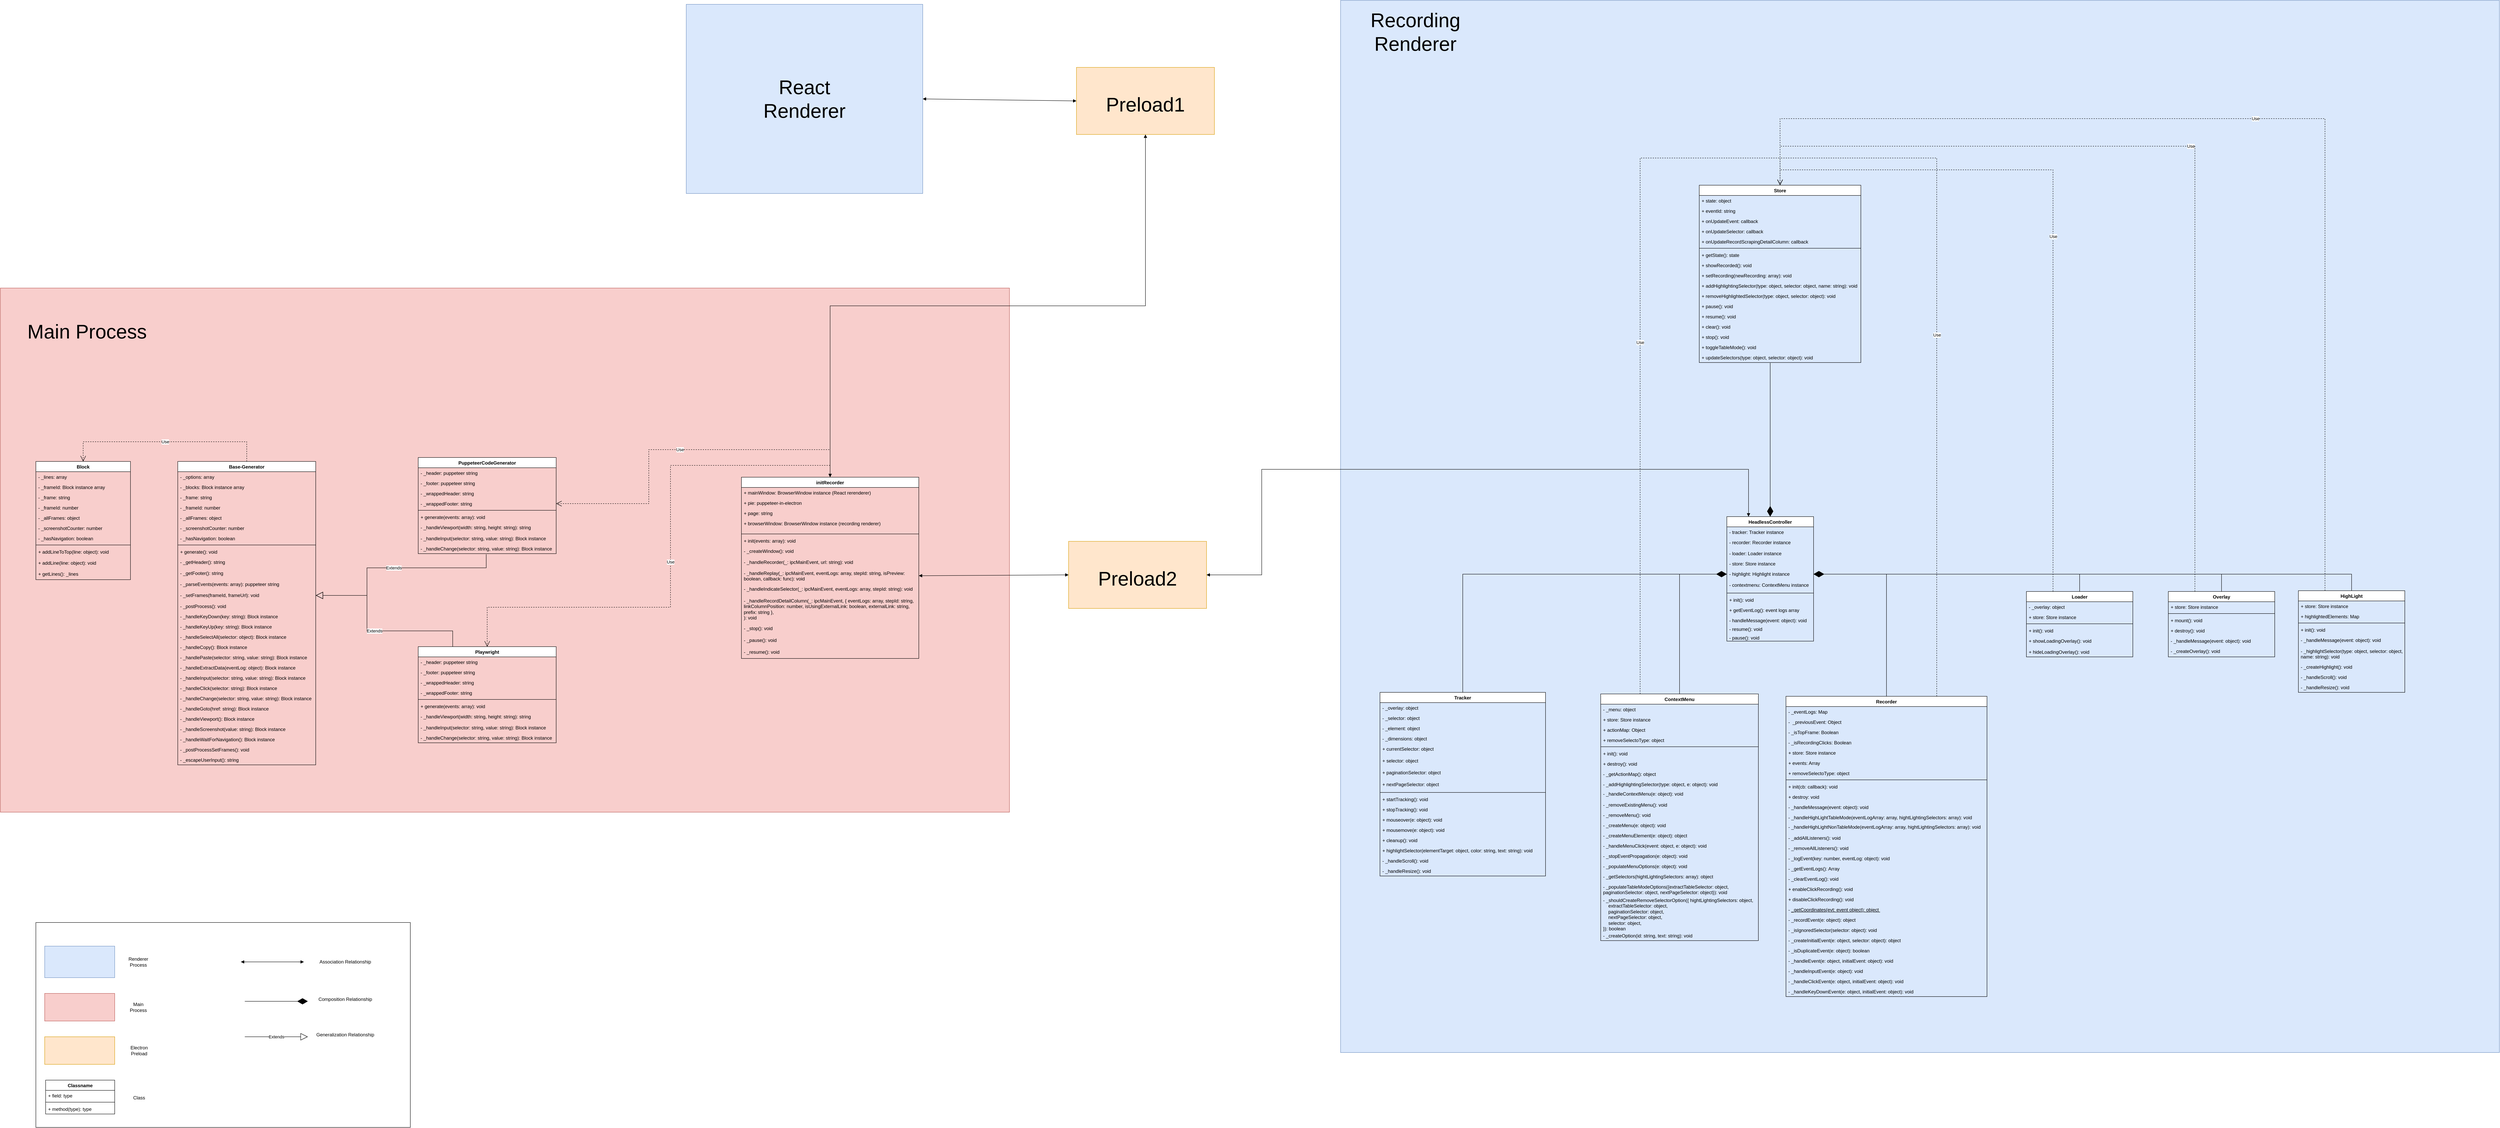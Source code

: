 <mxfile version="24.0.6" type="github">
  <diagram name="Page-1" id="r-trZT1NZWgIiJ5V_tFs">
    <mxGraphModel dx="13749" dy="6042" grid="1" gridSize="10" guides="1" tooltips="1" connect="1" arrows="1" fold="1" page="1" pageScale="1" pageWidth="827" pageHeight="1169" math="0" shadow="0">
      <root>
        <mxCell id="0" />
        <mxCell id="1" parent="0" />
        <mxCell id="x5SjwNf2DEz7JC8ixfJL-2" value="" style="rounded=0;whiteSpace=wrap;html=1;fillColor=#ffe6cc;strokeColor=#d79b00;" vertex="1" parent="1">
          <mxGeometry x="-2350" y="1322.75" width="350" height="170.25" as="geometry" />
        </mxCell>
        <mxCell id="x5SjwNf2DEz7JC8ixfJL-3" value="" style="rounded=0;whiteSpace=wrap;html=1;fillColor=#f8cecc;strokeColor=#b85450;" vertex="1" parent="1">
          <mxGeometry x="-5060" y="680" width="2560" height="1330" as="geometry" />
        </mxCell>
        <mxCell id="x5SjwNf2DEz7JC8ixfJL-4" value="" style="rounded=0;whiteSpace=wrap;html=1;fillColor=#dae8fc;strokeColor=#6c8ebf;" vertex="1" parent="1">
          <mxGeometry x="-1660" y="-50" width="2940" height="2670" as="geometry" />
        </mxCell>
        <mxCell id="x5SjwNf2DEz7JC8ixfJL-5" value="HeadlessController" style="swimlane;fontStyle=1;align=center;verticalAlign=top;childLayout=stackLayout;horizontal=1;startSize=26;horizontalStack=0;resizeParent=1;resizeParentMax=0;resizeLast=0;collapsible=1;marginBottom=0;whiteSpace=wrap;html=1;" vertex="1" parent="1">
          <mxGeometry x="-680" y="1260" width="220" height="316" as="geometry" />
        </mxCell>
        <mxCell id="x5SjwNf2DEz7JC8ixfJL-6" value="- tracker: Tracker instance" style="text;strokeColor=none;fillColor=none;align=left;verticalAlign=top;spacingLeft=4;spacingRight=4;overflow=hidden;rotatable=0;points=[[0,0.5],[1,0.5]];portConstraint=eastwest;whiteSpace=wrap;html=1;" vertex="1" parent="x5SjwNf2DEz7JC8ixfJL-5">
          <mxGeometry y="26" width="220" height="26" as="geometry" />
        </mxCell>
        <mxCell id="x5SjwNf2DEz7JC8ixfJL-7" value="- recorder: Recorder instance" style="text;strokeColor=none;fillColor=none;align=left;verticalAlign=top;spacingLeft=4;spacingRight=4;overflow=hidden;rotatable=0;points=[[0,0.5],[1,0.5]];portConstraint=eastwest;whiteSpace=wrap;html=1;" vertex="1" parent="x5SjwNf2DEz7JC8ixfJL-5">
          <mxGeometry y="52" width="220" height="28" as="geometry" />
        </mxCell>
        <mxCell id="x5SjwNf2DEz7JC8ixfJL-8" value="- loader: Loader instance" style="text;strokeColor=none;fillColor=none;align=left;verticalAlign=top;spacingLeft=4;spacingRight=4;overflow=hidden;rotatable=0;points=[[0,0.5],[1,0.5]];portConstraint=eastwest;whiteSpace=wrap;html=1;" vertex="1" parent="x5SjwNf2DEz7JC8ixfJL-5">
          <mxGeometry y="80" width="220" height="26" as="geometry" />
        </mxCell>
        <mxCell id="x5SjwNf2DEz7JC8ixfJL-9" value="- store: Store instance" style="text;strokeColor=none;fillColor=none;align=left;verticalAlign=top;spacingLeft=4;spacingRight=4;overflow=hidden;rotatable=0;points=[[0,0.5],[1,0.5]];portConstraint=eastwest;whiteSpace=wrap;html=1;" vertex="1" parent="x5SjwNf2DEz7JC8ixfJL-5">
          <mxGeometry y="106" width="220" height="26" as="geometry" />
        </mxCell>
        <mxCell id="x5SjwNf2DEz7JC8ixfJL-10" value="- highlight: Highlight instance" style="text;strokeColor=none;fillColor=none;align=left;verticalAlign=top;spacingLeft=4;spacingRight=4;overflow=hidden;rotatable=0;points=[[0,0.5],[1,0.5]];portConstraint=eastwest;whiteSpace=wrap;html=1;" vertex="1" parent="x5SjwNf2DEz7JC8ixfJL-5">
          <mxGeometry y="132" width="220" height="28" as="geometry" />
        </mxCell>
        <mxCell id="x5SjwNf2DEz7JC8ixfJL-11" value="- contextmenu: ContextMenu instance" style="text;strokeColor=none;fillColor=none;align=left;verticalAlign=top;spacingLeft=4;spacingRight=4;overflow=hidden;rotatable=0;points=[[0,0.5],[1,0.5]];portConstraint=eastwest;whiteSpace=wrap;html=1;" vertex="1" parent="x5SjwNf2DEz7JC8ixfJL-5">
          <mxGeometry y="160" width="220" height="30" as="geometry" />
        </mxCell>
        <mxCell id="x5SjwNf2DEz7JC8ixfJL-12" value="" style="line;strokeWidth=1;fillColor=none;align=left;verticalAlign=middle;spacingTop=-1;spacingLeft=3;spacingRight=3;rotatable=0;labelPosition=right;points=[];portConstraint=eastwest;strokeColor=inherit;" vertex="1" parent="x5SjwNf2DEz7JC8ixfJL-5">
          <mxGeometry y="190" width="220" height="8" as="geometry" />
        </mxCell>
        <mxCell id="x5SjwNf2DEz7JC8ixfJL-13" value="+ init(): void" style="text;strokeColor=none;fillColor=none;align=left;verticalAlign=top;spacingLeft=4;spacingRight=4;overflow=hidden;rotatable=0;points=[[0,0.5],[1,0.5]];portConstraint=eastwest;whiteSpace=wrap;html=1;" vertex="1" parent="x5SjwNf2DEz7JC8ixfJL-5">
          <mxGeometry y="198" width="220" height="26" as="geometry" />
        </mxCell>
        <mxCell id="x5SjwNf2DEz7JC8ixfJL-14" value="+ getEventLog(): event logs array" style="text;strokeColor=none;fillColor=none;align=left;verticalAlign=top;spacingLeft=4;spacingRight=4;overflow=hidden;rotatable=0;points=[[0,0.5],[1,0.5]];portConstraint=eastwest;whiteSpace=wrap;html=1;" vertex="1" parent="x5SjwNf2DEz7JC8ixfJL-5">
          <mxGeometry y="224" width="220" height="26" as="geometry" />
        </mxCell>
        <mxCell id="x5SjwNf2DEz7JC8ixfJL-15" value="- handleMessage(event: object): void" style="text;strokeColor=none;fillColor=none;align=left;verticalAlign=top;spacingLeft=4;spacingRight=4;overflow=hidden;rotatable=0;points=[[0,0.5],[1,0.5]];portConstraint=eastwest;whiteSpace=wrap;html=1;" vertex="1" parent="x5SjwNf2DEz7JC8ixfJL-5">
          <mxGeometry y="250" width="220" height="22" as="geometry" />
        </mxCell>
        <mxCell id="x5SjwNf2DEz7JC8ixfJL-16" value="- resume(): void" style="text;strokeColor=none;fillColor=none;align=left;verticalAlign=top;spacingLeft=4;spacingRight=4;overflow=hidden;rotatable=0;points=[[0,0.5],[1,0.5]];portConstraint=eastwest;whiteSpace=wrap;html=1;" vertex="1" parent="x5SjwNf2DEz7JC8ixfJL-5">
          <mxGeometry y="272" width="220" height="22" as="geometry" />
        </mxCell>
        <mxCell id="x5SjwNf2DEz7JC8ixfJL-17" value="- pause(): void" style="text;strokeColor=none;fillColor=none;align=left;verticalAlign=top;spacingLeft=4;spacingRight=4;overflow=hidden;rotatable=0;points=[[0,0.5],[1,0.5]];portConstraint=eastwest;whiteSpace=wrap;html=1;" vertex="1" parent="x5SjwNf2DEz7JC8ixfJL-5">
          <mxGeometry y="294" width="220" height="22" as="geometry" />
        </mxCell>
        <mxCell id="x5SjwNf2DEz7JC8ixfJL-18" value="Tracker" style="swimlane;fontStyle=1;align=center;verticalAlign=top;childLayout=stackLayout;horizontal=1;startSize=26;horizontalStack=0;resizeParent=1;resizeParentMax=0;resizeLast=0;collapsible=1;marginBottom=0;whiteSpace=wrap;html=1;" vertex="1" parent="1">
          <mxGeometry x="-1560" y="1706" width="420" height="466" as="geometry" />
        </mxCell>
        <mxCell id="x5SjwNf2DEz7JC8ixfJL-19" value="- _overlay: object" style="text;strokeColor=none;fillColor=none;align=left;verticalAlign=top;spacingLeft=4;spacingRight=4;overflow=hidden;rotatable=0;points=[[0,0.5],[1,0.5]];portConstraint=eastwest;whiteSpace=wrap;html=1;" vertex="1" parent="x5SjwNf2DEz7JC8ixfJL-18">
          <mxGeometry y="26" width="420" height="26" as="geometry" />
        </mxCell>
        <mxCell id="x5SjwNf2DEz7JC8ixfJL-20" value="- _selector: object" style="text;strokeColor=none;fillColor=none;align=left;verticalAlign=top;spacingLeft=4;spacingRight=4;overflow=hidden;rotatable=0;points=[[0,0.5],[1,0.5]];portConstraint=eastwest;whiteSpace=wrap;html=1;" vertex="1" parent="x5SjwNf2DEz7JC8ixfJL-18">
          <mxGeometry y="52" width="420" height="26" as="geometry" />
        </mxCell>
        <mxCell id="x5SjwNf2DEz7JC8ixfJL-21" value="- _element: object" style="text;strokeColor=none;fillColor=none;align=left;verticalAlign=top;spacingLeft=4;spacingRight=4;overflow=hidden;rotatable=0;points=[[0,0.5],[1,0.5]];portConstraint=eastwest;whiteSpace=wrap;html=1;" vertex="1" parent="x5SjwNf2DEz7JC8ixfJL-18">
          <mxGeometry y="78" width="420" height="26" as="geometry" />
        </mxCell>
        <mxCell id="x5SjwNf2DEz7JC8ixfJL-22" value="- _dimensions: object" style="text;strokeColor=none;fillColor=none;align=left;verticalAlign=top;spacingLeft=4;spacingRight=4;overflow=hidden;rotatable=0;points=[[0,0.5],[1,0.5]];portConstraint=eastwest;whiteSpace=wrap;html=1;" vertex="1" parent="x5SjwNf2DEz7JC8ixfJL-18">
          <mxGeometry y="104" width="420" height="26" as="geometry" />
        </mxCell>
        <mxCell id="x5SjwNf2DEz7JC8ixfJL-23" value="+ currentSelector: object" style="text;strokeColor=none;fillColor=none;align=left;verticalAlign=top;spacingLeft=4;spacingRight=4;overflow=hidden;rotatable=0;points=[[0,0.5],[1,0.5]];portConstraint=eastwest;whiteSpace=wrap;html=1;" vertex="1" parent="x5SjwNf2DEz7JC8ixfJL-18">
          <mxGeometry y="130" width="420" height="30" as="geometry" />
        </mxCell>
        <mxCell id="x5SjwNf2DEz7JC8ixfJL-24" value="+ selector: object" style="text;strokeColor=none;fillColor=none;align=left;verticalAlign=top;spacingLeft=4;spacingRight=4;overflow=hidden;rotatable=0;points=[[0,0.5],[1,0.5]];portConstraint=eastwest;whiteSpace=wrap;html=1;" vertex="1" parent="x5SjwNf2DEz7JC8ixfJL-18">
          <mxGeometry y="160" width="420" height="30" as="geometry" />
        </mxCell>
        <mxCell id="x5SjwNf2DEz7JC8ixfJL-25" value="+ paginationSelector: object" style="text;strokeColor=none;fillColor=none;align=left;verticalAlign=top;spacingLeft=4;spacingRight=4;overflow=hidden;rotatable=0;points=[[0,0.5],[1,0.5]];portConstraint=eastwest;whiteSpace=wrap;html=1;" vertex="1" parent="x5SjwNf2DEz7JC8ixfJL-18">
          <mxGeometry y="190" width="420" height="30" as="geometry" />
        </mxCell>
        <mxCell id="x5SjwNf2DEz7JC8ixfJL-26" value="+ nextPageSelector: object" style="text;strokeColor=none;fillColor=none;align=left;verticalAlign=top;spacingLeft=4;spacingRight=4;overflow=hidden;rotatable=0;points=[[0,0.5],[1,0.5]];portConstraint=eastwest;whiteSpace=wrap;html=1;" vertex="1" parent="x5SjwNf2DEz7JC8ixfJL-18">
          <mxGeometry y="220" width="420" height="30" as="geometry" />
        </mxCell>
        <mxCell id="x5SjwNf2DEz7JC8ixfJL-27" value="" style="line;strokeWidth=1;fillColor=none;align=left;verticalAlign=middle;spacingTop=-1;spacingLeft=3;spacingRight=3;rotatable=0;labelPosition=right;points=[];portConstraint=eastwest;strokeColor=inherit;" vertex="1" parent="x5SjwNf2DEz7JC8ixfJL-18">
          <mxGeometry y="250" width="420" height="8" as="geometry" />
        </mxCell>
        <mxCell id="x5SjwNf2DEz7JC8ixfJL-28" value="+ startTracking(): void" style="text;strokeColor=none;fillColor=none;align=left;verticalAlign=top;spacingLeft=4;spacingRight=4;overflow=hidden;rotatable=0;points=[[0,0.5],[1,0.5]];portConstraint=eastwest;whiteSpace=wrap;html=1;" vertex="1" parent="x5SjwNf2DEz7JC8ixfJL-18">
          <mxGeometry y="258" width="420" height="26" as="geometry" />
        </mxCell>
        <mxCell id="x5SjwNf2DEz7JC8ixfJL-29" value="+ stopTracking(): void" style="text;strokeColor=none;fillColor=none;align=left;verticalAlign=top;spacingLeft=4;spacingRight=4;overflow=hidden;rotatable=0;points=[[0,0.5],[1,0.5]];portConstraint=eastwest;whiteSpace=wrap;html=1;" vertex="1" parent="x5SjwNf2DEz7JC8ixfJL-18">
          <mxGeometry y="284" width="420" height="26" as="geometry" />
        </mxCell>
        <mxCell id="x5SjwNf2DEz7JC8ixfJL-30" value="+ mouseover(e: object): void" style="text;strokeColor=none;fillColor=none;align=left;verticalAlign=top;spacingLeft=4;spacingRight=4;overflow=hidden;rotatable=0;points=[[0,0.5],[1,0.5]];portConstraint=eastwest;whiteSpace=wrap;html=1;" vertex="1" parent="x5SjwNf2DEz7JC8ixfJL-18">
          <mxGeometry y="310" width="420" height="26" as="geometry" />
        </mxCell>
        <mxCell id="x5SjwNf2DEz7JC8ixfJL-31" value="+ mousemove(e: object): void" style="text;strokeColor=none;fillColor=none;align=left;verticalAlign=top;spacingLeft=4;spacingRight=4;overflow=hidden;rotatable=0;points=[[0,0.5],[1,0.5]];portConstraint=eastwest;whiteSpace=wrap;html=1;" vertex="1" parent="x5SjwNf2DEz7JC8ixfJL-18">
          <mxGeometry y="336" width="420" height="26" as="geometry" />
        </mxCell>
        <mxCell id="x5SjwNf2DEz7JC8ixfJL-32" value="+ cleanup(): void" style="text;strokeColor=none;fillColor=none;align=left;verticalAlign=top;spacingLeft=4;spacingRight=4;overflow=hidden;rotatable=0;points=[[0,0.5],[1,0.5]];portConstraint=eastwest;whiteSpace=wrap;html=1;" vertex="1" parent="x5SjwNf2DEz7JC8ixfJL-18">
          <mxGeometry y="362" width="420" height="26" as="geometry" />
        </mxCell>
        <mxCell id="x5SjwNf2DEz7JC8ixfJL-33" value="+ highlightSelector(elementTarget: object, color: string, text: string): void" style="text;strokeColor=none;fillColor=none;align=left;verticalAlign=top;spacingLeft=4;spacingRight=4;overflow=hidden;rotatable=0;points=[[0,0.5],[1,0.5]];portConstraint=eastwest;whiteSpace=wrap;html=1;" vertex="1" parent="x5SjwNf2DEz7JC8ixfJL-18">
          <mxGeometry y="388" width="420" height="26" as="geometry" />
        </mxCell>
        <mxCell id="x5SjwNf2DEz7JC8ixfJL-34" value="- _handleScroll(): void" style="text;strokeColor=none;fillColor=none;align=left;verticalAlign=top;spacingLeft=4;spacingRight=4;overflow=hidden;rotatable=0;points=[[0,0.5],[1,0.5]];portConstraint=eastwest;whiteSpace=wrap;html=1;" vertex="1" parent="x5SjwNf2DEz7JC8ixfJL-18">
          <mxGeometry y="414" width="420" height="26" as="geometry" />
        </mxCell>
        <mxCell id="x5SjwNf2DEz7JC8ixfJL-35" value="- _handleResize(): void" style="text;strokeColor=none;fillColor=none;align=left;verticalAlign=top;spacingLeft=4;spacingRight=4;overflow=hidden;rotatable=0;points=[[0,0.5],[1,0.5]];portConstraint=eastwest;whiteSpace=wrap;html=1;" vertex="1" parent="x5SjwNf2DEz7JC8ixfJL-18">
          <mxGeometry y="440" width="420" height="26" as="geometry" />
        </mxCell>
        <mxCell id="x5SjwNf2DEz7JC8ixfJL-36" value="ContextMenu" style="swimlane;fontStyle=1;align=center;verticalAlign=top;childLayout=stackLayout;horizontal=1;startSize=26;horizontalStack=0;resizeParent=1;resizeParentMax=0;resizeLast=0;collapsible=1;marginBottom=0;whiteSpace=wrap;html=1;" vertex="1" parent="1">
          <mxGeometry x="-1000" y="1710" width="400" height="626" as="geometry" />
        </mxCell>
        <mxCell id="x5SjwNf2DEz7JC8ixfJL-37" value="- _menu: object" style="text;strokeColor=none;fillColor=none;align=left;verticalAlign=top;spacingLeft=4;spacingRight=4;overflow=hidden;rotatable=0;points=[[0,0.5],[1,0.5]];portConstraint=eastwest;whiteSpace=wrap;html=1;" vertex="1" parent="x5SjwNf2DEz7JC8ixfJL-36">
          <mxGeometry y="26" width="400" height="26" as="geometry" />
        </mxCell>
        <mxCell id="x5SjwNf2DEz7JC8ixfJL-38" value="+ store: Store instance" style="text;strokeColor=none;fillColor=none;align=left;verticalAlign=top;spacingLeft=4;spacingRight=4;overflow=hidden;rotatable=0;points=[[0,0.5],[1,0.5]];portConstraint=eastwest;whiteSpace=wrap;html=1;" vertex="1" parent="x5SjwNf2DEz7JC8ixfJL-36">
          <mxGeometry y="52" width="400" height="26" as="geometry" />
        </mxCell>
        <mxCell id="x5SjwNf2DEz7JC8ixfJL-39" value="+ actionMap: Object" style="text;strokeColor=none;fillColor=none;align=left;verticalAlign=top;spacingLeft=4;spacingRight=4;overflow=hidden;rotatable=0;points=[[0,0.5],[1,0.5]];portConstraint=eastwest;whiteSpace=wrap;html=1;" vertex="1" parent="x5SjwNf2DEz7JC8ixfJL-36">
          <mxGeometry y="78" width="400" height="26" as="geometry" />
        </mxCell>
        <mxCell id="x5SjwNf2DEz7JC8ixfJL-40" value="+ removeSelectoType&lt;span style=&quot;caret-color: rgba(0, 0, 0, 0); color: rgba(0, 0, 0, 0); font-family: monospace; font-size: 0px; white-space: nowrap;&quot;&gt;%3CmxGraphModel%3E%3Croot%3E%3CmxCell%20id%3D%220%22%2F%3E%3CmxCell%20id%3D%221%22%20parent%3D%220%22%2F%3E%3CmxCell%20id%3D%222%22%20value%3D%22ContextMenu%22%20style%3D%22swimlane%3BfontStyle%3D1%3Balign%3Dcenter%3BverticalAlign%3Dtop%3BchildLayout%3DstackLayout%3Bhorizontal%3D1%3BstartSize%3D26%3BhorizontalStack%3D0%3BresizeParent%3D1%3BresizeParentMax%3D0%3BresizeLast%3D0%3Bcollapsible%3D1%3BmarginBottom%3D0%3BwhiteSpace%3Dwrap%3Bhtml%3D1%3B%22%20vertex%3D%221%22%20parent%3D%221%22%3E%3CmxGeometry%20x%3D%221700%22%20y%3D%222810%22%20width%3D%22170%22%20height%3D%22466%22%20as%3D%22geometry%22%2F%3E%3C%2FmxCell%3E%3CmxCell%20id%3D%223%22%20value%3D%22-%20_overlay%3A%20object%22%20style%3D%22text%3BstrokeColor%3Dnone%3BfillColor%3Dnone%3Balign%3Dleft%3BverticalAlign%3Dtop%3BspacingLeft%3D4%3BspacingRight%3D4%3Boverflow%3Dhidden%3Brotatable%3D0%3Bpoints%3D%5B%5B0%2C0.5%5D%2C%5B1%2C0.5%5D%5D%3BportConstraint%3Deastwest%3BwhiteSpace%3Dwrap%3Bhtml%3D1%3B%22%20vertex%3D%221%22%20parent%3D%222%22%3E%3CmxGeometry%20y%3D%2226%22%20width%3D%22170%22%20height%3D%2226%22%20as%3D%22geometry%22%2F%3E%3C%2FmxCell%3E%3CmxCell%20id%3D%224%22%20value%3D%22-%20_selector%3A%20object%22%20style%3D%22text%3BstrokeColor%3Dnone%3BfillColor%3Dnone%3Balign%3Dleft%3BverticalAlign%3Dtop%3BspacingLeft%3D4%3BspacingRight%3D4%3Boverflow%3Dhidden%3Brotatable%3D0%3Bpoints%3D%5B%5B0%2C0.5%5D%2C%5B1%2C0.5%5D%5D%3BportConstraint%3Deastwest%3BwhiteSpace%3Dwrap%3Bhtml%3D1%3B%22%20vertex%3D%221%22%20parent%3D%222%22%3E%3CmxGeometry%20y%3D%2252%22%20width%3D%22170%22%20height%3D%2226%22%20as%3D%22geometry%22%2F%3E%3C%2FmxCell%3E%3CmxCell%20id%3D%225%22%20value%3D%22-%20_element%3A%20object%22%20style%3D%22text%3BstrokeColor%3Dnone%3BfillColor%3Dnone%3Balign%3Dleft%3BverticalAlign%3Dtop%3BspacingLeft%3D4%3BspacingRight%3D4%3Boverflow%3Dhidden%3Brotatable%3D0%3Bpoints%3D%5B%5B0%2C0.5%5D%2C%5B1%2C0.5%5D%5D%3BportConstraint%3Deastwest%3BwhiteSpace%3Dwrap%3Bhtml%3D1%3B%22%20vertex%3D%221%22%20parent%3D%222%22%3E%3CmxGeometry%20y%3D%2278%22%20width%3D%22170%22%20height%3D%2226%22%20as%3D%22geometry%22%2F%3E%3C%2FmxCell%3E%3CmxCell%20id%3D%226%22%20value%3D%22-%20_dimensions%3A%20object%22%20style%3D%22text%3BstrokeColor%3Dnone%3BfillColor%3Dnone%3Balign%3Dleft%3BverticalAlign%3Dtop%3BspacingLeft%3D4%3BspacingRight%3D4%3Boverflow%3Dhidden%3Brotatable%3D0%3Bpoints%3D%5B%5B0%2C0.5%5D%2C%5B1%2C0.5%5D%5D%3BportConstraint%3Deastwest%3BwhiteSpace%3Dwrap%3Bhtml%3D1%3B%22%20vertex%3D%221%22%20parent%3D%222%22%3E%3CmxGeometry%20y%3D%22104%22%20width%3D%22170%22%20height%3D%2226%22%20as%3D%22geometry%22%2F%3E%3C%2FmxCell%3E%3CmxCell%20id%3D%227%22%20value%3D%22%2B%20currentSelector%3A%20object%22%20style%3D%22text%3BstrokeColor%3Dnone%3BfillColor%3Dnone%3Balign%3Dleft%3BverticalAlign%3Dtop%3BspacingLeft%3D4%3BspacingRight%3D4%3Boverflow%3Dhidden%3Brotatable%3D0%3Bpoints%3D%5B%5B0%2C0.5%5D%2C%5B1%2C0.5%5D%5D%3BportConstraint%3Deastwest%3BwhiteSpace%3Dwrap%3Bhtml%3D1%3B%22%20vertex%3D%221%22%20parent%3D%222%22%3E%3CmxGeometry%20y%3D%22130%22%20width%3D%22170%22%20height%3D%2230%22%20as%3D%22geometry%22%2F%3E%3C%2FmxCell%3E%3CmxCell%20id%3D%228%22%20value%3D%22%2B%20selector%3A%20object%22%20style%3D%22text%3BstrokeColor%3Dnone%3BfillColor%3Dnone%3Balign%3Dleft%3BverticalAlign%3Dtop%3BspacingLeft%3D4%3BspacingRight%3D4%3Boverflow%3Dhidden%3Brotatable%3D0%3Bpoints%3D%5B%5B0%2C0.5%5D%2C%5B1%2C0.5%5D%5D%3BportConstraint%3Deastwest%3BwhiteSpace%3Dwrap%3Bhtml%3D1%3B%22%20vertex%3D%221%22%20parent%3D%222%22%3E%3CmxGeometry%20y%3D%22160%22%20width%3D%22170%22%20height%3D%2230%22%20as%3D%22geometry%22%2F%3E%3C%2FmxCell%3E%3CmxCell%20id%3D%229%22%20value%3D%22%2B%20paginationSelector%3A%20object%22%20style%3D%22text%3BstrokeColor%3Dnone%3BfillColor%3Dnone%3Balign%3Dleft%3BverticalAlign%3Dtop%3BspacingLeft%3D4%3BspacingRight%3D4%3Boverflow%3Dhidden%3Brotatable%3D0%3Bpoints%3D%5B%5B0%2C0.5%5D%2C%5B1%2C0.5%5D%5D%3BportConstraint%3Deastwest%3BwhiteSpace%3Dwrap%3Bhtml%3D1%3B%22%20vertex%3D%221%22%20parent%3D%222%22%3E%3CmxGeometry%20y%3D%22190%22%20width%3D%22170%22%20height%3D%2230%22%20as%3D%22geometry%22%2F%3E%3C%2FmxCell%3E%3CmxCell%20id%3D%2210%22%20value%3D%22%2B%20nextPageSelector%3A%20object%22%20style%3D%22text%3BstrokeColor%3Dnone%3BfillColor%3Dnone%3Balign%3Dleft%3BverticalAlign%3Dtop%3BspacingLeft%3D4%3BspacingRight%3D4%3Boverflow%3Dhidden%3Brotatable%3D0%3Bpoints%3D%5B%5B0%2C0.5%5D%2C%5B1%2C0.5%5D%5D%3BportConstraint%3Deastwest%3BwhiteSpace%3Dwrap%3Bhtml%3D1%3B%22%20vertex%3D%221%22%20parent%3D%222%22%3E%3CmxGeometry%20y%3D%22220%22%20width%3D%22170%22%20height%3D%2230%22%20as%3D%22geometry%22%2F%3E%3C%2FmxCell%3E%3CmxCell%20id%3D%2211%22%20value%3D%22%22%20style%3D%22line%3BstrokeWidth%3D1%3BfillColor%3Dnone%3Balign%3Dleft%3BverticalAlign%3Dmiddle%3BspacingTop%3D-1%3BspacingLeft%3D3%3BspacingRight%3D3%3Brotatable%3D0%3BlabelPosition%3Dright%3Bpoints%3D%5B%5D%3BportConstraint%3Deastwest%3BstrokeColor%3Dinherit%3B%22%20vertex%3D%221%22%20parent%3D%222%22%3E%3CmxGeometry%20y%3D%22250%22%20width%3D%22170%22%20height%3D%228%22%20as%3D%22geometry%22%2F%3E%3C%2FmxCell%3E%3CmxCell%20id%3D%2212%22%20value%3D%22%2B%20startTracking%3A%20void%22%20style%3D%22text%3BstrokeColor%3Dnone%3BfillColor%3Dnone%3Balign%3Dleft%3BverticalAlign%3Dtop%3BspacingLeft%3D4%3BspacingRight%3D4%3Boverflow%3Dhidden%3Brotatable%3D0%3Bpoints%3D%5B%5B0%2C0.5%5D%2C%5B1%2C0.5%5D%5D%3BportConstraint%3Deastwest%3BwhiteSpace%3Dwrap%3Bhtml%3D1%3B%22%20vertex%3D%221%22%20parent%3D%222%22%3E%3CmxGeometry%20y%3D%22258%22%20width%3D%22170%22%20height%3D%2226%22%20as%3D%22geometry%22%2F%3E%3C%2FmxCell%3E%3CmxCell%20id%3D%2213%22%20value%3D%22%2B%20stopTracking%3A%20void%22%20style%3D%22text%3BstrokeColor%3Dnone%3BfillColor%3Dnone%3Balign%3Dleft%3BverticalAlign%3Dtop%3BspacingLeft%3D4%3BspacingRight%3D4%3Boverflow%3Dhidden%3Brotatable%3D0%3Bpoints%3D%5B%5B0%2C0.5%5D%2C%5B1%2C0.5%5D%5D%3BportConstraint%3Deastwest%3BwhiteSpace%3Dwrap%3Bhtml%3D1%3B%22%20vertex%3D%221%22%20parent%3D%222%22%3E%3CmxGeometry%20y%3D%22284%22%20width%3D%22170%22%20height%3D%2226%22%20as%3D%22geometry%22%2F%3E%3C%2FmxCell%3E%3CmxCell%20id%3D%2214%22%20value%3D%22%2B%20mouseover%3A%20void%22%20style%3D%22text%3BstrokeColor%3Dnone%3BfillColor%3Dnone%3Balign%3Dleft%3BverticalAlign%3Dtop%3BspacingLeft%3D4%3BspacingRight%3D4%3Boverflow%3Dhidden%3Brotatable%3D0%3Bpoints%3D%5B%5B0%2C0.5%5D%2C%5B1%2C0.5%5D%5D%3BportConstraint%3Deastwest%3BwhiteSpace%3Dwrap%3Bhtml%3D1%3B%22%20vertex%3D%221%22%20parent%3D%222%22%3E%3CmxGeometry%20y%3D%22310%22%20width%3D%22170%22%20height%3D%2226%22%20as%3D%22geometry%22%2F%3E%3C%2FmxCell%3E%3CmxCell%20id%3D%2215%22%20value%3D%22%2B%20mousemove%3A%20void%22%20style%3D%22text%3BstrokeColor%3Dnone%3BfillColor%3Dnone%3Balign%3Dleft%3BverticalAlign%3Dtop%3BspacingLeft%3D4%3BspacingRight%3D4%3Boverflow%3Dhidden%3Brotatable%3D0%3Bpoints%3D%5B%5B0%2C0.5%5D%2C%5B1%2C0.5%5D%5D%3BportConstraint%3Deastwest%3BwhiteSpace%3Dwrap%3Bhtml%3D1%3B%22%20vertex%3D%221%22%20parent%3D%222%22%3E%3CmxGeometry%20y%3D%22336%22%20width%3D%22170%22%20height%3D%2226%22%20as%3D%22geometry%22%2F%3E%3C%2FmxCell%3E%3CmxCell%20id%3D%2216%22%20value%3D%22%2B%20cleanup%3A%20void%22%20style%3D%22text%3BstrokeColor%3Dnone%3BfillColor%3Dnone%3Balign%3Dleft%3BverticalAlign%3Dtop%3BspacingLeft%3D4%3BspacingRight%3D4%3Boverflow%3Dhidden%3Brotatable%3D0%3Bpoints%3D%5B%5B0%2C0.5%5D%2C%5B1%2C0.5%5D%5D%3BportConstraint%3Deastwest%3BwhiteSpace%3Dwrap%3Bhtml%3D1%3B%22%20vertex%3D%221%22%20parent%3D%222%22%3E%3CmxGeometry%20y%3D%22362%22%20width%3D%22170%22%20height%3D%2226%22%20as%3D%22geometry%22%2F%3E%3C%2FmxCell%3E%3CmxCell%20id%3D%2217%22%20value%3D%22%2B%20highlightSelector%3A%20void%22%20style%3D%22text%3BstrokeColor%3Dnone%3BfillColor%3Dnone%3Balign%3Dleft%3BverticalAlign%3Dtop%3BspacingLeft%3D4%3BspacingRight%3D4%3Boverflow%3Dhidden%3Brotatable%3D0%3Bpoints%3D%5B%5B0%2C0.5%5D%2C%5B1%2C0.5%5D%5D%3BportConstraint%3Deastwest%3BwhiteSpace%3Dwrap%3Bhtml%3D1%3B%22%20vertex%3D%221%22%20parent%3D%222%22%3E%3CmxGeometry%20y%3D%22388%22%20width%3D%22170%22%20height%3D%2226%22%20as%3D%22geometry%22%2F%3E%3C%2FmxCell%3E%3CmxCell%20id%3D%2218%22%20value%3D%22-%20handleScroll%3A%20void%22%20style%3D%22text%3BstrokeColor%3Dnone%3BfillColor%3Dnone%3Balign%3Dleft%3BverticalAlign%3Dtop%3BspacingLeft%3D4%3BspacingRight%3D4%3Boverflow%3Dhidden%3Brotatable%3D0%3Bpoints%3D%5B%5B0%2C0.5%5D%2C%5B1%2C0.5%5D%5D%3BportConstraint%3Deastwest%3BwhiteSpace%3Dwrap%3Bhtml%3D1%3B%22%20vertex%3D%221%22%20parent%3D%222%22%3E%3CmxGeometry%20y%3D%22414%22%20width%3D%22170%22%20height%3D%2226%22%20as%3D%22geometry%22%2F%3E%3C%2FmxCell%3E%3CmxCell%20id%3D%2219%22%20value%3D%22-%20handleResize%3A%20void%22%20style%3D%22text%3BstrokeColor%3Dnone%3BfillColor%3Dnone%3Balign%3Dleft%3BverticalAlign%3Dtop%3BspacingLeft%3D4%3BspacingRight%3D4%3Boverflow%3Dhidden%3Brotatable%3D0%3Bpoints%3D%5B%5B0%2C0.5%5D%2C%5B1%2C0.5%5D%5D%3BportConstraint%3Deastwest%3BwhiteSpace%3Dwrap%3Bhtml%3D1%3B%22%20vertex%3D%221%22%20parent%3D%222%22%3E%3CmxGeometry%20y%3D%22440%22%20width%3D%22170%22%20height%3D%2226%22%20as%3D%22geometry%22%2F%3E%3C%2FmxCell%3E%3C%2Froot%3E%3C%2FmxGraphModel%3E&lt;/span&gt;: object" style="text;strokeColor=none;fillColor=none;align=left;verticalAlign=top;spacingLeft=4;spacingRight=4;overflow=hidden;rotatable=0;points=[[0,0.5],[1,0.5]];portConstraint=eastwest;whiteSpace=wrap;html=1;" vertex="1" parent="x5SjwNf2DEz7JC8ixfJL-36">
          <mxGeometry y="104" width="400" height="26" as="geometry" />
        </mxCell>
        <mxCell id="x5SjwNf2DEz7JC8ixfJL-41" value="" style="line;strokeWidth=1;fillColor=none;align=left;verticalAlign=middle;spacingTop=-1;spacingLeft=3;spacingRight=3;rotatable=0;labelPosition=right;points=[];portConstraint=eastwest;strokeColor=inherit;" vertex="1" parent="x5SjwNf2DEz7JC8ixfJL-36">
          <mxGeometry y="130" width="400" height="8" as="geometry" />
        </mxCell>
        <mxCell id="x5SjwNf2DEz7JC8ixfJL-42" value="+ init(): void" style="text;strokeColor=none;fillColor=none;align=left;verticalAlign=top;spacingLeft=4;spacingRight=4;overflow=hidden;rotatable=0;points=[[0,0.5],[1,0.5]];portConstraint=eastwest;whiteSpace=wrap;html=1;" vertex="1" parent="x5SjwNf2DEz7JC8ixfJL-36">
          <mxGeometry y="138" width="400" height="26" as="geometry" />
        </mxCell>
        <mxCell id="x5SjwNf2DEz7JC8ixfJL-43" value="+ destroy(): void" style="text;strokeColor=none;fillColor=none;align=left;verticalAlign=top;spacingLeft=4;spacingRight=4;overflow=hidden;rotatable=0;points=[[0,0.5],[1,0.5]];portConstraint=eastwest;whiteSpace=wrap;html=1;" vertex="1" parent="x5SjwNf2DEz7JC8ixfJL-36">
          <mxGeometry y="164" width="400" height="26" as="geometry" />
        </mxCell>
        <mxCell id="x5SjwNf2DEz7JC8ixfJL-44" value="- _getActionMap(): object" style="text;strokeColor=none;fillColor=none;align=left;verticalAlign=top;spacingLeft=4;spacingRight=4;overflow=hidden;rotatable=0;points=[[0,0.5],[1,0.5]];portConstraint=eastwest;whiteSpace=wrap;html=1;" vertex="1" parent="x5SjwNf2DEz7JC8ixfJL-36">
          <mxGeometry y="190" width="400" height="26" as="geometry" />
        </mxCell>
        <mxCell id="x5SjwNf2DEz7JC8ixfJL-45" value="- _addHighlightingSelector(type: object, e: object): void" style="text;strokeColor=none;fillColor=none;align=left;verticalAlign=top;spacingLeft=4;spacingRight=4;overflow=hidden;rotatable=0;points=[[0,0.5],[1,0.5]];portConstraint=eastwest;whiteSpace=wrap;html=1;" vertex="1" parent="x5SjwNf2DEz7JC8ixfJL-36">
          <mxGeometry y="216" width="400" height="24" as="geometry" />
        </mxCell>
        <mxCell id="x5SjwNf2DEz7JC8ixfJL-46" value="- _handleContextMenu(e: object): void" style="text;strokeColor=none;fillColor=none;align=left;verticalAlign=top;spacingLeft=4;spacingRight=4;overflow=hidden;rotatable=0;points=[[0,0.5],[1,0.5]];portConstraint=eastwest;whiteSpace=wrap;html=1;" vertex="1" parent="x5SjwNf2DEz7JC8ixfJL-36">
          <mxGeometry y="240" width="400" height="28" as="geometry" />
        </mxCell>
        <mxCell id="x5SjwNf2DEz7JC8ixfJL-47" value="- _removeExistingMenu(): void" style="text;strokeColor=none;fillColor=none;align=left;verticalAlign=top;spacingLeft=4;spacingRight=4;overflow=hidden;rotatable=0;points=[[0,0.5],[1,0.5]];portConstraint=eastwest;whiteSpace=wrap;html=1;" vertex="1" parent="x5SjwNf2DEz7JC8ixfJL-36">
          <mxGeometry y="268" width="400" height="26" as="geometry" />
        </mxCell>
        <mxCell id="x5SjwNf2DEz7JC8ixfJL-48" value="- _removeMenu(): void" style="text;strokeColor=none;fillColor=none;align=left;verticalAlign=top;spacingLeft=4;spacingRight=4;overflow=hidden;rotatable=0;points=[[0,0.5],[1,0.5]];portConstraint=eastwest;whiteSpace=wrap;html=1;" vertex="1" parent="x5SjwNf2DEz7JC8ixfJL-36">
          <mxGeometry y="294" width="400" height="26" as="geometry" />
        </mxCell>
        <mxCell id="x5SjwNf2DEz7JC8ixfJL-49" value="- _createMenu(e: object): void" style="text;strokeColor=none;fillColor=none;align=left;verticalAlign=top;spacingLeft=4;spacingRight=4;overflow=hidden;rotatable=0;points=[[0,0.5],[1,0.5]];portConstraint=eastwest;whiteSpace=wrap;html=1;" vertex="1" parent="x5SjwNf2DEz7JC8ixfJL-36">
          <mxGeometry y="320" width="400" height="26" as="geometry" />
        </mxCell>
        <mxCell id="x5SjwNf2DEz7JC8ixfJL-50" value="- _createMenuElement(e: object): object" style="text;strokeColor=none;fillColor=none;align=left;verticalAlign=top;spacingLeft=4;spacingRight=4;overflow=hidden;rotatable=0;points=[[0,0.5],[1,0.5]];portConstraint=eastwest;whiteSpace=wrap;html=1;" vertex="1" parent="x5SjwNf2DEz7JC8ixfJL-36">
          <mxGeometry y="346" width="400" height="26" as="geometry" />
        </mxCell>
        <mxCell id="x5SjwNf2DEz7JC8ixfJL-51" value="- _handleMenuClick(event: object, e: object): void" style="text;strokeColor=none;fillColor=none;align=left;verticalAlign=top;spacingLeft=4;spacingRight=4;overflow=hidden;rotatable=0;points=[[0,0.5],[1,0.5]];portConstraint=eastwest;whiteSpace=wrap;html=1;" vertex="1" parent="x5SjwNf2DEz7JC8ixfJL-36">
          <mxGeometry y="372" width="400" height="26" as="geometry" />
        </mxCell>
        <mxCell id="x5SjwNf2DEz7JC8ixfJL-52" value="- _stopEventPropagation(e: object): void" style="text;strokeColor=none;fillColor=none;align=left;verticalAlign=top;spacingLeft=4;spacingRight=4;overflow=hidden;rotatable=0;points=[[0,0.5],[1,0.5]];portConstraint=eastwest;whiteSpace=wrap;html=1;" vertex="1" parent="x5SjwNf2DEz7JC8ixfJL-36">
          <mxGeometry y="398" width="400" height="26" as="geometry" />
        </mxCell>
        <mxCell id="x5SjwNf2DEz7JC8ixfJL-53" value="- _populateMenuOptions(e: object): void" style="text;strokeColor=none;fillColor=none;align=left;verticalAlign=top;spacingLeft=4;spacingRight=4;overflow=hidden;rotatable=0;points=[[0,0.5],[1,0.5]];portConstraint=eastwest;whiteSpace=wrap;html=1;" vertex="1" parent="x5SjwNf2DEz7JC8ixfJL-36">
          <mxGeometry y="424" width="400" height="26" as="geometry" />
        </mxCell>
        <mxCell id="x5SjwNf2DEz7JC8ixfJL-54" value="- _getSelectors(hightLightingSelectors: array): object" style="text;strokeColor=none;fillColor=none;align=left;verticalAlign=top;spacingLeft=4;spacingRight=4;overflow=hidden;rotatable=0;points=[[0,0.5],[1,0.5]];portConstraint=eastwest;whiteSpace=wrap;html=1;" vertex="1" parent="x5SjwNf2DEz7JC8ixfJL-36">
          <mxGeometry y="450" width="400" height="26" as="geometry" />
        </mxCell>
        <mxCell id="x5SjwNf2DEz7JC8ixfJL-55" value="- _populateTableModeOptions({extractTableSelector: object, paginationSelector: object, nextPageSelector: object}): void" style="text;strokeColor=none;fillColor=none;align=left;verticalAlign=top;spacingLeft=4;spacingRight=4;overflow=hidden;rotatable=0;points=[[0,0.5],[1,0.5]];portConstraint=eastwest;whiteSpace=wrap;html=1;" vertex="1" parent="x5SjwNf2DEz7JC8ixfJL-36">
          <mxGeometry y="476" width="400" height="34" as="geometry" />
        </mxCell>
        <mxCell id="x5SjwNf2DEz7JC8ixfJL-56" value="- _shouldCreateRemoveSelectorOption({ hightLightingSelectors: object,&lt;div&gt;&amp;nbsp; &amp;nbsp; extractTableSelector: object,&lt;/div&gt;&lt;div&gt;&amp;nbsp; &amp;nbsp; paginationSelector: object,&lt;/div&gt;&lt;div&gt;&amp;nbsp; &amp;nbsp; nextPageSelector: object,&lt;/div&gt;&lt;div&gt;&amp;nbsp; &amp;nbsp; selector: object,&lt;/div&gt;&lt;div&gt;}): boolean&lt;/div&gt;" style="text;strokeColor=none;fillColor=none;align=left;verticalAlign=top;spacingLeft=4;spacingRight=4;overflow=hidden;rotatable=0;points=[[0,0.5],[1,0.5]];portConstraint=eastwest;whiteSpace=wrap;html=1;" vertex="1" parent="x5SjwNf2DEz7JC8ixfJL-36">
          <mxGeometry y="510" width="400" height="90" as="geometry" />
        </mxCell>
        <mxCell id="x5SjwNf2DEz7JC8ixfJL-57" value="- _createOption(id: string, text: string): void" style="text;strokeColor=none;fillColor=none;align=left;verticalAlign=top;spacingLeft=4;spacingRight=4;overflow=hidden;rotatable=0;points=[[0,0.5],[1,0.5]];portConstraint=eastwest;whiteSpace=wrap;html=1;" vertex="1" parent="x5SjwNf2DEz7JC8ixfJL-36">
          <mxGeometry y="600" width="400" height="26" as="geometry" />
        </mxCell>
        <mxCell id="x5SjwNf2DEz7JC8ixfJL-58" value="HighLight" style="swimlane;fontStyle=1;align=center;verticalAlign=top;childLayout=stackLayout;horizontal=1;startSize=26;horizontalStack=0;resizeParent=1;resizeParentMax=0;resizeLast=0;collapsible=1;marginBottom=0;whiteSpace=wrap;html=1;" vertex="1" parent="1">
          <mxGeometry x="770" y="1448" width="270" height="258" as="geometry" />
        </mxCell>
        <mxCell id="x5SjwNf2DEz7JC8ixfJL-59" value="+ store: Store instance" style="text;strokeColor=none;fillColor=none;align=left;verticalAlign=top;spacingLeft=4;spacingRight=4;overflow=hidden;rotatable=0;points=[[0,0.5],[1,0.5]];portConstraint=eastwest;whiteSpace=wrap;html=1;" vertex="1" parent="x5SjwNf2DEz7JC8ixfJL-58">
          <mxGeometry y="26" width="270" height="26" as="geometry" />
        </mxCell>
        <mxCell id="x5SjwNf2DEz7JC8ixfJL-60" value="+ highlightedElements: Map" style="text;strokeColor=none;fillColor=none;align=left;verticalAlign=top;spacingLeft=4;spacingRight=4;overflow=hidden;rotatable=0;points=[[0,0.5],[1,0.5]];portConstraint=eastwest;whiteSpace=wrap;html=1;" vertex="1" parent="x5SjwNf2DEz7JC8ixfJL-58">
          <mxGeometry y="52" width="270" height="26" as="geometry" />
        </mxCell>
        <mxCell id="x5SjwNf2DEz7JC8ixfJL-61" value="" style="line;strokeWidth=1;fillColor=none;align=left;verticalAlign=middle;spacingTop=-1;spacingLeft=3;spacingRight=3;rotatable=0;labelPosition=right;points=[];portConstraint=eastwest;strokeColor=inherit;" vertex="1" parent="x5SjwNf2DEz7JC8ixfJL-58">
          <mxGeometry y="78" width="270" height="8" as="geometry" />
        </mxCell>
        <mxCell id="x5SjwNf2DEz7JC8ixfJL-62" value="+ init(): void" style="text;strokeColor=none;fillColor=none;align=left;verticalAlign=top;spacingLeft=4;spacingRight=4;overflow=hidden;rotatable=0;points=[[0,0.5],[1,0.5]];portConstraint=eastwest;whiteSpace=wrap;html=1;" vertex="1" parent="x5SjwNf2DEz7JC8ixfJL-58">
          <mxGeometry y="86" width="270" height="26" as="geometry" />
        </mxCell>
        <mxCell id="x5SjwNf2DEz7JC8ixfJL-63" value="- _handleMessage(event: object): void" style="text;strokeColor=none;fillColor=none;align=left;verticalAlign=top;spacingLeft=4;spacingRight=4;overflow=hidden;rotatable=0;points=[[0,0.5],[1,0.5]];portConstraint=eastwest;whiteSpace=wrap;html=1;" vertex="1" parent="x5SjwNf2DEz7JC8ixfJL-58">
          <mxGeometry y="112" width="270" height="28" as="geometry" />
        </mxCell>
        <mxCell id="x5SjwNf2DEz7JC8ixfJL-64" value="- _highlightSelector(type: object, selector: object, name: string): void" style="text;strokeColor=none;fillColor=none;align=left;verticalAlign=top;spacingLeft=4;spacingRight=4;overflow=hidden;rotatable=0;points=[[0,0.5],[1,0.5]];portConstraint=eastwest;whiteSpace=wrap;html=1;" vertex="1" parent="x5SjwNf2DEz7JC8ixfJL-58">
          <mxGeometry y="140" width="270" height="40" as="geometry" />
        </mxCell>
        <mxCell id="x5SjwNf2DEz7JC8ixfJL-65" value="- _createHighlight(): void" style="text;strokeColor=none;fillColor=none;align=left;verticalAlign=top;spacingLeft=4;spacingRight=4;overflow=hidden;rotatable=0;points=[[0,0.5],[1,0.5]];portConstraint=eastwest;whiteSpace=wrap;html=1;" vertex="1" parent="x5SjwNf2DEz7JC8ixfJL-58">
          <mxGeometry y="180" width="270" height="26" as="geometry" />
        </mxCell>
        <mxCell id="x5SjwNf2DEz7JC8ixfJL-66" value="- _handleScroll(): void" style="text;strokeColor=none;fillColor=none;align=left;verticalAlign=top;spacingLeft=4;spacingRight=4;overflow=hidden;rotatable=0;points=[[0,0.5],[1,0.5]];portConstraint=eastwest;whiteSpace=wrap;html=1;" vertex="1" parent="x5SjwNf2DEz7JC8ixfJL-58">
          <mxGeometry y="206" width="270" height="26" as="geometry" />
        </mxCell>
        <mxCell id="x5SjwNf2DEz7JC8ixfJL-67" value="- _handleResize(): void" style="text;strokeColor=none;fillColor=none;align=left;verticalAlign=top;spacingLeft=4;spacingRight=4;overflow=hidden;rotatable=0;points=[[0,0.5],[1,0.5]];portConstraint=eastwest;whiteSpace=wrap;html=1;" vertex="1" parent="x5SjwNf2DEz7JC8ixfJL-58">
          <mxGeometry y="232" width="270" height="26" as="geometry" />
        </mxCell>
        <mxCell id="x5SjwNf2DEz7JC8ixfJL-68" value="Loader" style="swimlane;fontStyle=1;align=center;verticalAlign=top;childLayout=stackLayout;horizontal=1;startSize=26;horizontalStack=0;resizeParent=1;resizeParentMax=0;resizeLast=0;collapsible=1;marginBottom=0;whiteSpace=wrap;html=1;" vertex="1" parent="1">
          <mxGeometry x="80" y="1450" width="270" height="166" as="geometry" />
        </mxCell>
        <mxCell id="x5SjwNf2DEz7JC8ixfJL-69" value="- _overlay: object" style="text;strokeColor=none;fillColor=none;align=left;verticalAlign=top;spacingLeft=4;spacingRight=4;overflow=hidden;rotatable=0;points=[[0,0.5],[1,0.5]];portConstraint=eastwest;whiteSpace=wrap;html=1;" vertex="1" parent="x5SjwNf2DEz7JC8ixfJL-68">
          <mxGeometry y="26" width="270" height="26" as="geometry" />
        </mxCell>
        <mxCell id="x5SjwNf2DEz7JC8ixfJL-70" value="+ store: Store instance" style="text;strokeColor=none;fillColor=none;align=left;verticalAlign=top;spacingLeft=4;spacingRight=4;overflow=hidden;rotatable=0;points=[[0,0.5],[1,0.5]];portConstraint=eastwest;whiteSpace=wrap;html=1;" vertex="1" parent="x5SjwNf2DEz7JC8ixfJL-68">
          <mxGeometry y="52" width="270" height="26" as="geometry" />
        </mxCell>
        <mxCell id="x5SjwNf2DEz7JC8ixfJL-71" value="" style="line;strokeWidth=1;fillColor=none;align=left;verticalAlign=middle;spacingTop=-1;spacingLeft=3;spacingRight=3;rotatable=0;labelPosition=right;points=[];portConstraint=eastwest;strokeColor=inherit;" vertex="1" parent="x5SjwNf2DEz7JC8ixfJL-68">
          <mxGeometry y="78" width="270" height="8" as="geometry" />
        </mxCell>
        <mxCell id="x5SjwNf2DEz7JC8ixfJL-72" value="+ init(): void" style="text;strokeColor=none;fillColor=none;align=left;verticalAlign=top;spacingLeft=4;spacingRight=4;overflow=hidden;rotatable=0;points=[[0,0.5],[1,0.5]];portConstraint=eastwest;whiteSpace=wrap;html=1;" vertex="1" parent="x5SjwNf2DEz7JC8ixfJL-68">
          <mxGeometry y="86" width="270" height="26" as="geometry" />
        </mxCell>
        <mxCell id="x5SjwNf2DEz7JC8ixfJL-73" value="+ showLoadingOverlay(): void" style="text;strokeColor=none;fillColor=none;align=left;verticalAlign=top;spacingLeft=4;spacingRight=4;overflow=hidden;rotatable=0;points=[[0,0.5],[1,0.5]];portConstraint=eastwest;whiteSpace=wrap;html=1;" vertex="1" parent="x5SjwNf2DEz7JC8ixfJL-68">
          <mxGeometry y="112" width="270" height="28" as="geometry" />
        </mxCell>
        <mxCell id="x5SjwNf2DEz7JC8ixfJL-74" value="+ hideLoadingOverlay(): void" style="text;strokeColor=none;fillColor=none;align=left;verticalAlign=top;spacingLeft=4;spacingRight=4;overflow=hidden;rotatable=0;points=[[0,0.5],[1,0.5]];portConstraint=eastwest;whiteSpace=wrap;html=1;" vertex="1" parent="x5SjwNf2DEz7JC8ixfJL-68">
          <mxGeometry y="140" width="270" height="26" as="geometry" />
        </mxCell>
        <mxCell id="x5SjwNf2DEz7JC8ixfJL-75" value="Overlay" style="swimlane;fontStyle=1;align=center;verticalAlign=top;childLayout=stackLayout;horizontal=1;startSize=26;horizontalStack=0;resizeParent=1;resizeParentMax=0;resizeLast=0;collapsible=1;marginBottom=0;whiteSpace=wrap;html=1;" vertex="1" parent="1">
          <mxGeometry x="440" y="1450" width="270" height="166" as="geometry" />
        </mxCell>
        <mxCell id="x5SjwNf2DEz7JC8ixfJL-76" value="+ store: Store instance" style="text;strokeColor=none;fillColor=none;align=left;verticalAlign=top;spacingLeft=4;spacingRight=4;overflow=hidden;rotatable=0;points=[[0,0.5],[1,0.5]];portConstraint=eastwest;whiteSpace=wrap;html=1;" vertex="1" parent="x5SjwNf2DEz7JC8ixfJL-75">
          <mxGeometry y="26" width="270" height="26" as="geometry" />
        </mxCell>
        <mxCell id="x5SjwNf2DEz7JC8ixfJL-77" value="" style="line;strokeWidth=1;fillColor=none;align=left;verticalAlign=middle;spacingTop=-1;spacingLeft=3;spacingRight=3;rotatable=0;labelPosition=right;points=[];portConstraint=eastwest;strokeColor=inherit;" vertex="1" parent="x5SjwNf2DEz7JC8ixfJL-75">
          <mxGeometry y="52" width="270" height="8" as="geometry" />
        </mxCell>
        <mxCell id="x5SjwNf2DEz7JC8ixfJL-78" value="+ mount(): void" style="text;strokeColor=none;fillColor=none;align=left;verticalAlign=top;spacingLeft=4;spacingRight=4;overflow=hidden;rotatable=0;points=[[0,0.5],[1,0.5]];portConstraint=eastwest;whiteSpace=wrap;html=1;" vertex="1" parent="x5SjwNf2DEz7JC8ixfJL-75">
          <mxGeometry y="60" width="270" height="26" as="geometry" />
        </mxCell>
        <mxCell id="x5SjwNf2DEz7JC8ixfJL-79" value="+ destroy(): void" style="text;strokeColor=none;fillColor=none;align=left;verticalAlign=top;spacingLeft=4;spacingRight=4;overflow=hidden;rotatable=0;points=[[0,0.5],[1,0.5]];portConstraint=eastwest;whiteSpace=wrap;html=1;" vertex="1" parent="x5SjwNf2DEz7JC8ixfJL-75">
          <mxGeometry y="86" width="270" height="26" as="geometry" />
        </mxCell>
        <mxCell id="x5SjwNf2DEz7JC8ixfJL-80" value="- _handleMessage(event: object): void" style="text;strokeColor=none;fillColor=none;align=left;verticalAlign=top;spacingLeft=4;spacingRight=4;overflow=hidden;rotatable=0;points=[[0,0.5],[1,0.5]];portConstraint=eastwest;whiteSpace=wrap;html=1;" vertex="1" parent="x5SjwNf2DEz7JC8ixfJL-75">
          <mxGeometry y="112" width="270" height="26" as="geometry" />
        </mxCell>
        <mxCell id="x5SjwNf2DEz7JC8ixfJL-81" value="- _createOverlay(): void" style="text;strokeColor=none;fillColor=none;align=left;verticalAlign=top;spacingLeft=4;spacingRight=4;overflow=hidden;rotatable=0;points=[[0,0.5],[1,0.5]];portConstraint=eastwest;whiteSpace=wrap;html=1;" vertex="1" parent="x5SjwNf2DEz7JC8ixfJL-75">
          <mxGeometry y="138" width="270" height="28" as="geometry" />
        </mxCell>
        <mxCell id="x5SjwNf2DEz7JC8ixfJL-82" value="Recorder" style="swimlane;fontStyle=1;align=center;verticalAlign=top;childLayout=stackLayout;horizontal=1;startSize=26;horizontalStack=0;resizeParent=1;resizeParentMax=0;resizeLast=0;collapsible=1;marginBottom=0;whiteSpace=wrap;html=1;" vertex="1" parent="1">
          <mxGeometry x="-530" y="1716" width="510" height="762" as="geometry" />
        </mxCell>
        <mxCell id="x5SjwNf2DEz7JC8ixfJL-83" value="- _eventLogs: Map" style="text;strokeColor=none;fillColor=none;align=left;verticalAlign=top;spacingLeft=4;spacingRight=4;overflow=hidden;rotatable=0;points=[[0,0.5],[1,0.5]];portConstraint=eastwest;whiteSpace=wrap;html=1;" vertex="1" parent="x5SjwNf2DEz7JC8ixfJL-82">
          <mxGeometry y="26" width="510" height="26" as="geometry" />
        </mxCell>
        <mxCell id="x5SjwNf2DEz7JC8ixfJL-84" value="- &amp;nbsp;_previousEvent: Object" style="text;strokeColor=none;fillColor=none;align=left;verticalAlign=top;spacingLeft=4;spacingRight=4;overflow=hidden;rotatable=0;points=[[0,0.5],[1,0.5]];portConstraint=eastwest;whiteSpace=wrap;html=1;" vertex="1" parent="x5SjwNf2DEz7JC8ixfJL-82">
          <mxGeometry y="52" width="510" height="26" as="geometry" />
        </mxCell>
        <mxCell id="x5SjwNf2DEz7JC8ixfJL-85" value="- _isTopFrame: Boolean" style="text;strokeColor=none;fillColor=none;align=left;verticalAlign=top;spacingLeft=4;spacingRight=4;overflow=hidden;rotatable=0;points=[[0,0.5],[1,0.5]];portConstraint=eastwest;whiteSpace=wrap;html=1;" vertex="1" parent="x5SjwNf2DEz7JC8ixfJL-82">
          <mxGeometry y="78" width="510" height="26" as="geometry" />
        </mxCell>
        <mxCell id="x5SjwNf2DEz7JC8ixfJL-86" value="- _isRecordingClicks: Boolean" style="text;strokeColor=none;fillColor=none;align=left;verticalAlign=top;spacingLeft=4;spacingRight=4;overflow=hidden;rotatable=0;points=[[0,0.5],[1,0.5]];portConstraint=eastwest;whiteSpace=wrap;html=1;" vertex="1" parent="x5SjwNf2DEz7JC8ixfJL-82">
          <mxGeometry y="104" width="510" height="26" as="geometry" />
        </mxCell>
        <mxCell id="x5SjwNf2DEz7JC8ixfJL-87" value="+ store: Store instance" style="text;strokeColor=none;fillColor=none;align=left;verticalAlign=top;spacingLeft=4;spacingRight=4;overflow=hidden;rotatable=0;points=[[0,0.5],[1,0.5]];portConstraint=eastwest;whiteSpace=wrap;html=1;" vertex="1" parent="x5SjwNf2DEz7JC8ixfJL-82">
          <mxGeometry y="130" width="510" height="26" as="geometry" />
        </mxCell>
        <mxCell id="x5SjwNf2DEz7JC8ixfJL-88" value="+ events: Array" style="text;strokeColor=none;fillColor=none;align=left;verticalAlign=top;spacingLeft=4;spacingRight=4;overflow=hidden;rotatable=0;points=[[0,0.5],[1,0.5]];portConstraint=eastwest;whiteSpace=wrap;html=1;" vertex="1" parent="x5SjwNf2DEz7JC8ixfJL-82">
          <mxGeometry y="156" width="510" height="26" as="geometry" />
        </mxCell>
        <mxCell id="x5SjwNf2DEz7JC8ixfJL-89" value="+ removeSelectoType&lt;span style=&quot;caret-color: rgba(0, 0, 0, 0); color: rgba(0, 0, 0, 0); font-family: monospace; font-size: 0px; white-space: nowrap;&quot;&gt;%3CmxGraphModel%3E%3Croot%3E%3CmxCell%20id%3D%220%22%2F%3E%3CmxCell%20id%3D%221%22%20parent%3D%220%22%2F%3E%3CmxCell%20id%3D%222%22%20value%3D%22ContextMenu%22%20style%3D%22swimlane%3BfontStyle%3D1%3Balign%3Dcenter%3BverticalAlign%3Dtop%3BchildLayout%3DstackLayout%3Bhorizontal%3D1%3BstartSize%3D26%3BhorizontalStack%3D0%3BresizeParent%3D1%3BresizeParentMax%3D0%3BresizeLast%3D0%3Bcollapsible%3D1%3BmarginBottom%3D0%3BwhiteSpace%3Dwrap%3Bhtml%3D1%3B%22%20vertex%3D%221%22%20parent%3D%221%22%3E%3CmxGeometry%20x%3D%221700%22%20y%3D%222810%22%20width%3D%22170%22%20height%3D%22466%22%20as%3D%22geometry%22%2F%3E%3C%2FmxCell%3E%3CmxCell%20id%3D%223%22%20value%3D%22-%20_overlay%3A%20object%22%20style%3D%22text%3BstrokeColor%3Dnone%3BfillColor%3Dnone%3Balign%3Dleft%3BverticalAlign%3Dtop%3BspacingLeft%3D4%3BspacingRight%3D4%3Boverflow%3Dhidden%3Brotatable%3D0%3Bpoints%3D%5B%5B0%2C0.5%5D%2C%5B1%2C0.5%5D%5D%3BportConstraint%3Deastwest%3BwhiteSpace%3Dwrap%3Bhtml%3D1%3B%22%20vertex%3D%221%22%20parent%3D%222%22%3E%3CmxGeometry%20y%3D%2226%22%20width%3D%22170%22%20height%3D%2226%22%20as%3D%22geometry%22%2F%3E%3C%2FmxCell%3E%3CmxCell%20id%3D%224%22%20value%3D%22-%20_selector%3A%20object%22%20style%3D%22text%3BstrokeColor%3Dnone%3BfillColor%3Dnone%3Balign%3Dleft%3BverticalAlign%3Dtop%3BspacingLeft%3D4%3BspacingRight%3D4%3Boverflow%3Dhidden%3Brotatable%3D0%3Bpoints%3D%5B%5B0%2C0.5%5D%2C%5B1%2C0.5%5D%5D%3BportConstraint%3Deastwest%3BwhiteSpace%3Dwrap%3Bhtml%3D1%3B%22%20vertex%3D%221%22%20parent%3D%222%22%3E%3CmxGeometry%20y%3D%2252%22%20width%3D%22170%22%20height%3D%2226%22%20as%3D%22geometry%22%2F%3E%3C%2FmxCell%3E%3CmxCell%20id%3D%225%22%20value%3D%22-%20_element%3A%20object%22%20style%3D%22text%3BstrokeColor%3Dnone%3BfillColor%3Dnone%3Balign%3Dleft%3BverticalAlign%3Dtop%3BspacingLeft%3D4%3BspacingRight%3D4%3Boverflow%3Dhidden%3Brotatable%3D0%3Bpoints%3D%5B%5B0%2C0.5%5D%2C%5B1%2C0.5%5D%5D%3BportConstraint%3Deastwest%3BwhiteSpace%3Dwrap%3Bhtml%3D1%3B%22%20vertex%3D%221%22%20parent%3D%222%22%3E%3CmxGeometry%20y%3D%2278%22%20width%3D%22170%22%20height%3D%2226%22%20as%3D%22geometry%22%2F%3E%3C%2FmxCell%3E%3CmxCell%20id%3D%226%22%20value%3D%22-%20_dimensions%3A%20object%22%20style%3D%22text%3BstrokeColor%3Dnone%3BfillColor%3Dnone%3Balign%3Dleft%3BverticalAlign%3Dtop%3BspacingLeft%3D4%3BspacingRight%3D4%3Boverflow%3Dhidden%3Brotatable%3D0%3Bpoints%3D%5B%5B0%2C0.5%5D%2C%5B1%2C0.5%5D%5D%3BportConstraint%3Deastwest%3BwhiteSpace%3Dwrap%3Bhtml%3D1%3B%22%20vertex%3D%221%22%20parent%3D%222%22%3E%3CmxGeometry%20y%3D%22104%22%20width%3D%22170%22%20height%3D%2226%22%20as%3D%22geometry%22%2F%3E%3C%2FmxCell%3E%3CmxCell%20id%3D%227%22%20value%3D%22%2B%20currentSelector%3A%20object%22%20style%3D%22text%3BstrokeColor%3Dnone%3BfillColor%3Dnone%3Balign%3Dleft%3BverticalAlign%3Dtop%3BspacingLeft%3D4%3BspacingRight%3D4%3Boverflow%3Dhidden%3Brotatable%3D0%3Bpoints%3D%5B%5B0%2C0.5%5D%2C%5B1%2C0.5%5D%5D%3BportConstraint%3Deastwest%3BwhiteSpace%3Dwrap%3Bhtml%3D1%3B%22%20vertex%3D%221%22%20parent%3D%222%22%3E%3CmxGeometry%20y%3D%22130%22%20width%3D%22170%22%20height%3D%2230%22%20as%3D%22geometry%22%2F%3E%3C%2FmxCell%3E%3CmxCell%20id%3D%228%22%20value%3D%22%2B%20selector%3A%20object%22%20style%3D%22text%3BstrokeColor%3Dnone%3BfillColor%3Dnone%3Balign%3Dleft%3BverticalAlign%3Dtop%3BspacingLeft%3D4%3BspacingRight%3D4%3Boverflow%3Dhidden%3Brotatable%3D0%3Bpoints%3D%5B%5B0%2C0.5%5D%2C%5B1%2C0.5%5D%5D%3BportConstraint%3Deastwest%3BwhiteSpace%3Dwrap%3Bhtml%3D1%3B%22%20vertex%3D%221%22%20parent%3D%222%22%3E%3CmxGeometry%20y%3D%22160%22%20width%3D%22170%22%20height%3D%2230%22%20as%3D%22geometry%22%2F%3E%3C%2FmxCell%3E%3CmxCell%20id%3D%229%22%20value%3D%22%2B%20paginationSelector%3A%20object%22%20style%3D%22text%3BstrokeColor%3Dnone%3BfillColor%3Dnone%3Balign%3Dleft%3BverticalAlign%3Dtop%3BspacingLeft%3D4%3BspacingRight%3D4%3Boverflow%3Dhidden%3Brotatable%3D0%3Bpoints%3D%5B%5B0%2C0.5%5D%2C%5B1%2C0.5%5D%5D%3BportConstraint%3Deastwest%3BwhiteSpace%3Dwrap%3Bhtml%3D1%3B%22%20vertex%3D%221%22%20parent%3D%222%22%3E%3CmxGeometry%20y%3D%22190%22%20width%3D%22170%22%20height%3D%2230%22%20as%3D%22geometry%22%2F%3E%3C%2FmxCell%3E%3CmxCell%20id%3D%2210%22%20value%3D%22%2B%20nextPageSelector%3A%20object%22%20style%3D%22text%3BstrokeColor%3Dnone%3BfillColor%3Dnone%3Balign%3Dleft%3BverticalAlign%3Dtop%3BspacingLeft%3D4%3BspacingRight%3D4%3Boverflow%3Dhidden%3Brotatable%3D0%3Bpoints%3D%5B%5B0%2C0.5%5D%2C%5B1%2C0.5%5D%5D%3BportConstraint%3Deastwest%3BwhiteSpace%3Dwrap%3Bhtml%3D1%3B%22%20vertex%3D%221%22%20parent%3D%222%22%3E%3CmxGeometry%20y%3D%22220%22%20width%3D%22170%22%20height%3D%2230%22%20as%3D%22geometry%22%2F%3E%3C%2FmxCell%3E%3CmxCell%20id%3D%2211%22%20value%3D%22%22%20style%3D%22line%3BstrokeWidth%3D1%3BfillColor%3Dnone%3Balign%3Dleft%3BverticalAlign%3Dmiddle%3BspacingTop%3D-1%3BspacingLeft%3D3%3BspacingRight%3D3%3Brotatable%3D0%3BlabelPosition%3Dright%3Bpoints%3D%5B%5D%3BportConstraint%3Deastwest%3BstrokeColor%3Dinherit%3B%22%20vertex%3D%221%22%20parent%3D%222%22%3E%3CmxGeometry%20y%3D%22250%22%20width%3D%22170%22%20height%3D%228%22%20as%3D%22geometry%22%2F%3E%3C%2FmxCell%3E%3CmxCell%20id%3D%2212%22%20value%3D%22%2B%20startTracking%3A%20void%22%20style%3D%22text%3BstrokeColor%3Dnone%3BfillColor%3Dnone%3Balign%3Dleft%3BverticalAlign%3Dtop%3BspacingLeft%3D4%3BspacingRight%3D4%3Boverflow%3Dhidden%3Brotatable%3D0%3Bpoints%3D%5B%5B0%2C0.5%5D%2C%5B1%2C0.5%5D%5D%3BportConstraint%3Deastwest%3BwhiteSpace%3Dwrap%3Bhtml%3D1%3B%22%20vertex%3D%221%22%20parent%3D%222%22%3E%3CmxGeometry%20y%3D%22258%22%20width%3D%22170%22%20height%3D%2226%22%20as%3D%22geometry%22%2F%3E%3C%2FmxCell%3E%3CmxCell%20id%3D%2213%22%20value%3D%22%2B%20stopTracking%3A%20void%22%20style%3D%22text%3BstrokeColor%3Dnone%3BfillColor%3Dnone%3Balign%3Dleft%3BverticalAlign%3Dtop%3BspacingLeft%3D4%3BspacingRight%3D4%3Boverflow%3Dhidden%3Brotatable%3D0%3Bpoints%3D%5B%5B0%2C0.5%5D%2C%5B1%2C0.5%5D%5D%3BportConstraint%3Deastwest%3BwhiteSpace%3Dwrap%3Bhtml%3D1%3B%22%20vertex%3D%221%22%20parent%3D%222%22%3E%3CmxGeometry%20y%3D%22284%22%20width%3D%22170%22%20height%3D%2226%22%20as%3D%22geometry%22%2F%3E%3C%2FmxCell%3E%3CmxCell%20id%3D%2214%22%20value%3D%22%2B%20mouseover%3A%20void%22%20style%3D%22text%3BstrokeColor%3Dnone%3BfillColor%3Dnone%3Balign%3Dleft%3BverticalAlign%3Dtop%3BspacingLeft%3D4%3BspacingRight%3D4%3Boverflow%3Dhidden%3Brotatable%3D0%3Bpoints%3D%5B%5B0%2C0.5%5D%2C%5B1%2C0.5%5D%5D%3BportConstraint%3Deastwest%3BwhiteSpace%3Dwrap%3Bhtml%3D1%3B%22%20vertex%3D%221%22%20parent%3D%222%22%3E%3CmxGeometry%20y%3D%22310%22%20width%3D%22170%22%20height%3D%2226%22%20as%3D%22geometry%22%2F%3E%3C%2FmxCell%3E%3CmxCell%20id%3D%2215%22%20value%3D%22%2B%20mousemove%3A%20void%22%20style%3D%22text%3BstrokeColor%3Dnone%3BfillColor%3Dnone%3Balign%3Dleft%3BverticalAlign%3Dtop%3BspacingLeft%3D4%3BspacingRight%3D4%3Boverflow%3Dhidden%3Brotatable%3D0%3Bpoints%3D%5B%5B0%2C0.5%5D%2C%5B1%2C0.5%5D%5D%3BportConstraint%3Deastwest%3BwhiteSpace%3Dwrap%3Bhtml%3D1%3B%22%20vertex%3D%221%22%20parent%3D%222%22%3E%3CmxGeometry%20y%3D%22336%22%20width%3D%22170%22%20height%3D%2226%22%20as%3D%22geometry%22%2F%3E%3C%2FmxCell%3E%3CmxCell%20id%3D%2216%22%20value%3D%22%2B%20cleanup%3A%20void%22%20style%3D%22text%3BstrokeColor%3Dnone%3BfillColor%3Dnone%3Balign%3Dleft%3BverticalAlign%3Dtop%3BspacingLeft%3D4%3BspacingRight%3D4%3Boverflow%3Dhidden%3Brotatable%3D0%3Bpoints%3D%5B%5B0%2C0.5%5D%2C%5B1%2C0.5%5D%5D%3BportConstraint%3Deastwest%3BwhiteSpace%3Dwrap%3Bhtml%3D1%3B%22%20vertex%3D%221%22%20parent%3D%222%22%3E%3CmxGeometry%20y%3D%22362%22%20width%3D%22170%22%20height%3D%2226%22%20as%3D%22geometry%22%2F%3E%3C%2FmxCell%3E%3CmxCell%20id%3D%2217%22%20value%3D%22%2B%20highlightSelector%3A%20void%22%20style%3D%22text%3BstrokeColor%3Dnone%3BfillColor%3Dnone%3Balign%3Dleft%3BverticalAlign%3Dtop%3BspacingLeft%3D4%3BspacingRight%3D4%3Boverflow%3Dhidden%3Brotatable%3D0%3Bpoints%3D%5B%5B0%2C0.5%5D%2C%5B1%2C0.5%5D%5D%3BportConstraint%3Deastwest%3BwhiteSpace%3Dwrap%3Bhtml%3D1%3B%22%20vertex%3D%221%22%20parent%3D%222%22%3E%3CmxGeometry%20y%3D%22388%22%20width%3D%22170%22%20height%3D%2226%22%20as%3D%22geometry%22%2F%3E%3C%2FmxCell%3E%3CmxCell%20id%3D%2218%22%20value%3D%22-%20handleScroll%3A%20void%22%20style%3D%22text%3BstrokeColor%3Dnone%3BfillColor%3Dnone%3Balign%3Dleft%3BverticalAlign%3Dtop%3BspacingLeft%3D4%3BspacingRight%3D4%3Boverflow%3Dhidden%3Brotatable%3D0%3Bpoints%3D%5B%5B0%2C0.5%5D%2C%5B1%2C0.5%5D%5D%3BportConstraint%3Deastwest%3BwhiteSpace%3Dwrap%3Bhtml%3D1%3B%22%20vertex%3D%221%22%20parent%3D%222%22%3E%3CmxGeometry%20y%3D%22414%22%20width%3D%22170%22%20height%3D%2226%22%20as%3D%22geometry%22%2F%3E%3C%2FmxCell%3E%3CmxCell%20id%3D%2219%22%20value%3D%22-%20handleResize%3A%20void%22%20style%3D%22text%3BstrokeColor%3Dnone%3BfillColor%3Dnone%3Balign%3Dleft%3BverticalAlign%3Dtop%3BspacingLeft%3D4%3BspacingRight%3D4%3Boverflow%3Dhidden%3Brotatable%3D0%3Bpoints%3D%5B%5B0%2C0.5%5D%2C%5B1%2C0.5%5D%5D%3BportConstraint%3Deastwest%3BwhiteSpace%3Dwrap%3Bhtml%3D1%3B%22%20vertex%3D%221%22%20parent%3D%222%22%3E%3CmxGeometry%20y%3D%22440%22%20width%3D%22170%22%20height%3D%2226%22%20as%3D%22geometry%22%2F%3E%3C%2FmxCell%3E%3C%2Froot%3E%3C%2FmxGraphModel%3E&lt;/span&gt;: object" style="text;strokeColor=none;fillColor=none;align=left;verticalAlign=top;spacingLeft=4;spacingRight=4;overflow=hidden;rotatable=0;points=[[0,0.5],[1,0.5]];portConstraint=eastwest;whiteSpace=wrap;html=1;" vertex="1" parent="x5SjwNf2DEz7JC8ixfJL-82">
          <mxGeometry y="182" width="510" height="26" as="geometry" />
        </mxCell>
        <mxCell id="x5SjwNf2DEz7JC8ixfJL-90" value="" style="line;strokeWidth=1;fillColor=none;align=left;verticalAlign=middle;spacingTop=-1;spacingLeft=3;spacingRight=3;rotatable=0;labelPosition=right;points=[];portConstraint=eastwest;strokeColor=inherit;" vertex="1" parent="x5SjwNf2DEz7JC8ixfJL-82">
          <mxGeometry y="208" width="510" height="8" as="geometry" />
        </mxCell>
        <mxCell id="x5SjwNf2DEz7JC8ixfJL-91" value="+ init(cb: callback): void" style="text;strokeColor=none;fillColor=none;align=left;verticalAlign=top;spacingLeft=4;spacingRight=4;overflow=hidden;rotatable=0;points=[[0,0.5],[1,0.5]];portConstraint=eastwest;whiteSpace=wrap;html=1;" vertex="1" parent="x5SjwNf2DEz7JC8ixfJL-82">
          <mxGeometry y="216" width="510" height="26" as="geometry" />
        </mxCell>
        <mxCell id="x5SjwNf2DEz7JC8ixfJL-92" value="+ destroy: void" style="text;strokeColor=none;fillColor=none;align=left;verticalAlign=top;spacingLeft=4;spacingRight=4;overflow=hidden;rotatable=0;points=[[0,0.5],[1,0.5]];portConstraint=eastwest;whiteSpace=wrap;html=1;" vertex="1" parent="x5SjwNf2DEz7JC8ixfJL-82">
          <mxGeometry y="242" width="510" height="26" as="geometry" />
        </mxCell>
        <mxCell id="x5SjwNf2DEz7JC8ixfJL-93" value="- _handleMessage(event: object): void" style="text;strokeColor=none;fillColor=none;align=left;verticalAlign=top;spacingLeft=4;spacingRight=4;overflow=hidden;rotatable=0;points=[[0,0.5],[1,0.5]];portConstraint=eastwest;whiteSpace=wrap;html=1;" vertex="1" parent="x5SjwNf2DEz7JC8ixfJL-82">
          <mxGeometry y="268" width="510" height="26" as="geometry" />
        </mxCell>
        <mxCell id="x5SjwNf2DEz7JC8ixfJL-94" value="- _handleHighLightTableMode(eventLogArray: array, hightLightingSelectors: array): void" style="text;strokeColor=none;fillColor=none;align=left;verticalAlign=top;spacingLeft=4;spacingRight=4;overflow=hidden;rotatable=0;points=[[0,0.5],[1,0.5]];portConstraint=eastwest;whiteSpace=wrap;html=1;" vertex="1" parent="x5SjwNf2DEz7JC8ixfJL-82">
          <mxGeometry y="294" width="510" height="24" as="geometry" />
        </mxCell>
        <mxCell id="x5SjwNf2DEz7JC8ixfJL-95" value="- _handleHighLightNonTableMode(eventLogArray: array, hightLightingSelectors: array): void" style="text;strokeColor=none;fillColor=none;align=left;verticalAlign=top;spacingLeft=4;spacingRight=4;overflow=hidden;rotatable=0;points=[[0,0.5],[1,0.5]];portConstraint=eastwest;whiteSpace=wrap;html=1;" vertex="1" parent="x5SjwNf2DEz7JC8ixfJL-82">
          <mxGeometry y="318" width="510" height="28" as="geometry" />
        </mxCell>
        <mxCell id="x5SjwNf2DEz7JC8ixfJL-96" value="- _addAllListeners(): void" style="text;strokeColor=none;fillColor=none;align=left;verticalAlign=top;spacingLeft=4;spacingRight=4;overflow=hidden;rotatable=0;points=[[0,0.5],[1,0.5]];portConstraint=eastwest;whiteSpace=wrap;html=1;" vertex="1" parent="x5SjwNf2DEz7JC8ixfJL-82">
          <mxGeometry y="346" width="510" height="26" as="geometry" />
        </mxCell>
        <mxCell id="x5SjwNf2DEz7JC8ixfJL-97" value="- _removeAllListeners(): void" style="text;strokeColor=none;fillColor=none;align=left;verticalAlign=top;spacingLeft=4;spacingRight=4;overflow=hidden;rotatable=0;points=[[0,0.5],[1,0.5]];portConstraint=eastwest;whiteSpace=wrap;html=1;" vertex="1" parent="x5SjwNf2DEz7JC8ixfJL-82">
          <mxGeometry y="372" width="510" height="26" as="geometry" />
        </mxCell>
        <mxCell id="x5SjwNf2DEz7JC8ixfJL-98" value="- _logEvent(key: number, eventLog: object): void" style="text;strokeColor=none;fillColor=none;align=left;verticalAlign=top;spacingLeft=4;spacingRight=4;overflow=hidden;rotatable=0;points=[[0,0.5],[1,0.5]];portConstraint=eastwest;whiteSpace=wrap;html=1;" vertex="1" parent="x5SjwNf2DEz7JC8ixfJL-82">
          <mxGeometry y="398" width="510" height="26" as="geometry" />
        </mxCell>
        <mxCell id="x5SjwNf2DEz7JC8ixfJL-99" value="- _getEventLogs(): Array" style="text;strokeColor=none;fillColor=none;align=left;verticalAlign=top;spacingLeft=4;spacingRight=4;overflow=hidden;rotatable=0;points=[[0,0.5],[1,0.5]];portConstraint=eastwest;whiteSpace=wrap;html=1;" vertex="1" parent="x5SjwNf2DEz7JC8ixfJL-82">
          <mxGeometry y="424" width="510" height="26" as="geometry" />
        </mxCell>
        <mxCell id="x5SjwNf2DEz7JC8ixfJL-100" value="- _clearEventLog(): void" style="text;strokeColor=none;fillColor=none;align=left;verticalAlign=top;spacingLeft=4;spacingRight=4;overflow=hidden;rotatable=0;points=[[0,0.5],[1,0.5]];portConstraint=eastwest;whiteSpace=wrap;html=1;" vertex="1" parent="x5SjwNf2DEz7JC8ixfJL-82">
          <mxGeometry y="450" width="510" height="26" as="geometry" />
        </mxCell>
        <mxCell id="x5SjwNf2DEz7JC8ixfJL-101" value="+ enableClickRecording(): void" style="text;strokeColor=none;fillColor=none;align=left;verticalAlign=top;spacingLeft=4;spacingRight=4;overflow=hidden;rotatable=0;points=[[0,0.5],[1,0.5]];portConstraint=eastwest;whiteSpace=wrap;html=1;" vertex="1" parent="x5SjwNf2DEz7JC8ixfJL-82">
          <mxGeometry y="476" width="510" height="26" as="geometry" />
        </mxCell>
        <mxCell id="x5SjwNf2DEz7JC8ixfJL-102" value="+ disableClickRecording(): void" style="text;strokeColor=none;fillColor=none;align=left;verticalAlign=top;spacingLeft=4;spacingRight=4;overflow=hidden;rotatable=0;points=[[0,0.5],[1,0.5]];portConstraint=eastwest;whiteSpace=wrap;html=1;" vertex="1" parent="x5SjwNf2DEz7JC8ixfJL-82">
          <mxGeometry y="502" width="510" height="26" as="geometry" />
        </mxCell>
        <mxCell id="x5SjwNf2DEz7JC8ixfJL-103" value="- &lt;u&gt;_getCoordinates(evt: event object): object&amp;nbsp;&lt;/u&gt;" style="text;strokeColor=none;fillColor=none;align=left;verticalAlign=top;spacingLeft=4;spacingRight=4;overflow=hidden;rotatable=0;points=[[0,0.5],[1,0.5]];portConstraint=eastwest;whiteSpace=wrap;html=1;" vertex="1" parent="x5SjwNf2DEz7JC8ixfJL-82">
          <mxGeometry y="528" width="510" height="26" as="geometry" />
        </mxCell>
        <mxCell id="x5SjwNf2DEz7JC8ixfJL-104" value="- _recordEvent(e: object): object" style="text;strokeColor=none;fillColor=none;align=left;verticalAlign=top;spacingLeft=4;spacingRight=4;overflow=hidden;rotatable=0;points=[[0,0.5],[1,0.5]];portConstraint=eastwest;whiteSpace=wrap;html=1;" vertex="1" parent="x5SjwNf2DEz7JC8ixfJL-82">
          <mxGeometry y="554" width="510" height="26" as="geometry" />
        </mxCell>
        <mxCell id="x5SjwNf2DEz7JC8ixfJL-105" value="- _isIgnoredSelector(selector: object): void" style="text;strokeColor=none;fillColor=none;align=left;verticalAlign=top;spacingLeft=4;spacingRight=4;overflow=hidden;rotatable=0;points=[[0,0.5],[1,0.5]];portConstraint=eastwest;whiteSpace=wrap;html=1;" vertex="1" parent="x5SjwNf2DEz7JC8ixfJL-82">
          <mxGeometry y="580" width="510" height="26" as="geometry" />
        </mxCell>
        <mxCell id="x5SjwNf2DEz7JC8ixfJL-106" value="- _createInitialEvent(e: object, selector: object): object" style="text;strokeColor=none;fillColor=none;align=left;verticalAlign=top;spacingLeft=4;spacingRight=4;overflow=hidden;rotatable=0;points=[[0,0.5],[1,0.5]];portConstraint=eastwest;whiteSpace=wrap;html=1;" vertex="1" parent="x5SjwNf2DEz7JC8ixfJL-82">
          <mxGeometry y="606" width="510" height="26" as="geometry" />
        </mxCell>
        <mxCell id="x5SjwNf2DEz7JC8ixfJL-107" value="- _isDuplicateEvent(e: object): boolean" style="text;strokeColor=none;fillColor=none;align=left;verticalAlign=top;spacingLeft=4;spacingRight=4;overflow=hidden;rotatable=0;points=[[0,0.5],[1,0.5]];portConstraint=eastwest;whiteSpace=wrap;html=1;" vertex="1" parent="x5SjwNf2DEz7JC8ixfJL-82">
          <mxGeometry y="632" width="510" height="26" as="geometry" />
        </mxCell>
        <mxCell id="x5SjwNf2DEz7JC8ixfJL-108" value="- _handleEvent(e: object, initialEvent: object): void" style="text;strokeColor=none;fillColor=none;align=left;verticalAlign=top;spacingLeft=4;spacingRight=4;overflow=hidden;rotatable=0;points=[[0,0.5],[1,0.5]];portConstraint=eastwest;whiteSpace=wrap;html=1;" vertex="1" parent="x5SjwNf2DEz7JC8ixfJL-82">
          <mxGeometry y="658" width="510" height="26" as="geometry" />
        </mxCell>
        <mxCell id="x5SjwNf2DEz7JC8ixfJL-109" value="- _handleInputEvent(e: object): void" style="text;strokeColor=none;fillColor=none;align=left;verticalAlign=top;spacingLeft=4;spacingRight=4;overflow=hidden;rotatable=0;points=[[0,0.5],[1,0.5]];portConstraint=eastwest;whiteSpace=wrap;html=1;" vertex="1" parent="x5SjwNf2DEz7JC8ixfJL-82">
          <mxGeometry y="684" width="510" height="26" as="geometry" />
        </mxCell>
        <mxCell id="x5SjwNf2DEz7JC8ixfJL-110" value="- _handleClickEvent(e: object, initialEvent: object): void" style="text;strokeColor=none;fillColor=none;align=left;verticalAlign=top;spacingLeft=4;spacingRight=4;overflow=hidden;rotatable=0;points=[[0,0.5],[1,0.5]];portConstraint=eastwest;whiteSpace=wrap;html=1;" vertex="1" parent="x5SjwNf2DEz7JC8ixfJL-82">
          <mxGeometry y="710" width="510" height="26" as="geometry" />
        </mxCell>
        <mxCell id="x5SjwNf2DEz7JC8ixfJL-111" value="- _handleKeyDownEvent(e: object, initialEvent: object): void" style="text;strokeColor=none;fillColor=none;align=left;verticalAlign=top;spacingLeft=4;spacingRight=4;overflow=hidden;rotatable=0;points=[[0,0.5],[1,0.5]];portConstraint=eastwest;whiteSpace=wrap;html=1;" vertex="1" parent="x5SjwNf2DEz7JC8ixfJL-82">
          <mxGeometry y="736" width="510" height="26" as="geometry" />
        </mxCell>
        <mxCell id="x5SjwNf2DEz7JC8ixfJL-112" value="Store" style="swimlane;fontStyle=1;align=center;verticalAlign=top;childLayout=stackLayout;horizontal=1;startSize=26;horizontalStack=0;resizeParent=1;resizeParentMax=0;resizeLast=0;collapsible=1;marginBottom=0;whiteSpace=wrap;html=1;" vertex="1" parent="1">
          <mxGeometry x="-750" y="419" width="410" height="450" as="geometry" />
        </mxCell>
        <mxCell id="x5SjwNf2DEz7JC8ixfJL-113" value="+ state: object" style="text;strokeColor=none;fillColor=none;align=left;verticalAlign=top;spacingLeft=4;spacingRight=4;overflow=hidden;rotatable=0;points=[[0,0.5],[1,0.5]];portConstraint=eastwest;whiteSpace=wrap;html=1;" vertex="1" parent="x5SjwNf2DEz7JC8ixfJL-112">
          <mxGeometry y="26" width="410" height="26" as="geometry" />
        </mxCell>
        <mxCell id="x5SjwNf2DEz7JC8ixfJL-114" value="+ eventId: string" style="text;strokeColor=none;fillColor=none;align=left;verticalAlign=top;spacingLeft=4;spacingRight=4;overflow=hidden;rotatable=0;points=[[0,0.5],[1,0.5]];portConstraint=eastwest;whiteSpace=wrap;html=1;" vertex="1" parent="x5SjwNf2DEz7JC8ixfJL-112">
          <mxGeometry y="52" width="410" height="26" as="geometry" />
        </mxCell>
        <mxCell id="x5SjwNf2DEz7JC8ixfJL-115" value="+ onUpdateEvent&lt;span style=&quot;caret-color: rgba(0, 0, 0, 0); color: rgba(0, 0, 0, 0); font-family: monospace; font-size: 0px; white-space: nowrap;&quot;&gt;%3CmxGraphModel%3E%3Croot%3E%3CmxCell%20id%3D%220%22%2F%3E%3CmxCell%20id%3D%221%22%20parent%3D%220%22%2F%3E%3CmxCell%20id%3D%222%22%20value%3D%22ContextMenu%22%20style%3D%22swimlane%3BfontStyle%3D1%3Balign%3Dcenter%3BverticalAlign%3Dtop%3BchildLayout%3DstackLayout%3Bhorizontal%3D1%3BstartSize%3D26%3BhorizontalStack%3D0%3BresizeParent%3D1%3BresizeParentMax%3D0%3BresizeLast%3D0%3Bcollapsible%3D1%3BmarginBottom%3D0%3BwhiteSpace%3Dwrap%3Bhtml%3D1%3B%22%20vertex%3D%221%22%20parent%3D%221%22%3E%3CmxGeometry%20x%3D%221700%22%20y%3D%222810%22%20width%3D%22170%22%20height%3D%22466%22%20as%3D%22geometry%22%2F%3E%3C%2FmxCell%3E%3CmxCell%20id%3D%223%22%20value%3D%22-%20_overlay%3A%20object%22%20style%3D%22text%3BstrokeColor%3Dnone%3BfillColor%3Dnone%3Balign%3Dleft%3BverticalAlign%3Dtop%3BspacingLeft%3D4%3BspacingRight%3D4%3Boverflow%3Dhidden%3Brotatable%3D0%3Bpoints%3D%5B%5B0%2C0.5%5D%2C%5B1%2C0.5%5D%5D%3BportConstraint%3Deastwest%3BwhiteSpace%3Dwrap%3Bhtml%3D1%3B%22%20vertex%3D%221%22%20parent%3D%222%22%3E%3CmxGeometry%20y%3D%2226%22%20width%3D%22170%22%20height%3D%2226%22%20as%3D%22geometry%22%2F%3E%3C%2FmxCell%3E%3CmxCell%20id%3D%224%22%20value%3D%22-%20_selector%3A%20object%22%20style%3D%22text%3BstrokeColor%3Dnone%3BfillColor%3Dnone%3Balign%3Dleft%3BverticalAlign%3Dtop%3BspacingLeft%3D4%3BspacingRight%3D4%3Boverflow%3Dhidden%3Brotatable%3D0%3Bpoints%3D%5B%5B0%2C0.5%5D%2C%5B1%2C0.5%5D%5D%3BportConstraint%3Deastwest%3BwhiteSpace%3Dwrap%3Bhtml%3D1%3B%22%20vertex%3D%221%22%20parent%3D%222%22%3E%3CmxGeometry%20y%3D%2252%22%20width%3D%22170%22%20height%3D%2226%22%20as%3D%22geometry%22%2F%3E%3C%2FmxCell%3E%3CmxCell%20id%3D%225%22%20value%3D%22-%20_element%3A%20object%22%20style%3D%22text%3BstrokeColor%3Dnone%3BfillColor%3Dnone%3Balign%3Dleft%3BverticalAlign%3Dtop%3BspacingLeft%3D4%3BspacingRight%3D4%3Boverflow%3Dhidden%3Brotatable%3D0%3Bpoints%3D%5B%5B0%2C0.5%5D%2C%5B1%2C0.5%5D%5D%3BportConstraint%3Deastwest%3BwhiteSpace%3Dwrap%3Bhtml%3D1%3B%22%20vertex%3D%221%22%20parent%3D%222%22%3E%3CmxGeometry%20y%3D%2278%22%20width%3D%22170%22%20height%3D%2226%22%20as%3D%22geometry%22%2F%3E%3C%2FmxCell%3E%3CmxCell%20id%3D%226%22%20value%3D%22-%20_dimensions%3A%20object%22%20style%3D%22text%3BstrokeColor%3Dnone%3BfillColor%3Dnone%3Balign%3Dleft%3BverticalAlign%3Dtop%3BspacingLeft%3D4%3BspacingRight%3D4%3Boverflow%3Dhidden%3Brotatable%3D0%3Bpoints%3D%5B%5B0%2C0.5%5D%2C%5B1%2C0.5%5D%5D%3BportConstraint%3Deastwest%3BwhiteSpace%3Dwrap%3Bhtml%3D1%3B%22%20vertex%3D%221%22%20parent%3D%222%22%3E%3CmxGeometry%20y%3D%22104%22%20width%3D%22170%22%20height%3D%2226%22%20as%3D%22geometry%22%2F%3E%3C%2FmxCell%3E%3CmxCell%20id%3D%227%22%20value%3D%22%2B%20currentSelector%3A%20object%22%20style%3D%22text%3BstrokeColor%3Dnone%3BfillColor%3Dnone%3Balign%3Dleft%3BverticalAlign%3Dtop%3BspacingLeft%3D4%3BspacingRight%3D4%3Boverflow%3Dhidden%3Brotatable%3D0%3Bpoints%3D%5B%5B0%2C0.5%5D%2C%5B1%2C0.5%5D%5D%3BportConstraint%3Deastwest%3BwhiteSpace%3Dwrap%3Bhtml%3D1%3B%22%20vertex%3D%221%22%20parent%3D%222%22%3E%3CmxGeometry%20y%3D%22130%22%20width%3D%22170%22%20height%3D%2230%22%20as%3D%22geometry%22%2F%3E%3C%2FmxCell%3E%3CmxCell%20id%3D%228%22%20value%3D%22%2B%20selector%3A%20object%22%20style%3D%22text%3BstrokeColor%3Dnone%3BfillColor%3Dnone%3Balign%3Dleft%3BverticalAlign%3Dtop%3BspacingLeft%3D4%3BspacingRight%3D4%3Boverflow%3Dhidden%3Brotatable%3D0%3Bpoints%3D%5B%5B0%2C0.5%5D%2C%5B1%2C0.5%5D%5D%3BportConstraint%3Deastwest%3BwhiteSpace%3Dwrap%3Bhtml%3D1%3B%22%20vertex%3D%221%22%20parent%3D%222%22%3E%3CmxGeometry%20y%3D%22160%22%20width%3D%22170%22%20height%3D%2230%22%20as%3D%22geometry%22%2F%3E%3C%2FmxCell%3E%3CmxCell%20id%3D%229%22%20value%3D%22%2B%20paginationSelector%3A%20object%22%20style%3D%22text%3BstrokeColor%3Dnone%3BfillColor%3Dnone%3Balign%3Dleft%3BverticalAlign%3Dtop%3BspacingLeft%3D4%3BspacingRight%3D4%3Boverflow%3Dhidden%3Brotatable%3D0%3Bpoints%3D%5B%5B0%2C0.5%5D%2C%5B1%2C0.5%5D%5D%3BportConstraint%3Deastwest%3BwhiteSpace%3Dwrap%3Bhtml%3D1%3B%22%20vertex%3D%221%22%20parent%3D%222%22%3E%3CmxGeometry%20y%3D%22190%22%20width%3D%22170%22%20height%3D%2230%22%20as%3D%22geometry%22%2F%3E%3C%2FmxCell%3E%3CmxCell%20id%3D%2210%22%20value%3D%22%2B%20nextPageSelector%3A%20object%22%20style%3D%22text%3BstrokeColor%3Dnone%3BfillColor%3Dnone%3Balign%3Dleft%3BverticalAlign%3Dtop%3BspacingLeft%3D4%3BspacingRight%3D4%3Boverflow%3Dhidden%3Brotatable%3D0%3Bpoints%3D%5B%5B0%2C0.5%5D%2C%5B1%2C0.5%5D%5D%3BportConstraint%3Deastwest%3BwhiteSpace%3Dwrap%3Bhtml%3D1%3B%22%20vertex%3D%221%22%20parent%3D%222%22%3E%3CmxGeometry%20y%3D%22220%22%20width%3D%22170%22%20height%3D%2230%22%20as%3D%22geometry%22%2F%3E%3C%2FmxCell%3E%3CmxCell%20id%3D%2211%22%20value%3D%22%22%20style%3D%22line%3BstrokeWidth%3D1%3BfillColor%3Dnone%3Balign%3Dleft%3BverticalAlign%3Dmiddle%3BspacingTop%3D-1%3BspacingLeft%3D3%3BspacingRight%3D3%3Brotatable%3D0%3BlabelPosition%3Dright%3Bpoints%3D%5B%5D%3BportConstraint%3Deastwest%3BstrokeColor%3Dinherit%3B%22%20vertex%3D%221%22%20parent%3D%222%22%3E%3CmxGeometry%20y%3D%22250%22%20width%3D%22170%22%20height%3D%228%22%20as%3D%22geometry%22%2F%3E%3C%2FmxCell%3E%3CmxCell%20id%3D%2212%22%20value%3D%22%2B%20startTracking%3A%20void%22%20style%3D%22text%3BstrokeColor%3Dnone%3BfillColor%3Dnone%3Balign%3Dleft%3BverticalAlign%3Dtop%3BspacingLeft%3D4%3BspacingRight%3D4%3Boverflow%3Dhidden%3Brotatable%3D0%3Bpoints%3D%5B%5B0%2C0.5%5D%2C%5B1%2C0.5%5D%5D%3BportConstraint%3Deastwest%3BwhiteSpace%3Dwrap%3Bhtml%3D1%3B%22%20vertex%3D%221%22%20parent%3D%222%22%3E%3CmxGeometry%20y%3D%22258%22%20width%3D%22170%22%20height%3D%2226%22%20as%3D%22geometry%22%2F%3E%3C%2FmxCell%3E%3CmxCell%20id%3D%2213%22%20value%3D%22%2B%20stopTracking%3A%20void%22%20style%3D%22text%3BstrokeColor%3Dnone%3BfillColor%3Dnone%3Balign%3Dleft%3BverticalAlign%3Dtop%3BspacingLeft%3D4%3BspacingRight%3D4%3Boverflow%3Dhidden%3Brotatable%3D0%3Bpoints%3D%5B%5B0%2C0.5%5D%2C%5B1%2C0.5%5D%5D%3BportConstraint%3Deastwest%3BwhiteSpace%3Dwrap%3Bhtml%3D1%3B%22%20vertex%3D%221%22%20parent%3D%222%22%3E%3CmxGeometry%20y%3D%22284%22%20width%3D%22170%22%20height%3D%2226%22%20as%3D%22geometry%22%2F%3E%3C%2FmxCell%3E%3CmxCell%20id%3D%2214%22%20value%3D%22%2B%20mouseover%3A%20void%22%20style%3D%22text%3BstrokeColor%3Dnone%3BfillColor%3Dnone%3Balign%3Dleft%3BverticalAlign%3Dtop%3BspacingLeft%3D4%3BspacingRight%3D4%3Boverflow%3Dhidden%3Brotatable%3D0%3Bpoints%3D%5B%5B0%2C0.5%5D%2C%5B1%2C0.5%5D%5D%3BportConstraint%3Deastwest%3BwhiteSpace%3Dwrap%3Bhtml%3D1%3B%22%20vertex%3D%221%22%20parent%3D%222%22%3E%3CmxGeometry%20y%3D%22310%22%20width%3D%22170%22%20height%3D%2226%22%20as%3D%22geometry%22%2F%3E%3C%2FmxCell%3E%3CmxCell%20id%3D%2215%22%20value%3D%22%2B%20mousemove%3A%20void%22%20style%3D%22text%3BstrokeColor%3Dnone%3BfillColor%3Dnone%3Balign%3Dleft%3BverticalAlign%3Dtop%3BspacingLeft%3D4%3BspacingRight%3D4%3Boverflow%3Dhidden%3Brotatable%3D0%3Bpoints%3D%5B%5B0%2C0.5%5D%2C%5B1%2C0.5%5D%5D%3BportConstraint%3Deastwest%3BwhiteSpace%3Dwrap%3Bhtml%3D1%3B%22%20vertex%3D%221%22%20parent%3D%222%22%3E%3CmxGeometry%20y%3D%22336%22%20width%3D%22170%22%20height%3D%2226%22%20as%3D%22geometry%22%2F%3E%3C%2FmxCell%3E%3CmxCell%20id%3D%2216%22%20value%3D%22%2B%20cleanup%3A%20void%22%20style%3D%22text%3BstrokeColor%3Dnone%3BfillColor%3Dnone%3Balign%3Dleft%3BverticalAlign%3Dtop%3BspacingLeft%3D4%3BspacingRight%3D4%3Boverflow%3Dhidden%3Brotatable%3D0%3Bpoints%3D%5B%5B0%2C0.5%5D%2C%5B1%2C0.5%5D%5D%3BportConstraint%3Deastwest%3BwhiteSpace%3Dwrap%3Bhtml%3D1%3B%22%20vertex%3D%221%22%20parent%3D%222%22%3E%3CmxGeometry%20y%3D%22362%22%20width%3D%22170%22%20height%3D%2226%22%20as%3D%22geometry%22%2F%3E%3C%2FmxCell%3E%3CmxCell%20id%3D%2217%22%20value%3D%22%2B%20highlightSelector%3A%20void%22%20style%3D%22text%3BstrokeColor%3Dnone%3BfillColor%3Dnone%3Balign%3Dleft%3BverticalAlign%3Dtop%3BspacingLeft%3D4%3BspacingRight%3D4%3Boverflow%3Dhidden%3Brotatable%3D0%3Bpoints%3D%5B%5B0%2C0.5%5D%2C%5B1%2C0.5%5D%5D%3BportConstraint%3Deastwest%3BwhiteSpace%3Dwrap%3Bhtml%3D1%3B%22%20vertex%3D%221%22%20parent%3D%222%22%3E%3CmxGeometry%20y%3D%22388%22%20width%3D%22170%22%20height%3D%2226%22%20as%3D%22geometry%22%2F%3E%3C%2FmxCell%3E%3CmxCell%20id%3D%2218%22%20value%3D%22-%20handleScroll%3A%20void%22%20style%3D%22text%3BstrokeColor%3Dnone%3BfillColor%3Dnone%3Balign%3Dleft%3BverticalAlign%3Dtop%3BspacingLeft%3D4%3BspacingRight%3D4%3Boverflow%3Dhidden%3Brotatable%3D0%3Bpoints%3D%5B%5B0%2C0.5%5D%2C%5B1%2C0.5%5D%5D%3BportConstraint%3Deastwest%3BwhiteSpace%3Dwrap%3Bhtml%3D1%3B%22%20vertex%3D%221%22%20parent%3D%222%22%3E%3CmxGeometry%20y%3D%22414%22%20width%3D%22170%22%20height%3D%2226%22%20as%3D%22geometry%22%2F%3E%3C%2FmxCell%3E%3CmxCell%20id%3D%2219%22%20value%3D%22-%20handleResize%3A%20void%22%20style%3D%22text%3BstrokeColor%3Dnone%3BfillColor%3Dnone%3Balign%3Dleft%3BverticalAlign%3Dtop%3BspacingLeft%3D4%3BspacingRight%3D4%3Boverflow%3Dhidden%3Brotatable%3D0%3Bpoints%3D%5B%5B0%2C0.5%5D%2C%5B1%2C0.5%5D%5D%3BportConstraint%3Deastwest%3BwhiteSpace%3Dwrap%3Bhtml%3D1%3B%22%20vertex%3D%221%22%20parent%3D%222%22%3E%3CmxGeometry%20y%3D%22440%22%20width%3D%22170%22%20height%3D%2226%22%20as%3D%22geometry%22%2F%3E%3C%2FmxCell%3E%3C%2Froot%3E%3C%2FmxGraphModel%3E&lt;/span&gt;: callback" style="text;strokeColor=none;fillColor=none;align=left;verticalAlign=top;spacingLeft=4;spacingRight=4;overflow=hidden;rotatable=0;points=[[0,0.5],[1,0.5]];portConstraint=eastwest;whiteSpace=wrap;html=1;" vertex="1" parent="x5SjwNf2DEz7JC8ixfJL-112">
          <mxGeometry y="78" width="410" height="26" as="geometry" />
        </mxCell>
        <mxCell id="x5SjwNf2DEz7JC8ixfJL-116" value="+ onUpdateSelector&lt;span style=&quot;caret-color: rgba(0, 0, 0, 0); color: rgba(0, 0, 0, 0); font-family: monospace; font-size: 0px; white-space: nowrap;&quot;&gt;%3CmxGraphModel%3E%3Croot%3E%3CmxCell%20id%3D%220%22%2F%3E%3CmxCell%20id%3D%221%22%20parent%3D%220%22%2F%3E%3CmxCell%20id%3D%222%22%20value%3D%22ContextMenu%22%20style%3D%22swimlane%3BfontStyle%3D1%3Balign%3Dcenter%3BverticalAlign%3Dtop%3BchildLayout%3DstackLayout%3Bhorizontal%3D1%3BstartSize%3D26%3BhorizontalStack%3D0%3BresizeParent%3D1%3BresizeParentMax%3D0%3BresizeLast%3D0%3Bcollapsible%3D1%3BmarginBottom%3D0%3BwhiteSpace%3Dwrap%3Bhtml%3D1%3B%22%20vertex%3D%221%22%20parent%3D%221%22%3E%3CmxGeometry%20x%3D%221700%22%20y%3D%222810%22%20width%3D%22170%22%20height%3D%22466%22%20as%3D%22geometry%22%2F%3E%3C%2FmxCell%3E%3CmxCell%20id%3D%223%22%20value%3D%22-%20_overlay%3A%20object%22%20style%3D%22text%3BstrokeColor%3Dnone%3BfillColor%3Dnone%3Balign%3Dleft%3BverticalAlign%3Dtop%3BspacingLeft%3D4%3BspacingRight%3D4%3Boverflow%3Dhidden%3Brotatable%3D0%3Bpoints%3D%5B%5B0%2C0.5%5D%2C%5B1%2C0.5%5D%5D%3BportConstraint%3Deastwest%3BwhiteSpace%3Dwrap%3Bhtml%3D1%3B%22%20vertex%3D%221%22%20parent%3D%222%22%3E%3CmxGeometry%20y%3D%2226%22%20width%3D%22170%22%20height%3D%2226%22%20as%3D%22geometry%22%2F%3E%3C%2FmxCell%3E%3CmxCell%20id%3D%224%22%20value%3D%22-%20_selector%3A%20object%22%20style%3D%22text%3BstrokeColor%3Dnone%3BfillColor%3Dnone%3Balign%3Dleft%3BverticalAlign%3Dtop%3BspacingLeft%3D4%3BspacingRight%3D4%3Boverflow%3Dhidden%3Brotatable%3D0%3Bpoints%3D%5B%5B0%2C0.5%5D%2C%5B1%2C0.5%5D%5D%3BportConstraint%3Deastwest%3BwhiteSpace%3Dwrap%3Bhtml%3D1%3B%22%20vertex%3D%221%22%20parent%3D%222%22%3E%3CmxGeometry%20y%3D%2252%22%20width%3D%22170%22%20height%3D%2226%22%20as%3D%22geometry%22%2F%3E%3C%2FmxCell%3E%3CmxCell%20id%3D%225%22%20value%3D%22-%20_element%3A%20object%22%20style%3D%22text%3BstrokeColor%3Dnone%3BfillColor%3Dnone%3Balign%3Dleft%3BverticalAlign%3Dtop%3BspacingLeft%3D4%3BspacingRight%3D4%3Boverflow%3Dhidden%3Brotatable%3D0%3Bpoints%3D%5B%5B0%2C0.5%5D%2C%5B1%2C0.5%5D%5D%3BportConstraint%3Deastwest%3BwhiteSpace%3Dwrap%3Bhtml%3D1%3B%22%20vertex%3D%221%22%20parent%3D%222%22%3E%3CmxGeometry%20y%3D%2278%22%20width%3D%22170%22%20height%3D%2226%22%20as%3D%22geometry%22%2F%3E%3C%2FmxCell%3E%3CmxCell%20id%3D%226%22%20value%3D%22-%20_dimensions%3A%20object%22%20style%3D%22text%3BstrokeColor%3Dnone%3BfillColor%3Dnone%3Balign%3Dleft%3BverticalAlign%3Dtop%3BspacingLeft%3D4%3BspacingRight%3D4%3Boverflow%3Dhidden%3Brotatable%3D0%3Bpoints%3D%5B%5B0%2C0.5%5D%2C%5B1%2C0.5%5D%5D%3BportConstraint%3Deastwest%3BwhiteSpace%3Dwrap%3Bhtml%3D1%3B%22%20vertex%3D%221%22%20parent%3D%222%22%3E%3CmxGeometry%20y%3D%22104%22%20width%3D%22170%22%20height%3D%2226%22%20as%3D%22geometry%22%2F%3E%3C%2FmxCell%3E%3CmxCell%20id%3D%227%22%20value%3D%22%2B%20currentSelector%3A%20object%22%20style%3D%22text%3BstrokeColor%3Dnone%3BfillColor%3Dnone%3Balign%3Dleft%3BverticalAlign%3Dtop%3BspacingLeft%3D4%3BspacingRight%3D4%3Boverflow%3Dhidden%3Brotatable%3D0%3Bpoints%3D%5B%5B0%2C0.5%5D%2C%5B1%2C0.5%5D%5D%3BportConstraint%3Deastwest%3BwhiteSpace%3Dwrap%3Bhtml%3D1%3B%22%20vertex%3D%221%22%20parent%3D%222%22%3E%3CmxGeometry%20y%3D%22130%22%20width%3D%22170%22%20height%3D%2230%22%20as%3D%22geometry%22%2F%3E%3C%2FmxCell%3E%3CmxCell%20id%3D%228%22%20value%3D%22%2B%20selector%3A%20object%22%20style%3D%22text%3BstrokeColor%3Dnone%3BfillColor%3Dnone%3Balign%3Dleft%3BverticalAlign%3Dtop%3BspacingLeft%3D4%3BspacingRight%3D4%3Boverflow%3Dhidden%3Brotatable%3D0%3Bpoints%3D%5B%5B0%2C0.5%5D%2C%5B1%2C0.5%5D%5D%3BportConstraint%3Deastwest%3BwhiteSpace%3Dwrap%3Bhtml%3D1%3B%22%20vertex%3D%221%22%20parent%3D%222%22%3E%3CmxGeometry%20y%3D%22160%22%20width%3D%22170%22%20height%3D%2230%22%20as%3D%22geometry%22%2F%3E%3C%2FmxCell%3E%3CmxCell%20id%3D%229%22%20value%3D%22%2B%20paginationSelector%3A%20object%22%20style%3D%22text%3BstrokeColor%3Dnone%3BfillColor%3Dnone%3Balign%3Dleft%3BverticalAlign%3Dtop%3BspacingLeft%3D4%3BspacingRight%3D4%3Boverflow%3Dhidden%3Brotatable%3D0%3Bpoints%3D%5B%5B0%2C0.5%5D%2C%5B1%2C0.5%5D%5D%3BportConstraint%3Deastwest%3BwhiteSpace%3Dwrap%3Bhtml%3D1%3B%22%20vertex%3D%221%22%20parent%3D%222%22%3E%3CmxGeometry%20y%3D%22190%22%20width%3D%22170%22%20height%3D%2230%22%20as%3D%22geometry%22%2F%3E%3C%2FmxCell%3E%3CmxCell%20id%3D%2210%22%20value%3D%22%2B%20nextPageSelector%3A%20object%22%20style%3D%22text%3BstrokeColor%3Dnone%3BfillColor%3Dnone%3Balign%3Dleft%3BverticalAlign%3Dtop%3BspacingLeft%3D4%3BspacingRight%3D4%3Boverflow%3Dhidden%3Brotatable%3D0%3Bpoints%3D%5B%5B0%2C0.5%5D%2C%5B1%2C0.5%5D%5D%3BportConstraint%3Deastwest%3BwhiteSpace%3Dwrap%3Bhtml%3D1%3B%22%20vertex%3D%221%22%20parent%3D%222%22%3E%3CmxGeometry%20y%3D%22220%22%20width%3D%22170%22%20height%3D%2230%22%20as%3D%22geometry%22%2F%3E%3C%2FmxCell%3E%3CmxCell%20id%3D%2211%22%20value%3D%22%22%20style%3D%22line%3BstrokeWidth%3D1%3BfillColor%3Dnone%3Balign%3Dleft%3BverticalAlign%3Dmiddle%3BspacingTop%3D-1%3BspacingLeft%3D3%3BspacingRight%3D3%3Brotatable%3D0%3BlabelPosition%3Dright%3Bpoints%3D%5B%5D%3BportConstraint%3Deastwest%3BstrokeColor%3Dinherit%3B%22%20vertex%3D%221%22%20parent%3D%222%22%3E%3CmxGeometry%20y%3D%22250%22%20width%3D%22170%22%20height%3D%228%22%20as%3D%22geometry%22%2F%3E%3C%2FmxCell%3E%3CmxCell%20id%3D%2212%22%20value%3D%22%2B%20startTracking%3A%20void%22%20style%3D%22text%3BstrokeColor%3Dnone%3BfillColor%3Dnone%3Balign%3Dleft%3BverticalAlign%3Dtop%3BspacingLeft%3D4%3BspacingRight%3D4%3Boverflow%3Dhidden%3Brotatable%3D0%3Bpoints%3D%5B%5B0%2C0.5%5D%2C%5B1%2C0.5%5D%5D%3BportConstraint%3Deastwest%3BwhiteSpace%3Dwrap%3Bhtml%3D1%3B%22%20vertex%3D%221%22%20parent%3D%222%22%3E%3CmxGeometry%20y%3D%22258%22%20width%3D%22170%22%20height%3D%2226%22%20as%3D%22geometry%22%2F%3E%3C%2FmxCell%3E%3CmxCell%20id%3D%2213%22%20value%3D%22%2B%20stopTracking%3A%20void%22%20style%3D%22text%3BstrokeColor%3Dnone%3BfillColor%3Dnone%3Balign%3Dleft%3BverticalAlign%3Dtop%3BspacingLeft%3D4%3BspacingRight%3D4%3Boverflow%3Dhidden%3Brotatable%3D0%3Bpoints%3D%5B%5B0%2C0.5%5D%2C%5B1%2C0.5%5D%5D%3BportConstraint%3Deastwest%3BwhiteSpace%3Dwrap%3Bhtml%3D1%3B%22%20vertex%3D%221%22%20parent%3D%222%22%3E%3CmxGeometry%20y%3D%22284%22%20width%3D%22170%22%20height%3D%2226%22%20as%3D%22geometry%22%2F%3E%3C%2FmxCell%3E%3CmxCell%20id%3D%2214%22%20value%3D%22%2B%20mouseover%3A%20void%22%20style%3D%22text%3BstrokeColor%3Dnone%3BfillColor%3Dnone%3Balign%3Dleft%3BverticalAlign%3Dtop%3BspacingLeft%3D4%3BspacingRight%3D4%3Boverflow%3Dhidden%3Brotatable%3D0%3Bpoints%3D%5B%5B0%2C0.5%5D%2C%5B1%2C0.5%5D%5D%3BportConstraint%3Deastwest%3BwhiteSpace%3Dwrap%3Bhtml%3D1%3B%22%20vertex%3D%221%22%20parent%3D%222%22%3E%3CmxGeometry%20y%3D%22310%22%20width%3D%22170%22%20height%3D%2226%22%20as%3D%22geometry%22%2F%3E%3C%2FmxCell%3E%3CmxCell%20id%3D%2215%22%20value%3D%22%2B%20mousemove%3A%20void%22%20style%3D%22text%3BstrokeColor%3Dnone%3BfillColor%3Dnone%3Balign%3Dleft%3BverticalAlign%3Dtop%3BspacingLeft%3D4%3BspacingRight%3D4%3Boverflow%3Dhidden%3Brotatable%3D0%3Bpoints%3D%5B%5B0%2C0.5%5D%2C%5B1%2C0.5%5D%5D%3BportConstraint%3Deastwest%3BwhiteSpace%3Dwrap%3Bhtml%3D1%3B%22%20vertex%3D%221%22%20parent%3D%222%22%3E%3CmxGeometry%20y%3D%22336%22%20width%3D%22170%22%20height%3D%2226%22%20as%3D%22geometry%22%2F%3E%3C%2FmxCell%3E%3CmxCell%20id%3D%2216%22%20value%3D%22%2B%20cleanup%3A%20void%22%20style%3D%22text%3BstrokeColor%3Dnone%3BfillColor%3Dnone%3Balign%3Dleft%3BverticalAlign%3Dtop%3BspacingLeft%3D4%3BspacingRight%3D4%3Boverflow%3Dhidden%3Brotatable%3D0%3Bpoints%3D%5B%5B0%2C0.5%5D%2C%5B1%2C0.5%5D%5D%3BportConstraint%3Deastwest%3BwhiteSpace%3Dwrap%3Bhtml%3D1%3B%22%20vertex%3D%221%22%20parent%3D%222%22%3E%3CmxGeometry%20y%3D%22362%22%20width%3D%22170%22%20height%3D%2226%22%20as%3D%22geometry%22%2F%3E%3C%2FmxCell%3E%3CmxCell%20id%3D%2217%22%20value%3D%22%2B%20highlightSelector%3A%20void%22%20style%3D%22text%3BstrokeColor%3Dnone%3BfillColor%3Dnone%3Balign%3Dleft%3BverticalAlign%3Dtop%3BspacingLeft%3D4%3BspacingRight%3D4%3Boverflow%3Dhidden%3Brotatable%3D0%3Bpoints%3D%5B%5B0%2C0.5%5D%2C%5B1%2C0.5%5D%5D%3BportConstraint%3Deastwest%3BwhiteSpace%3Dwrap%3Bhtml%3D1%3B%22%20vertex%3D%221%22%20parent%3D%222%22%3E%3CmxGeometry%20y%3D%22388%22%20width%3D%22170%22%20height%3D%2226%22%20as%3D%22geometry%22%2F%3E%3C%2FmxCell%3E%3CmxCell%20id%3D%2218%22%20value%3D%22-%20handleScroll%3A%20void%22%20style%3D%22text%3BstrokeColor%3Dnone%3BfillColor%3Dnone%3Balign%3Dleft%3BverticalAlign%3Dtop%3BspacingLeft%3D4%3BspacingRight%3D4%3Boverflow%3Dhidden%3Brotatable%3D0%3Bpoints%3D%5B%5B0%2C0.5%5D%2C%5B1%2C0.5%5D%5D%3BportConstraint%3Deastwest%3BwhiteSpace%3Dwrap%3Bhtml%3D1%3B%22%20vertex%3D%221%22%20parent%3D%222%22%3E%3CmxGeometry%20y%3D%22414%22%20width%3D%22170%22%20height%3D%2226%22%20as%3D%22geometry%22%2F%3E%3C%2FmxCell%3E%3CmxCell%20id%3D%2219%22%20value%3D%22-%20handleResize%3A%20void%22%20style%3D%22text%3BstrokeColor%3Dnone%3BfillColor%3Dnone%3Balign%3Dleft%3BverticalAlign%3Dtop%3BspacingLeft%3D4%3BspacingRight%3D4%3Boverflow%3Dhidden%3Brotatable%3D0%3Bpoints%3D%5B%5B0%2C0.5%5D%2C%5B1%2C0.5%5D%5D%3BportConstraint%3Deastwest%3BwhiteSpace%3Dwrap%3Bhtml%3D1%3B%22%20vertex%3D%221%22%20parent%3D%222%22%3E%3CmxGeometry%20y%3D%22440%22%20width%3D%22170%22%20height%3D%2226%22%20as%3D%22geometry%22%2F%3E%3C%2FmxCell%3E%3C%2Froot%3E%3C%2FmxGraphModel%3E&lt;/span&gt;: callback" style="text;strokeColor=none;fillColor=none;align=left;verticalAlign=top;spacingLeft=4;spacingRight=4;overflow=hidden;rotatable=0;points=[[0,0.5],[1,0.5]];portConstraint=eastwest;whiteSpace=wrap;html=1;" vertex="1" parent="x5SjwNf2DEz7JC8ixfJL-112">
          <mxGeometry y="104" width="410" height="26" as="geometry" />
        </mxCell>
        <mxCell id="x5SjwNf2DEz7JC8ixfJL-117" value="+ onUpdateRecordScrapingDetailColumn&lt;span style=&quot;caret-color: rgba(0, 0, 0, 0); color: rgba(0, 0, 0, 0); font-family: monospace; font-size: 0px; white-space: nowrap;&quot;&gt;%3CmxGraphModel%3E%3Croot%3E%3CmxCell%20id%3D%220%22%2F%3E%3CmxCell%20id%3D%221%22%20parent%3D%220%22%2F%3E%3CmxCell%20id%3D%222%22%20value%3D%22ContextMenu%22%20style%3D%22swimlane%3BfontStyle%3D1%3Balign%3Dcenter%3BverticalAlign%3Dtop%3BchildLayout%3DstackLayout%3Bhorizontal%3D1%3BstartSize%3D26%3BhorizontalStack%3D0%3BresizeParent%3D1%3BresizeParentMax%3D0%3BresizeLast%3D0%3Bcollapsible%3D1%3BmarginBottom%3D0%3BwhiteSpace%3Dwrap%3Bhtml%3D1%3B%22%20vertex%3D%221%22%20parent%3D%221%22%3E%3CmxGeometry%20x%3D%221700%22%20y%3D%222810%22%20width%3D%22170%22%20height%3D%22466%22%20as%3D%22geometry%22%2F%3E%3C%2FmxCell%3E%3CmxCell%20id%3D%223%22%20value%3D%22-%20_overlay%3A%20object%22%20style%3D%22text%3BstrokeColor%3Dnone%3BfillColor%3Dnone%3Balign%3Dleft%3BverticalAlign%3Dtop%3BspacingLeft%3D4%3BspacingRight%3D4%3Boverflow%3Dhidden%3Brotatable%3D0%3Bpoints%3D%5B%5B0%2C0.5%5D%2C%5B1%2C0.5%5D%5D%3BportConstraint%3Deastwest%3BwhiteSpace%3Dwrap%3Bhtml%3D1%3B%22%20vertex%3D%221%22%20parent%3D%222%22%3E%3CmxGeometry%20y%3D%2226%22%20width%3D%22170%22%20height%3D%2226%22%20as%3D%22geometry%22%2F%3E%3C%2FmxCell%3E%3CmxCell%20id%3D%224%22%20value%3D%22-%20_selector%3A%20object%22%20style%3D%22text%3BstrokeColor%3Dnone%3BfillColor%3Dnone%3Balign%3Dleft%3BverticalAlign%3Dtop%3BspacingLeft%3D4%3BspacingRight%3D4%3Boverflow%3Dhidden%3Brotatable%3D0%3Bpoints%3D%5B%5B0%2C0.5%5D%2C%5B1%2C0.5%5D%5D%3BportConstraint%3Deastwest%3BwhiteSpace%3Dwrap%3Bhtml%3D1%3B%22%20vertex%3D%221%22%20parent%3D%222%22%3E%3CmxGeometry%20y%3D%2252%22%20width%3D%22170%22%20height%3D%2226%22%20as%3D%22geometry%22%2F%3E%3C%2FmxCell%3E%3CmxCell%20id%3D%225%22%20value%3D%22-%20_element%3A%20object%22%20style%3D%22text%3BstrokeColor%3Dnone%3BfillColor%3Dnone%3Balign%3Dleft%3BverticalAlign%3Dtop%3BspacingLeft%3D4%3BspacingRight%3D4%3Boverflow%3Dhidden%3Brotatable%3D0%3Bpoints%3D%5B%5B0%2C0.5%5D%2C%5B1%2C0.5%5D%5D%3BportConstraint%3Deastwest%3BwhiteSpace%3Dwrap%3Bhtml%3D1%3B%22%20vertex%3D%221%22%20parent%3D%222%22%3E%3CmxGeometry%20y%3D%2278%22%20width%3D%22170%22%20height%3D%2226%22%20as%3D%22geometry%22%2F%3E%3C%2FmxCell%3E%3CmxCell%20id%3D%226%22%20value%3D%22-%20_dimensions%3A%20object%22%20style%3D%22text%3BstrokeColor%3Dnone%3BfillColor%3Dnone%3Balign%3Dleft%3BverticalAlign%3Dtop%3BspacingLeft%3D4%3BspacingRight%3D4%3Boverflow%3Dhidden%3Brotatable%3D0%3Bpoints%3D%5B%5B0%2C0.5%5D%2C%5B1%2C0.5%5D%5D%3BportConstraint%3Deastwest%3BwhiteSpace%3Dwrap%3Bhtml%3D1%3B%22%20vertex%3D%221%22%20parent%3D%222%22%3E%3CmxGeometry%20y%3D%22104%22%20width%3D%22170%22%20height%3D%2226%22%20as%3D%22geometry%22%2F%3E%3C%2FmxCell%3E%3CmxCell%20id%3D%227%22%20value%3D%22%2B%20currentSelector%3A%20object%22%20style%3D%22text%3BstrokeColor%3Dnone%3BfillColor%3Dnone%3Balign%3Dleft%3BverticalAlign%3Dtop%3BspacingLeft%3D4%3BspacingRight%3D4%3Boverflow%3Dhidden%3Brotatable%3D0%3Bpoints%3D%5B%5B0%2C0.5%5D%2C%5B1%2C0.5%5D%5D%3BportConstraint%3Deastwest%3BwhiteSpace%3Dwrap%3Bhtml%3D1%3B%22%20vertex%3D%221%22%20parent%3D%222%22%3E%3CmxGeometry%20y%3D%22130%22%20width%3D%22170%22%20height%3D%2230%22%20as%3D%22geometry%22%2F%3E%3C%2FmxCell%3E%3CmxCell%20id%3D%228%22%20value%3D%22%2B%20selector%3A%20object%22%20style%3D%22text%3BstrokeColor%3Dnone%3BfillColor%3Dnone%3Balign%3Dleft%3BverticalAlign%3Dtop%3BspacingLeft%3D4%3BspacingRight%3D4%3Boverflow%3Dhidden%3Brotatable%3D0%3Bpoints%3D%5B%5B0%2C0.5%5D%2C%5B1%2C0.5%5D%5D%3BportConstraint%3Deastwest%3BwhiteSpace%3Dwrap%3Bhtml%3D1%3B%22%20vertex%3D%221%22%20parent%3D%222%22%3E%3CmxGeometry%20y%3D%22160%22%20width%3D%22170%22%20height%3D%2230%22%20as%3D%22geometry%22%2F%3E%3C%2FmxCell%3E%3CmxCell%20id%3D%229%22%20value%3D%22%2B%20paginationSelector%3A%20object%22%20style%3D%22text%3BstrokeColor%3Dnone%3BfillColor%3Dnone%3Balign%3Dleft%3BverticalAlign%3Dtop%3BspacingLeft%3D4%3BspacingRight%3D4%3Boverflow%3Dhidden%3Brotatable%3D0%3Bpoints%3D%5B%5B0%2C0.5%5D%2C%5B1%2C0.5%5D%5D%3BportConstraint%3Deastwest%3BwhiteSpace%3Dwrap%3Bhtml%3D1%3B%22%20vertex%3D%221%22%20parent%3D%222%22%3E%3CmxGeometry%20y%3D%22190%22%20width%3D%22170%22%20height%3D%2230%22%20as%3D%22geometry%22%2F%3E%3C%2FmxCell%3E%3CmxCell%20id%3D%2210%22%20value%3D%22%2B%20nextPageSelector%3A%20object%22%20style%3D%22text%3BstrokeColor%3Dnone%3BfillColor%3Dnone%3Balign%3Dleft%3BverticalAlign%3Dtop%3BspacingLeft%3D4%3BspacingRight%3D4%3Boverflow%3Dhidden%3Brotatable%3D0%3Bpoints%3D%5B%5B0%2C0.5%5D%2C%5B1%2C0.5%5D%5D%3BportConstraint%3Deastwest%3BwhiteSpace%3Dwrap%3Bhtml%3D1%3B%22%20vertex%3D%221%22%20parent%3D%222%22%3E%3CmxGeometry%20y%3D%22220%22%20width%3D%22170%22%20height%3D%2230%22%20as%3D%22geometry%22%2F%3E%3C%2FmxCell%3E%3CmxCell%20id%3D%2211%22%20value%3D%22%22%20style%3D%22line%3BstrokeWidth%3D1%3BfillColor%3Dnone%3Balign%3Dleft%3BverticalAlign%3Dmiddle%3BspacingTop%3D-1%3BspacingLeft%3D3%3BspacingRight%3D3%3Brotatable%3D0%3BlabelPosition%3Dright%3Bpoints%3D%5B%5D%3BportConstraint%3Deastwest%3BstrokeColor%3Dinherit%3B%22%20vertex%3D%221%22%20parent%3D%222%22%3E%3CmxGeometry%20y%3D%22250%22%20width%3D%22170%22%20height%3D%228%22%20as%3D%22geometry%22%2F%3E%3C%2FmxCell%3E%3CmxCell%20id%3D%2212%22%20value%3D%22%2B%20startTracking%3A%20void%22%20style%3D%22text%3BstrokeColor%3Dnone%3BfillColor%3Dnone%3Balign%3Dleft%3BverticalAlign%3Dtop%3BspacingLeft%3D4%3BspacingRight%3D4%3Boverflow%3Dhidden%3Brotatable%3D0%3Bpoints%3D%5B%5B0%2C0.5%5D%2C%5B1%2C0.5%5D%5D%3BportConstraint%3Deastwest%3BwhiteSpace%3Dwrap%3Bhtml%3D1%3B%22%20vertex%3D%221%22%20parent%3D%222%22%3E%3CmxGeometry%20y%3D%22258%22%20width%3D%22170%22%20height%3D%2226%22%20as%3D%22geometry%22%2F%3E%3C%2FmxCell%3E%3CmxCell%20id%3D%2213%22%20value%3D%22%2B%20stopTracking%3A%20void%22%20style%3D%22text%3BstrokeColor%3Dnone%3BfillColor%3Dnone%3Balign%3Dleft%3BverticalAlign%3Dtop%3BspacingLeft%3D4%3BspacingRight%3D4%3Boverflow%3Dhidden%3Brotatable%3D0%3Bpoints%3D%5B%5B0%2C0.5%5D%2C%5B1%2C0.5%5D%5D%3BportConstraint%3Deastwest%3BwhiteSpace%3Dwrap%3Bhtml%3D1%3B%22%20vertex%3D%221%22%20parent%3D%222%22%3E%3CmxGeometry%20y%3D%22284%22%20width%3D%22170%22%20height%3D%2226%22%20as%3D%22geometry%22%2F%3E%3C%2FmxCell%3E%3CmxCell%20id%3D%2214%22%20value%3D%22%2B%20mouseover%3A%20void%22%20style%3D%22text%3BstrokeColor%3Dnone%3BfillColor%3Dnone%3Balign%3Dleft%3BverticalAlign%3Dtop%3BspacingLeft%3D4%3BspacingRight%3D4%3Boverflow%3Dhidden%3Brotatable%3D0%3Bpoints%3D%5B%5B0%2C0.5%5D%2C%5B1%2C0.5%5D%5D%3BportConstraint%3Deastwest%3BwhiteSpace%3Dwrap%3Bhtml%3D1%3B%22%20vertex%3D%221%22%20parent%3D%222%22%3E%3CmxGeometry%20y%3D%22310%22%20width%3D%22170%22%20height%3D%2226%22%20as%3D%22geometry%22%2F%3E%3C%2FmxCell%3E%3CmxCell%20id%3D%2215%22%20value%3D%22%2B%20mousemove%3A%20void%22%20style%3D%22text%3BstrokeColor%3Dnone%3BfillColor%3Dnone%3Balign%3Dleft%3BverticalAlign%3Dtop%3BspacingLeft%3D4%3BspacingRight%3D4%3Boverflow%3Dhidden%3Brotatable%3D0%3Bpoints%3D%5B%5B0%2C0.5%5D%2C%5B1%2C0.5%5D%5D%3BportConstraint%3Deastwest%3BwhiteSpace%3Dwrap%3Bhtml%3D1%3B%22%20vertex%3D%221%22%20parent%3D%222%22%3E%3CmxGeometry%20y%3D%22336%22%20width%3D%22170%22%20height%3D%2226%22%20as%3D%22geometry%22%2F%3E%3C%2FmxCell%3E%3CmxCell%20id%3D%2216%22%20value%3D%22%2B%20cleanup%3A%20void%22%20style%3D%22text%3BstrokeColor%3Dnone%3BfillColor%3Dnone%3Balign%3Dleft%3BverticalAlign%3Dtop%3BspacingLeft%3D4%3BspacingRight%3D4%3Boverflow%3Dhidden%3Brotatable%3D0%3Bpoints%3D%5B%5B0%2C0.5%5D%2C%5B1%2C0.5%5D%5D%3BportConstraint%3Deastwest%3BwhiteSpace%3Dwrap%3Bhtml%3D1%3B%22%20vertex%3D%221%22%20parent%3D%222%22%3E%3CmxGeometry%20y%3D%22362%22%20width%3D%22170%22%20height%3D%2226%22%20as%3D%22geometry%22%2F%3E%3C%2FmxCell%3E%3CmxCell%20id%3D%2217%22%20value%3D%22%2B%20highlightSelector%3A%20void%22%20style%3D%22text%3BstrokeColor%3Dnone%3BfillColor%3Dnone%3Balign%3Dleft%3BverticalAlign%3Dtop%3BspacingLeft%3D4%3BspacingRight%3D4%3Boverflow%3Dhidden%3Brotatable%3D0%3Bpoints%3D%5B%5B0%2C0.5%5D%2C%5B1%2C0.5%5D%5D%3BportConstraint%3Deastwest%3BwhiteSpace%3Dwrap%3Bhtml%3D1%3B%22%20vertex%3D%221%22%20parent%3D%222%22%3E%3CmxGeometry%20y%3D%22388%22%20width%3D%22170%22%20height%3D%2226%22%20as%3D%22geometry%22%2F%3E%3C%2FmxCell%3E%3CmxCell%20id%3D%2218%22%20value%3D%22-%20handleScroll%3A%20void%22%20style%3D%22text%3BstrokeColor%3Dnone%3BfillColor%3Dnone%3Balign%3Dleft%3BverticalAlign%3Dtop%3BspacingLeft%3D4%3BspacingRight%3D4%3Boverflow%3Dhidden%3Brotatable%3D0%3Bpoints%3D%5B%5B0%2C0.5%5D%2C%5B1%2C0.5%5D%5D%3BportConstraint%3Deastwest%3BwhiteSpace%3Dwrap%3Bhtml%3D1%3B%22%20vertex%3D%221%22%20parent%3D%222%22%3E%3CmxGeometry%20y%3D%22414%22%20width%3D%22170%22%20height%3D%2226%22%20as%3D%22geometry%22%2F%3E%3C%2FmxCell%3E%3CmxCell%20id%3D%2219%22%20value%3D%22-%20handleResize%3A%20void%22%20style%3D%22text%3BstrokeColor%3Dnone%3BfillColor%3Dnone%3Balign%3Dleft%3BverticalAlign%3Dtop%3BspacingLeft%3D4%3BspacingRight%3D4%3Boverflow%3Dhidden%3Brotatable%3D0%3Bpoints%3D%5B%5B0%2C0.5%5D%2C%5B1%2C0.5%5D%5D%3BportConstraint%3Deastwest%3BwhiteSpace%3Dwrap%3Bhtml%3D1%3B%22%20vertex%3D%221%22%20parent%3D%222%22%3E%3CmxGeometry%20y%3D%22440%22%20width%3D%22170%22%20height%3D%2226%22%20as%3D%22geometry%22%2F%3E%3C%2FmxCell%3E%3C%2Froot%3E%3C%2FmxGraphModel%3E&lt;/span&gt;: callback" style="text;strokeColor=none;fillColor=none;align=left;verticalAlign=top;spacingLeft=4;spacingRight=4;overflow=hidden;rotatable=0;points=[[0,0.5],[1,0.5]];portConstraint=eastwest;whiteSpace=wrap;html=1;" vertex="1" parent="x5SjwNf2DEz7JC8ixfJL-112">
          <mxGeometry y="130" width="410" height="26" as="geometry" />
        </mxCell>
        <mxCell id="x5SjwNf2DEz7JC8ixfJL-118" value="" style="line;strokeWidth=1;fillColor=none;align=left;verticalAlign=middle;spacingTop=-1;spacingLeft=3;spacingRight=3;rotatable=0;labelPosition=right;points=[];portConstraint=eastwest;strokeColor=inherit;" vertex="1" parent="x5SjwNf2DEz7JC8ixfJL-112">
          <mxGeometry y="156" width="410" height="8" as="geometry" />
        </mxCell>
        <mxCell id="x5SjwNf2DEz7JC8ixfJL-119" value="+ getState(): state" style="text;strokeColor=none;fillColor=none;align=left;verticalAlign=top;spacingLeft=4;spacingRight=4;overflow=hidden;rotatable=0;points=[[0,0.5],[1,0.5]];portConstraint=eastwest;whiteSpace=wrap;html=1;" vertex="1" parent="x5SjwNf2DEz7JC8ixfJL-112">
          <mxGeometry y="164" width="410" height="26" as="geometry" />
        </mxCell>
        <mxCell id="x5SjwNf2DEz7JC8ixfJL-120" value="+ showRecorded(): void" style="text;strokeColor=none;fillColor=none;align=left;verticalAlign=top;spacingLeft=4;spacingRight=4;overflow=hidden;rotatable=0;points=[[0,0.5],[1,0.5]];portConstraint=eastwest;whiteSpace=wrap;html=1;" vertex="1" parent="x5SjwNf2DEz7JC8ixfJL-112">
          <mxGeometry y="190" width="410" height="26" as="geometry" />
        </mxCell>
        <mxCell id="x5SjwNf2DEz7JC8ixfJL-121" value="+ setRecording(newRecording: array): void" style="text;strokeColor=none;fillColor=none;align=left;verticalAlign=top;spacingLeft=4;spacingRight=4;overflow=hidden;rotatable=0;points=[[0,0.5],[1,0.5]];portConstraint=eastwest;whiteSpace=wrap;html=1;" vertex="1" parent="x5SjwNf2DEz7JC8ixfJL-112">
          <mxGeometry y="216" width="410" height="26" as="geometry" />
        </mxCell>
        <mxCell id="x5SjwNf2DEz7JC8ixfJL-122" value="+ addHighlightingSelector(type: object, selector: object, name: string): void" style="text;strokeColor=none;fillColor=none;align=left;verticalAlign=top;spacingLeft=4;spacingRight=4;overflow=hidden;rotatable=0;points=[[0,0.5],[1,0.5]];portConstraint=eastwest;whiteSpace=wrap;html=1;" vertex="1" parent="x5SjwNf2DEz7JC8ixfJL-112">
          <mxGeometry y="242" width="410" height="26" as="geometry" />
        </mxCell>
        <mxCell id="x5SjwNf2DEz7JC8ixfJL-123" value="+ removeHighlightedSelector(type: object, selector: object): void" style="text;strokeColor=none;fillColor=none;align=left;verticalAlign=top;spacingLeft=4;spacingRight=4;overflow=hidden;rotatable=0;points=[[0,0.5],[1,0.5]];portConstraint=eastwest;whiteSpace=wrap;html=1;" vertex="1" parent="x5SjwNf2DEz7JC8ixfJL-112">
          <mxGeometry y="268" width="410" height="26" as="geometry" />
        </mxCell>
        <mxCell id="x5SjwNf2DEz7JC8ixfJL-124" value="+ pause(): void" style="text;strokeColor=none;fillColor=none;align=left;verticalAlign=top;spacingLeft=4;spacingRight=4;overflow=hidden;rotatable=0;points=[[0,0.5],[1,0.5]];portConstraint=eastwest;whiteSpace=wrap;html=1;" vertex="1" parent="x5SjwNf2DEz7JC8ixfJL-112">
          <mxGeometry y="294" width="410" height="26" as="geometry" />
        </mxCell>
        <mxCell id="x5SjwNf2DEz7JC8ixfJL-125" value="+ resume(): void" style="text;strokeColor=none;fillColor=none;align=left;verticalAlign=top;spacingLeft=4;spacingRight=4;overflow=hidden;rotatable=0;points=[[0,0.5],[1,0.5]];portConstraint=eastwest;whiteSpace=wrap;html=1;" vertex="1" parent="x5SjwNf2DEz7JC8ixfJL-112">
          <mxGeometry y="320" width="410" height="26" as="geometry" />
        </mxCell>
        <mxCell id="x5SjwNf2DEz7JC8ixfJL-126" value="+ clear(): void" style="text;strokeColor=none;fillColor=none;align=left;verticalAlign=top;spacingLeft=4;spacingRight=4;overflow=hidden;rotatable=0;points=[[0,0.5],[1,0.5]];portConstraint=eastwest;whiteSpace=wrap;html=1;" vertex="1" parent="x5SjwNf2DEz7JC8ixfJL-112">
          <mxGeometry y="346" width="410" height="26" as="geometry" />
        </mxCell>
        <mxCell id="x5SjwNf2DEz7JC8ixfJL-127" value="+ stop(): void" style="text;strokeColor=none;fillColor=none;align=left;verticalAlign=top;spacingLeft=4;spacingRight=4;overflow=hidden;rotatable=0;points=[[0,0.5],[1,0.5]];portConstraint=eastwest;whiteSpace=wrap;html=1;" vertex="1" parent="x5SjwNf2DEz7JC8ixfJL-112">
          <mxGeometry y="372" width="410" height="26" as="geometry" />
        </mxCell>
        <mxCell id="x5SjwNf2DEz7JC8ixfJL-128" value="+ toggleTableMode(): void" style="text;strokeColor=none;fillColor=none;align=left;verticalAlign=top;spacingLeft=4;spacingRight=4;overflow=hidden;rotatable=0;points=[[0,0.5],[1,0.5]];portConstraint=eastwest;whiteSpace=wrap;html=1;" vertex="1" parent="x5SjwNf2DEz7JC8ixfJL-112">
          <mxGeometry y="398" width="410" height="26" as="geometry" />
        </mxCell>
        <mxCell id="x5SjwNf2DEz7JC8ixfJL-129" value="+ updateSelectors(type: object, selector: object): void" style="text;strokeColor=none;fillColor=none;align=left;verticalAlign=top;spacingLeft=4;spacingRight=4;overflow=hidden;rotatable=0;points=[[0,0.5],[1,0.5]];portConstraint=eastwest;whiteSpace=wrap;html=1;" vertex="1" parent="x5SjwNf2DEz7JC8ixfJL-112">
          <mxGeometry y="424" width="410" height="26" as="geometry" />
        </mxCell>
        <mxCell id="x5SjwNf2DEz7JC8ixfJL-130" value="Base-Generator" style="swimlane;fontStyle=1;align=center;verticalAlign=top;childLayout=stackLayout;horizontal=1;startSize=26;horizontalStack=0;resizeParent=1;resizeParentMax=0;resizeLast=0;collapsible=1;marginBottom=0;whiteSpace=wrap;html=1;" vertex="1" parent="1">
          <mxGeometry x="-4610" y="1120" width="350" height="770" as="geometry" />
        </mxCell>
        <mxCell id="x5SjwNf2DEz7JC8ixfJL-131" value="- _options: array" style="text;strokeColor=none;fillColor=none;align=left;verticalAlign=top;spacingLeft=4;spacingRight=4;overflow=hidden;rotatable=0;points=[[0,0.5],[1,0.5]];portConstraint=eastwest;whiteSpace=wrap;html=1;" vertex="1" parent="x5SjwNf2DEz7JC8ixfJL-130">
          <mxGeometry y="26" width="350" height="26" as="geometry" />
        </mxCell>
        <mxCell id="x5SjwNf2DEz7JC8ixfJL-132" value="- _blocks: Block instance array" style="text;strokeColor=none;fillColor=none;align=left;verticalAlign=top;spacingLeft=4;spacingRight=4;overflow=hidden;rotatable=0;points=[[0,0.5],[1,0.5]];portConstraint=eastwest;whiteSpace=wrap;html=1;" vertex="1" parent="x5SjwNf2DEz7JC8ixfJL-130">
          <mxGeometry y="52" width="350" height="26" as="geometry" />
        </mxCell>
        <mxCell id="x5SjwNf2DEz7JC8ixfJL-133" value="- _frame: string" style="text;strokeColor=none;fillColor=none;align=left;verticalAlign=top;spacingLeft=4;spacingRight=4;overflow=hidden;rotatable=0;points=[[0,0.5],[1,0.5]];portConstraint=eastwest;whiteSpace=wrap;html=1;" vertex="1" parent="x5SjwNf2DEz7JC8ixfJL-130">
          <mxGeometry y="78" width="350" height="26" as="geometry" />
        </mxCell>
        <mxCell id="x5SjwNf2DEz7JC8ixfJL-134" value="- _frameId: number" style="text;strokeColor=none;fillColor=none;align=left;verticalAlign=top;spacingLeft=4;spacingRight=4;overflow=hidden;rotatable=0;points=[[0,0.5],[1,0.5]];portConstraint=eastwest;whiteSpace=wrap;html=1;" vertex="1" parent="x5SjwNf2DEz7JC8ixfJL-130">
          <mxGeometry y="104" width="350" height="26" as="geometry" />
        </mxCell>
        <mxCell id="x5SjwNf2DEz7JC8ixfJL-135" value="- _allFrames: object" style="text;strokeColor=none;fillColor=none;align=left;verticalAlign=top;spacingLeft=4;spacingRight=4;overflow=hidden;rotatable=0;points=[[0,0.5],[1,0.5]];portConstraint=eastwest;whiteSpace=wrap;html=1;" vertex="1" parent="x5SjwNf2DEz7JC8ixfJL-130">
          <mxGeometry y="130" width="350" height="26" as="geometry" />
        </mxCell>
        <mxCell id="x5SjwNf2DEz7JC8ixfJL-136" value="- _screenshotCounter: number" style="text;strokeColor=none;fillColor=none;align=left;verticalAlign=top;spacingLeft=4;spacingRight=4;overflow=hidden;rotatable=0;points=[[0,0.5],[1,0.5]];portConstraint=eastwest;whiteSpace=wrap;html=1;" vertex="1" parent="x5SjwNf2DEz7JC8ixfJL-130">
          <mxGeometry y="156" width="350" height="26" as="geometry" />
        </mxCell>
        <mxCell id="x5SjwNf2DEz7JC8ixfJL-137" value="- _hasNavigation: boolean" style="text;strokeColor=none;fillColor=none;align=left;verticalAlign=top;spacingLeft=4;spacingRight=4;overflow=hidden;rotatable=0;points=[[0,0.5],[1,0.5]];portConstraint=eastwest;whiteSpace=wrap;html=1;" vertex="1" parent="x5SjwNf2DEz7JC8ixfJL-130">
          <mxGeometry y="182" width="350" height="26" as="geometry" />
        </mxCell>
        <mxCell id="x5SjwNf2DEz7JC8ixfJL-138" value="" style="line;strokeWidth=1;fillColor=none;align=left;verticalAlign=middle;spacingTop=-1;spacingLeft=3;spacingRight=3;rotatable=0;labelPosition=right;points=[];portConstraint=eastwest;strokeColor=inherit;" vertex="1" parent="x5SjwNf2DEz7JC8ixfJL-130">
          <mxGeometry y="208" width="350" height="8" as="geometry" />
        </mxCell>
        <mxCell id="x5SjwNf2DEz7JC8ixfJL-139" value="+ generate(): void" style="text;strokeColor=none;fillColor=none;align=left;verticalAlign=top;spacingLeft=4;spacingRight=4;overflow=hidden;rotatable=0;points=[[0,0.5],[1,0.5]];portConstraint=eastwest;whiteSpace=wrap;html=1;" vertex="1" parent="x5SjwNf2DEz7JC8ixfJL-130">
          <mxGeometry y="216" width="350" height="26" as="geometry" />
        </mxCell>
        <mxCell id="x5SjwNf2DEz7JC8ixfJL-140" value="- _getHeader(): string" style="text;strokeColor=none;fillColor=none;align=left;verticalAlign=top;spacingLeft=4;spacingRight=4;overflow=hidden;rotatable=0;points=[[0,0.5],[1,0.5]];portConstraint=eastwest;whiteSpace=wrap;html=1;" vertex="1" parent="x5SjwNf2DEz7JC8ixfJL-130">
          <mxGeometry y="242" width="350" height="28" as="geometry" />
        </mxCell>
        <mxCell id="x5SjwNf2DEz7JC8ixfJL-141" value="- _getFooter(): string" style="text;strokeColor=none;fillColor=none;align=left;verticalAlign=top;spacingLeft=4;spacingRight=4;overflow=hidden;rotatable=0;points=[[0,0.5],[1,0.5]];portConstraint=eastwest;whiteSpace=wrap;html=1;" vertex="1" parent="x5SjwNf2DEz7JC8ixfJL-130">
          <mxGeometry y="270" width="350" height="28" as="geometry" />
        </mxCell>
        <mxCell id="x5SjwNf2DEz7JC8ixfJL-142" value="- _parseEvents(events: array): puppeteer string" style="text;strokeColor=none;fillColor=none;align=left;verticalAlign=top;spacingLeft=4;spacingRight=4;overflow=hidden;rotatable=0;points=[[0,0.5],[1,0.5]];portConstraint=eastwest;whiteSpace=wrap;html=1;" vertex="1" parent="x5SjwNf2DEz7JC8ixfJL-130">
          <mxGeometry y="298" width="350" height="28" as="geometry" />
        </mxCell>
        <mxCell id="x5SjwNf2DEz7JC8ixfJL-143" value="- _setFrames(frameId, frameUrl): void" style="text;strokeColor=none;fillColor=none;align=left;verticalAlign=top;spacingLeft=4;spacingRight=4;overflow=hidden;rotatable=0;points=[[0,0.5],[1,0.5]];portConstraint=eastwest;whiteSpace=wrap;html=1;" vertex="1" parent="x5SjwNf2DEz7JC8ixfJL-130">
          <mxGeometry y="326" width="350" height="28" as="geometry" />
        </mxCell>
        <mxCell id="x5SjwNf2DEz7JC8ixfJL-144" value="- _postProcess(): void" style="text;strokeColor=none;fillColor=none;align=left;verticalAlign=top;spacingLeft=4;spacingRight=4;overflow=hidden;rotatable=0;points=[[0,0.5],[1,0.5]];portConstraint=eastwest;whiteSpace=wrap;html=1;" vertex="1" parent="x5SjwNf2DEz7JC8ixfJL-130">
          <mxGeometry y="354" width="350" height="26" as="geometry" />
        </mxCell>
        <mxCell id="x5SjwNf2DEz7JC8ixfJL-145" value="- _handleKeyDown(key: string): Block instance" style="text;strokeColor=none;fillColor=none;align=left;verticalAlign=top;spacingLeft=4;spacingRight=4;overflow=hidden;rotatable=0;points=[[0,0.5],[1,0.5]];portConstraint=eastwest;whiteSpace=wrap;html=1;" vertex="1" parent="x5SjwNf2DEz7JC8ixfJL-130">
          <mxGeometry y="380" width="350" height="26" as="geometry" />
        </mxCell>
        <mxCell id="x5SjwNf2DEz7JC8ixfJL-146" value="- _handleKeyUp(key: string): Block instance" style="text;strokeColor=none;fillColor=none;align=left;verticalAlign=top;spacingLeft=4;spacingRight=4;overflow=hidden;rotatable=0;points=[[0,0.5],[1,0.5]];portConstraint=eastwest;whiteSpace=wrap;html=1;" vertex="1" parent="x5SjwNf2DEz7JC8ixfJL-130">
          <mxGeometry y="406" width="350" height="26" as="geometry" />
        </mxCell>
        <mxCell id="x5SjwNf2DEz7JC8ixfJL-147" value="- _handleSelectAll(selector: object): Block instance" style="text;strokeColor=none;fillColor=none;align=left;verticalAlign=top;spacingLeft=4;spacingRight=4;overflow=hidden;rotatable=0;points=[[0,0.5],[1,0.5]];portConstraint=eastwest;whiteSpace=wrap;html=1;" vertex="1" parent="x5SjwNf2DEz7JC8ixfJL-130">
          <mxGeometry y="432" width="350" height="26" as="geometry" />
        </mxCell>
        <mxCell id="x5SjwNf2DEz7JC8ixfJL-148" value="- _handleCopy(): Block instance" style="text;strokeColor=none;fillColor=none;align=left;verticalAlign=top;spacingLeft=4;spacingRight=4;overflow=hidden;rotatable=0;points=[[0,0.5],[1,0.5]];portConstraint=eastwest;whiteSpace=wrap;html=1;" vertex="1" parent="x5SjwNf2DEz7JC8ixfJL-130">
          <mxGeometry y="458" width="350" height="26" as="geometry" />
        </mxCell>
        <mxCell id="x5SjwNf2DEz7JC8ixfJL-149" value="- _handlePaste(selector: string, value: string): Block instance" style="text;strokeColor=none;fillColor=none;align=left;verticalAlign=top;spacingLeft=4;spacingRight=4;overflow=hidden;rotatable=0;points=[[0,0.5],[1,0.5]];portConstraint=eastwest;whiteSpace=wrap;html=1;" vertex="1" parent="x5SjwNf2DEz7JC8ixfJL-130">
          <mxGeometry y="484" width="350" height="26" as="geometry" />
        </mxCell>
        <mxCell id="x5SjwNf2DEz7JC8ixfJL-150" value="- _handleExtractData(eventLog: object): Block instance" style="text;strokeColor=none;fillColor=none;align=left;verticalAlign=top;spacingLeft=4;spacingRight=4;overflow=hidden;rotatable=0;points=[[0,0.5],[1,0.5]];portConstraint=eastwest;whiteSpace=wrap;html=1;" vertex="1" parent="x5SjwNf2DEz7JC8ixfJL-130">
          <mxGeometry y="510" width="350" height="26" as="geometry" />
        </mxCell>
        <mxCell id="x5SjwNf2DEz7JC8ixfJL-151" value="- _handleInput(selector: string, value: string): Block instance" style="text;strokeColor=none;fillColor=none;align=left;verticalAlign=top;spacingLeft=4;spacingRight=4;overflow=hidden;rotatable=0;points=[[0,0.5],[1,0.5]];portConstraint=eastwest;whiteSpace=wrap;html=1;" vertex="1" parent="x5SjwNf2DEz7JC8ixfJL-130">
          <mxGeometry y="536" width="350" height="26" as="geometry" />
        </mxCell>
        <mxCell id="x5SjwNf2DEz7JC8ixfJL-152" value="- _handleClick(selector: string): Block instance" style="text;strokeColor=none;fillColor=none;align=left;verticalAlign=top;spacingLeft=4;spacingRight=4;overflow=hidden;rotatable=0;points=[[0,0.5],[1,0.5]];portConstraint=eastwest;whiteSpace=wrap;html=1;" vertex="1" parent="x5SjwNf2DEz7JC8ixfJL-130">
          <mxGeometry y="562" width="350" height="26" as="geometry" />
        </mxCell>
        <mxCell id="x5SjwNf2DEz7JC8ixfJL-153" value="- _handleChange(selector: string, value: string): Block instance" style="text;strokeColor=none;fillColor=none;align=left;verticalAlign=top;spacingLeft=4;spacingRight=4;overflow=hidden;rotatable=0;points=[[0,0.5],[1,0.5]];portConstraint=eastwest;whiteSpace=wrap;html=1;" vertex="1" parent="x5SjwNf2DEz7JC8ixfJL-130">
          <mxGeometry y="588" width="350" height="26" as="geometry" />
        </mxCell>
        <mxCell id="x5SjwNf2DEz7JC8ixfJL-154" value="- _handleGoto(href: string): Block instance" style="text;strokeColor=none;fillColor=none;align=left;verticalAlign=top;spacingLeft=4;spacingRight=4;overflow=hidden;rotatable=0;points=[[0,0.5],[1,0.5]];portConstraint=eastwest;whiteSpace=wrap;html=1;" vertex="1" parent="x5SjwNf2DEz7JC8ixfJL-130">
          <mxGeometry y="614" width="350" height="26" as="geometry" />
        </mxCell>
        <mxCell id="x5SjwNf2DEz7JC8ixfJL-155" value="- _handleViewport(): Block instance" style="text;strokeColor=none;fillColor=none;align=left;verticalAlign=top;spacingLeft=4;spacingRight=4;overflow=hidden;rotatable=0;points=[[0,0.5],[1,0.5]];portConstraint=eastwest;whiteSpace=wrap;html=1;" vertex="1" parent="x5SjwNf2DEz7JC8ixfJL-130">
          <mxGeometry y="640" width="350" height="26" as="geometry" />
        </mxCell>
        <mxCell id="x5SjwNf2DEz7JC8ixfJL-156" value="- _handleScreenshot(value: string): Block instance" style="text;strokeColor=none;fillColor=none;align=left;verticalAlign=top;spacingLeft=4;spacingRight=4;overflow=hidden;rotatable=0;points=[[0,0.5],[1,0.5]];portConstraint=eastwest;whiteSpace=wrap;html=1;" vertex="1" parent="x5SjwNf2DEz7JC8ixfJL-130">
          <mxGeometry y="666" width="350" height="26" as="geometry" />
        </mxCell>
        <mxCell id="x5SjwNf2DEz7JC8ixfJL-157" value="- _handleWaitForNavigation(): Block instance" style="text;strokeColor=none;fillColor=none;align=left;verticalAlign=top;spacingLeft=4;spacingRight=4;overflow=hidden;rotatable=0;points=[[0,0.5],[1,0.5]];portConstraint=eastwest;whiteSpace=wrap;html=1;" vertex="1" parent="x5SjwNf2DEz7JC8ixfJL-130">
          <mxGeometry y="692" width="350" height="26" as="geometry" />
        </mxCell>
        <mxCell id="x5SjwNf2DEz7JC8ixfJL-158" value="- _postProcessSetFrames(): void" style="text;strokeColor=none;fillColor=none;align=left;verticalAlign=top;spacingLeft=4;spacingRight=4;overflow=hidden;rotatable=0;points=[[0,0.5],[1,0.5]];portConstraint=eastwest;whiteSpace=wrap;html=1;" vertex="1" parent="x5SjwNf2DEz7JC8ixfJL-130">
          <mxGeometry y="718" width="350" height="26" as="geometry" />
        </mxCell>
        <mxCell id="x5SjwNf2DEz7JC8ixfJL-159" value="- _escapeUserInput(): string" style="text;strokeColor=none;fillColor=none;align=left;verticalAlign=top;spacingLeft=4;spacingRight=4;overflow=hidden;rotatable=0;points=[[0,0.5],[1,0.5]];portConstraint=eastwest;whiteSpace=wrap;html=1;" vertex="1" parent="x5SjwNf2DEz7JC8ixfJL-130">
          <mxGeometry y="744" width="350" height="26" as="geometry" />
        </mxCell>
        <mxCell id="x5SjwNf2DEz7JC8ixfJL-160" value="Block" style="swimlane;fontStyle=1;align=center;verticalAlign=top;childLayout=stackLayout;horizontal=1;startSize=26;horizontalStack=0;resizeParent=1;resizeParentMax=0;resizeLast=0;collapsible=1;marginBottom=0;whiteSpace=wrap;html=1;" vertex="1" parent="1">
          <mxGeometry x="-4970" y="1120" width="240" height="300" as="geometry" />
        </mxCell>
        <mxCell id="x5SjwNf2DEz7JC8ixfJL-161" value="- _lines: array" style="text;strokeColor=none;fillColor=none;align=left;verticalAlign=top;spacingLeft=4;spacingRight=4;overflow=hidden;rotatable=0;points=[[0,0.5],[1,0.5]];portConstraint=eastwest;whiteSpace=wrap;html=1;" vertex="1" parent="x5SjwNf2DEz7JC8ixfJL-160">
          <mxGeometry y="26" width="240" height="26" as="geometry" />
        </mxCell>
        <mxCell id="x5SjwNf2DEz7JC8ixfJL-162" value="- _frameId: Block instance array" style="text;strokeColor=none;fillColor=none;align=left;verticalAlign=top;spacingLeft=4;spacingRight=4;overflow=hidden;rotatable=0;points=[[0,0.5],[1,0.5]];portConstraint=eastwest;whiteSpace=wrap;html=1;" vertex="1" parent="x5SjwNf2DEz7JC8ixfJL-160">
          <mxGeometry y="52" width="240" height="26" as="geometry" />
        </mxCell>
        <mxCell id="x5SjwNf2DEz7JC8ixfJL-163" value="- _frame: string" style="text;strokeColor=none;fillColor=none;align=left;verticalAlign=top;spacingLeft=4;spacingRight=4;overflow=hidden;rotatable=0;points=[[0,0.5],[1,0.5]];portConstraint=eastwest;whiteSpace=wrap;html=1;" vertex="1" parent="x5SjwNf2DEz7JC8ixfJL-160">
          <mxGeometry y="78" width="240" height="26" as="geometry" />
        </mxCell>
        <mxCell id="x5SjwNf2DEz7JC8ixfJL-164" value="- _frameId: number" style="text;strokeColor=none;fillColor=none;align=left;verticalAlign=top;spacingLeft=4;spacingRight=4;overflow=hidden;rotatable=0;points=[[0,0.5],[1,0.5]];portConstraint=eastwest;whiteSpace=wrap;html=1;" vertex="1" parent="x5SjwNf2DEz7JC8ixfJL-160">
          <mxGeometry y="104" width="240" height="26" as="geometry" />
        </mxCell>
        <mxCell id="x5SjwNf2DEz7JC8ixfJL-165" value="- _allFrames: object" style="text;strokeColor=none;fillColor=none;align=left;verticalAlign=top;spacingLeft=4;spacingRight=4;overflow=hidden;rotatable=0;points=[[0,0.5],[1,0.5]];portConstraint=eastwest;whiteSpace=wrap;html=1;" vertex="1" parent="x5SjwNf2DEz7JC8ixfJL-160">
          <mxGeometry y="130" width="240" height="26" as="geometry" />
        </mxCell>
        <mxCell id="x5SjwNf2DEz7JC8ixfJL-166" value="- _screenshotCounter: number" style="text;strokeColor=none;fillColor=none;align=left;verticalAlign=top;spacingLeft=4;spacingRight=4;overflow=hidden;rotatable=0;points=[[0,0.5],[1,0.5]];portConstraint=eastwest;whiteSpace=wrap;html=1;" vertex="1" parent="x5SjwNf2DEz7JC8ixfJL-160">
          <mxGeometry y="156" width="240" height="26" as="geometry" />
        </mxCell>
        <mxCell id="x5SjwNf2DEz7JC8ixfJL-167" value="- _hasNavigation: boolean" style="text;strokeColor=none;fillColor=none;align=left;verticalAlign=top;spacingLeft=4;spacingRight=4;overflow=hidden;rotatable=0;points=[[0,0.5],[1,0.5]];portConstraint=eastwest;whiteSpace=wrap;html=1;" vertex="1" parent="x5SjwNf2DEz7JC8ixfJL-160">
          <mxGeometry y="182" width="240" height="26" as="geometry" />
        </mxCell>
        <mxCell id="x5SjwNf2DEz7JC8ixfJL-168" value="" style="line;strokeWidth=1;fillColor=none;align=left;verticalAlign=middle;spacingTop=-1;spacingLeft=3;spacingRight=3;rotatable=0;labelPosition=right;points=[];portConstraint=eastwest;strokeColor=inherit;" vertex="1" parent="x5SjwNf2DEz7JC8ixfJL-160">
          <mxGeometry y="208" width="240" height="8" as="geometry" />
        </mxCell>
        <mxCell id="x5SjwNf2DEz7JC8ixfJL-169" value="+ addLineToTop(line: object): void" style="text;strokeColor=none;fillColor=none;align=left;verticalAlign=top;spacingLeft=4;spacingRight=4;overflow=hidden;rotatable=0;points=[[0,0.5],[1,0.5]];portConstraint=eastwest;whiteSpace=wrap;html=1;" vertex="1" parent="x5SjwNf2DEz7JC8ixfJL-160">
          <mxGeometry y="216" width="240" height="28" as="geometry" />
        </mxCell>
        <mxCell id="x5SjwNf2DEz7JC8ixfJL-170" value="+ addLine(line: object): void" style="text;strokeColor=none;fillColor=none;align=left;verticalAlign=top;spacingLeft=4;spacingRight=4;overflow=hidden;rotatable=0;points=[[0,0.5],[1,0.5]];portConstraint=eastwest;whiteSpace=wrap;html=1;" vertex="1" parent="x5SjwNf2DEz7JC8ixfJL-160">
          <mxGeometry y="244" width="240" height="28" as="geometry" />
        </mxCell>
        <mxCell id="x5SjwNf2DEz7JC8ixfJL-171" value="+ getLines(): _lines" style="text;strokeColor=none;fillColor=none;align=left;verticalAlign=top;spacingLeft=4;spacingRight=4;overflow=hidden;rotatable=0;points=[[0,0.5],[1,0.5]];portConstraint=eastwest;whiteSpace=wrap;html=1;" vertex="1" parent="x5SjwNf2DEz7JC8ixfJL-160">
          <mxGeometry y="272" width="240" height="28" as="geometry" />
        </mxCell>
        <mxCell id="x5SjwNf2DEz7JC8ixfJL-172" value="PuppeteerCodeGenerator" style="swimlane;fontStyle=1;align=center;verticalAlign=top;childLayout=stackLayout;horizontal=1;startSize=26;horizontalStack=0;resizeParent=1;resizeParentMax=0;resizeLast=0;collapsible=1;marginBottom=0;whiteSpace=wrap;html=1;" vertex="1" parent="1">
          <mxGeometry x="-4000" y="1110" width="350" height="244" as="geometry" />
        </mxCell>
        <mxCell id="x5SjwNf2DEz7JC8ixfJL-173" value="- _header: puppeteer string" style="text;strokeColor=none;fillColor=none;align=left;verticalAlign=top;spacingLeft=4;spacingRight=4;overflow=hidden;rotatable=0;points=[[0,0.5],[1,0.5]];portConstraint=eastwest;whiteSpace=wrap;html=1;" vertex="1" parent="x5SjwNf2DEz7JC8ixfJL-172">
          <mxGeometry y="26" width="350" height="26" as="geometry" />
        </mxCell>
        <mxCell id="x5SjwNf2DEz7JC8ixfJL-174" value="- _footer: puppeteer string" style="text;strokeColor=none;fillColor=none;align=left;verticalAlign=top;spacingLeft=4;spacingRight=4;overflow=hidden;rotatable=0;points=[[0,0.5],[1,0.5]];portConstraint=eastwest;whiteSpace=wrap;html=1;" vertex="1" parent="x5SjwNf2DEz7JC8ixfJL-172">
          <mxGeometry y="52" width="350" height="26" as="geometry" />
        </mxCell>
        <mxCell id="x5SjwNf2DEz7JC8ixfJL-175" value="- _wrappedHeader: string" style="text;strokeColor=none;fillColor=none;align=left;verticalAlign=top;spacingLeft=4;spacingRight=4;overflow=hidden;rotatable=0;points=[[0,0.5],[1,0.5]];portConstraint=eastwest;whiteSpace=wrap;html=1;" vertex="1" parent="x5SjwNf2DEz7JC8ixfJL-172">
          <mxGeometry y="78" width="350" height="26" as="geometry" />
        </mxCell>
        <mxCell id="x5SjwNf2DEz7JC8ixfJL-176" value="- _wrappedFooter: string" style="text;strokeColor=none;fillColor=none;align=left;verticalAlign=top;spacingLeft=4;spacingRight=4;overflow=hidden;rotatable=0;points=[[0,0.5],[1,0.5]];portConstraint=eastwest;whiteSpace=wrap;html=1;" vertex="1" parent="x5SjwNf2DEz7JC8ixfJL-172">
          <mxGeometry y="104" width="350" height="26" as="geometry" />
        </mxCell>
        <mxCell id="x5SjwNf2DEz7JC8ixfJL-177" value="" style="line;strokeWidth=1;fillColor=none;align=left;verticalAlign=middle;spacingTop=-1;spacingLeft=3;spacingRight=3;rotatable=0;labelPosition=right;points=[];portConstraint=eastwest;strokeColor=inherit;" vertex="1" parent="x5SjwNf2DEz7JC8ixfJL-172">
          <mxGeometry y="130" width="350" height="8" as="geometry" />
        </mxCell>
        <mxCell id="x5SjwNf2DEz7JC8ixfJL-178" value="+ generate(events: array): void" style="text;strokeColor=none;fillColor=none;align=left;verticalAlign=top;spacingLeft=4;spacingRight=4;overflow=hidden;rotatable=0;points=[[0,0.5],[1,0.5]];portConstraint=eastwest;whiteSpace=wrap;html=1;" vertex="1" parent="x5SjwNf2DEz7JC8ixfJL-172">
          <mxGeometry y="138" width="350" height="26" as="geometry" />
        </mxCell>
        <mxCell id="x5SjwNf2DEz7JC8ixfJL-179" value="- _handleViewport(width: string, height: string): string" style="text;strokeColor=none;fillColor=none;align=left;verticalAlign=top;spacingLeft=4;spacingRight=4;overflow=hidden;rotatable=0;points=[[0,0.5],[1,0.5]];portConstraint=eastwest;whiteSpace=wrap;html=1;" vertex="1" parent="x5SjwNf2DEz7JC8ixfJL-172">
          <mxGeometry y="164" width="350" height="28" as="geometry" />
        </mxCell>
        <mxCell id="x5SjwNf2DEz7JC8ixfJL-180" value="- _handleInput(selector: string, value: string): Block instance" style="text;strokeColor=none;fillColor=none;align=left;verticalAlign=top;spacingLeft=4;spacingRight=4;overflow=hidden;rotatable=0;points=[[0,0.5],[1,0.5]];portConstraint=eastwest;whiteSpace=wrap;html=1;" vertex="1" parent="x5SjwNf2DEz7JC8ixfJL-172">
          <mxGeometry y="192" width="350" height="26" as="geometry" />
        </mxCell>
        <mxCell id="x5SjwNf2DEz7JC8ixfJL-181" value="- _handleChange(selector: string, value: string): Block instance" style="text;strokeColor=none;fillColor=none;align=left;verticalAlign=top;spacingLeft=4;spacingRight=4;overflow=hidden;rotatable=0;points=[[0,0.5],[1,0.5]];portConstraint=eastwest;whiteSpace=wrap;html=1;" vertex="1" parent="x5SjwNf2DEz7JC8ixfJL-172">
          <mxGeometry y="218" width="350" height="26" as="geometry" />
        </mxCell>
        <mxCell id="x5SjwNf2DEz7JC8ixfJL-182" value="" style="endArrow=diamondThin;endFill=1;endSize=24;html=1;rounded=0;exitX=0.5;exitY=0;exitDx=0;exitDy=0;entryX=0;entryY=0.5;entryDx=0;entryDy=0;edgeStyle=orthogonalEdgeStyle;" edge="1" parent="1" source="x5SjwNf2DEz7JC8ixfJL-18" target="x5SjwNf2DEz7JC8ixfJL-10">
          <mxGeometry width="160" relative="1" as="geometry">
            <mxPoint x="-1080" y="1450" as="sourcePoint" />
            <mxPoint x="-920" y="1450" as="targetPoint" />
          </mxGeometry>
        </mxCell>
        <mxCell id="x5SjwNf2DEz7JC8ixfJL-183" value="" style="endArrow=diamondThin;endFill=1;endSize=24;html=1;rounded=0;exitX=0.5;exitY=0;exitDx=0;exitDy=0;entryX=0;entryY=0.5;entryDx=0;entryDy=0;edgeStyle=orthogonalEdgeStyle;" edge="1" parent="1" source="x5SjwNf2DEz7JC8ixfJL-36" target="x5SjwNf2DEz7JC8ixfJL-10">
          <mxGeometry width="160" relative="1" as="geometry">
            <mxPoint x="-220" y="1720" as="sourcePoint" />
            <mxPoint x="-580" y="1580" as="targetPoint" />
          </mxGeometry>
        </mxCell>
        <mxCell id="x5SjwNf2DEz7JC8ixfJL-184" value="" style="endArrow=diamondThin;endFill=1;endSize=24;html=1;rounded=0;entryX=1;entryY=0.5;entryDx=0;entryDy=0;exitX=0.5;exitY=0;exitDx=0;exitDy=0;edgeStyle=orthogonalEdgeStyle;" edge="1" parent="1" source="x5SjwNf2DEz7JC8ixfJL-68" target="x5SjwNf2DEz7JC8ixfJL-10">
          <mxGeometry width="160" relative="1" as="geometry">
            <mxPoint x="-410" y="1580" as="sourcePoint" />
            <mxPoint x="-250" y="1580" as="targetPoint" />
          </mxGeometry>
        </mxCell>
        <mxCell id="x5SjwNf2DEz7JC8ixfJL-185" value="" style="endArrow=diamondThin;endFill=1;endSize=24;html=1;rounded=0;entryX=1;entryY=0.5;entryDx=0;entryDy=0;exitX=0.5;exitY=0;exitDx=0;exitDy=0;edgeStyle=orthogonalEdgeStyle;" edge="1" parent="1" source="x5SjwNf2DEz7JC8ixfJL-75" target="x5SjwNf2DEz7JC8ixfJL-10">
          <mxGeometry width="160" relative="1" as="geometry">
            <mxPoint x="-50" y="1280" as="sourcePoint" />
            <mxPoint x="400" y="1300" as="targetPoint" />
          </mxGeometry>
        </mxCell>
        <mxCell id="x5SjwNf2DEz7JC8ixfJL-186" value="" style="endArrow=diamondThin;endFill=1;endSize=24;html=1;rounded=0;entryX=1;entryY=0.5;entryDx=0;entryDy=0;exitX=0.5;exitY=0;exitDx=0;exitDy=0;edgeStyle=orthogonalEdgeStyle;" edge="1" parent="1" source="x5SjwNf2DEz7JC8ixfJL-82" target="x5SjwNf2DEz7JC8ixfJL-10">
          <mxGeometry width="160" relative="1" as="geometry">
            <mxPoint x="-360" y="1620" as="sourcePoint" />
            <mxPoint x="-200" y="1620" as="targetPoint" />
          </mxGeometry>
        </mxCell>
        <mxCell id="x5SjwNf2DEz7JC8ixfJL-187" value="" style="endArrow=diamondThin;endFill=1;endSize=24;html=1;rounded=0;entryX=1;entryY=0.5;entryDx=0;entryDy=0;exitX=0.5;exitY=0;exitDx=0;exitDy=0;edgeStyle=orthogonalEdgeStyle;" edge="1" parent="1" source="x5SjwNf2DEz7JC8ixfJL-58" target="x5SjwNf2DEz7JC8ixfJL-10">
          <mxGeometry width="160" relative="1" as="geometry">
            <mxPoint x="200" y="1260" as="sourcePoint" />
            <mxPoint x="360" y="1260" as="targetPoint" />
          </mxGeometry>
        </mxCell>
        <mxCell id="x5SjwNf2DEz7JC8ixfJL-188" value="Use" style="endArrow=open;endSize=12;dashed=1;html=1;rounded=0;exitX=0.25;exitY=0;exitDx=0;exitDy=0;entryX=0.5;entryY=0;entryDx=0;entryDy=0;edgeStyle=orthogonalEdgeStyle;" edge="1" parent="1" source="x5SjwNf2DEz7JC8ixfJL-36" target="x5SjwNf2DEz7JC8ixfJL-112">
          <mxGeometry width="160" relative="1" as="geometry">
            <mxPoint x="-1140" y="1250" as="sourcePoint" />
            <mxPoint x="-570" y="560" as="targetPoint" />
            <Array as="points">
              <mxPoint x="-900" y="350" />
              <mxPoint x="-545" y="350" />
            </Array>
          </mxGeometry>
        </mxCell>
        <mxCell id="x5SjwNf2DEz7JC8ixfJL-189" value="Use" style="endArrow=open;endSize=12;dashed=1;html=1;rounded=0;entryX=0.5;entryY=0;entryDx=0;entryDy=0;exitX=0.75;exitY=0;exitDx=0;exitDy=0;edgeStyle=orthogonalEdgeStyle;" edge="1" parent="1" source="x5SjwNf2DEz7JC8ixfJL-82" target="x5SjwNf2DEz7JC8ixfJL-112">
          <mxGeometry width="160" relative="1" as="geometry">
            <mxPoint x="-70" y="1330" as="sourcePoint" />
            <mxPoint x="190" y="940" as="targetPoint" />
            <Array as="points">
              <mxPoint x="-147" y="350" />
              <mxPoint x="-545" y="350" />
            </Array>
          </mxGeometry>
        </mxCell>
        <mxCell id="x5SjwNf2DEz7JC8ixfJL-190" value="Use" style="endArrow=open;endSize=12;dashed=1;html=1;rounded=0;entryX=0.5;entryY=0;entryDx=0;entryDy=0;exitX=0.25;exitY=0;exitDx=0;exitDy=0;edgeStyle=orthogonalEdgeStyle;" edge="1" parent="1" source="x5SjwNf2DEz7JC8ixfJL-68" target="x5SjwNf2DEz7JC8ixfJL-112">
          <mxGeometry width="160" relative="1" as="geometry">
            <mxPoint x="70" y="1040" as="sourcePoint" />
            <mxPoint x="230" y="1040" as="targetPoint" />
            <Array as="points">
              <mxPoint x="147" y="380" />
              <mxPoint x="-545" y="380" />
            </Array>
          </mxGeometry>
        </mxCell>
        <mxCell id="x5SjwNf2DEz7JC8ixfJL-191" value="Use" style="endArrow=open;endSize=12;dashed=1;html=1;rounded=0;entryX=0.5;entryY=0;entryDx=0;entryDy=0;exitX=0.25;exitY=0;exitDx=0;exitDy=0;edgeStyle=orthogonalEdgeStyle;" edge="1" parent="1" source="x5SjwNf2DEz7JC8ixfJL-75" target="x5SjwNf2DEz7JC8ixfJL-112">
          <mxGeometry width="160" relative="1" as="geometry">
            <mxPoint x="390" y="990" as="sourcePoint" />
            <mxPoint x="550" y="990" as="targetPoint" />
            <Array as="points">
              <mxPoint x="507" y="320" />
              <mxPoint x="-545" y="320" />
            </Array>
          </mxGeometry>
        </mxCell>
        <mxCell id="x5SjwNf2DEz7JC8ixfJL-192" value="Use" style="endArrow=open;endSize=12;dashed=1;html=1;rounded=0;entryX=0.5;entryY=0;entryDx=0;entryDy=0;exitX=0.25;exitY=0;exitDx=0;exitDy=0;edgeStyle=orthogonalEdgeStyle;" edge="1" parent="1" source="x5SjwNf2DEz7JC8ixfJL-58" target="x5SjwNf2DEz7JC8ixfJL-112">
          <mxGeometry width="160" relative="1" as="geometry">
            <mxPoint x="740" y="770" as="sourcePoint" />
            <mxPoint x="900" y="770" as="targetPoint" />
            <Array as="points">
              <mxPoint x="837" y="250" />
              <mxPoint x="-545" y="250" />
            </Array>
          </mxGeometry>
        </mxCell>
        <mxCell id="x5SjwNf2DEz7JC8ixfJL-193" value="Use" style="endArrow=open;endSize=12;dashed=1;html=1;rounded=0;entryX=0.5;entryY=0;entryDx=0;entryDy=0;exitX=0.5;exitY=0;exitDx=0;exitDy=0;edgeStyle=orthogonalEdgeStyle;" edge="1" parent="1" source="x5SjwNf2DEz7JC8ixfJL-130" target="x5SjwNf2DEz7JC8ixfJL-160">
          <mxGeometry width="160" relative="1" as="geometry">
            <mxPoint x="-4066" y="1650" as="sourcePoint" />
            <mxPoint x="-3906" y="1650" as="targetPoint" />
            <Array as="points">
              <mxPoint x="-4435" y="1070" />
              <mxPoint x="-4850" y="1070" />
            </Array>
          </mxGeometry>
        </mxCell>
        <mxCell id="x5SjwNf2DEz7JC8ixfJL-194" value="Extends" style="endArrow=block;endSize=16;endFill=0;html=1;rounded=0;exitX=0.493;exitY=1.064;exitDx=0;exitDy=0;entryX=1;entryY=0.5;entryDx=0;entryDy=0;exitPerimeter=0;edgeStyle=orthogonalEdgeStyle;" edge="1" parent="1" source="x5SjwNf2DEz7JC8ixfJL-181" target="x5SjwNf2DEz7JC8ixfJL-143">
          <mxGeometry width="160" relative="1" as="geometry">
            <mxPoint x="-4060" y="2000" as="sourcePoint" />
            <mxPoint x="-4210" y="1460" as="targetPoint" />
            <Array as="points">
              <mxPoint x="-3827" y="1390" />
              <mxPoint x="-4130" y="1390" />
              <mxPoint x="-4130" y="1460" />
            </Array>
          </mxGeometry>
        </mxCell>
        <mxCell id="x5SjwNf2DEz7JC8ixfJL-195" value="Playwright" style="swimlane;fontStyle=1;align=center;verticalAlign=top;childLayout=stackLayout;horizontal=1;startSize=26;horizontalStack=0;resizeParent=1;resizeParentMax=0;resizeLast=0;collapsible=1;marginBottom=0;whiteSpace=wrap;html=1;" vertex="1" parent="1">
          <mxGeometry x="-4000" y="1590" width="350" height="244" as="geometry" />
        </mxCell>
        <mxCell id="x5SjwNf2DEz7JC8ixfJL-196" value="- _header: puppeteer string" style="text;strokeColor=none;fillColor=none;align=left;verticalAlign=top;spacingLeft=4;spacingRight=4;overflow=hidden;rotatable=0;points=[[0,0.5],[1,0.5]];portConstraint=eastwest;whiteSpace=wrap;html=1;" vertex="1" parent="x5SjwNf2DEz7JC8ixfJL-195">
          <mxGeometry y="26" width="350" height="26" as="geometry" />
        </mxCell>
        <mxCell id="x5SjwNf2DEz7JC8ixfJL-197" value="- _footer: puppeteer string" style="text;strokeColor=none;fillColor=none;align=left;verticalAlign=top;spacingLeft=4;spacingRight=4;overflow=hidden;rotatable=0;points=[[0,0.5],[1,0.5]];portConstraint=eastwest;whiteSpace=wrap;html=1;" vertex="1" parent="x5SjwNf2DEz7JC8ixfJL-195">
          <mxGeometry y="52" width="350" height="26" as="geometry" />
        </mxCell>
        <mxCell id="x5SjwNf2DEz7JC8ixfJL-198" value="- _wrappedHeader: string" style="text;strokeColor=none;fillColor=none;align=left;verticalAlign=top;spacingLeft=4;spacingRight=4;overflow=hidden;rotatable=0;points=[[0,0.5],[1,0.5]];portConstraint=eastwest;whiteSpace=wrap;html=1;" vertex="1" parent="x5SjwNf2DEz7JC8ixfJL-195">
          <mxGeometry y="78" width="350" height="26" as="geometry" />
        </mxCell>
        <mxCell id="x5SjwNf2DEz7JC8ixfJL-199" value="- _wrappedFooter: string" style="text;strokeColor=none;fillColor=none;align=left;verticalAlign=top;spacingLeft=4;spacingRight=4;overflow=hidden;rotatable=0;points=[[0,0.5],[1,0.5]];portConstraint=eastwest;whiteSpace=wrap;html=1;" vertex="1" parent="x5SjwNf2DEz7JC8ixfJL-195">
          <mxGeometry y="104" width="350" height="26" as="geometry" />
        </mxCell>
        <mxCell id="x5SjwNf2DEz7JC8ixfJL-200" value="" style="line;strokeWidth=1;fillColor=none;align=left;verticalAlign=middle;spacingTop=-1;spacingLeft=3;spacingRight=3;rotatable=0;labelPosition=right;points=[];portConstraint=eastwest;strokeColor=inherit;" vertex="1" parent="x5SjwNf2DEz7JC8ixfJL-195">
          <mxGeometry y="130" width="350" height="8" as="geometry" />
        </mxCell>
        <mxCell id="x5SjwNf2DEz7JC8ixfJL-201" value="+ generate(events: array): void" style="text;strokeColor=none;fillColor=none;align=left;verticalAlign=top;spacingLeft=4;spacingRight=4;overflow=hidden;rotatable=0;points=[[0,0.5],[1,0.5]];portConstraint=eastwest;whiteSpace=wrap;html=1;" vertex="1" parent="x5SjwNf2DEz7JC8ixfJL-195">
          <mxGeometry y="138" width="350" height="26" as="geometry" />
        </mxCell>
        <mxCell id="x5SjwNf2DEz7JC8ixfJL-202" value="- _handleViewport(width: string, height: string): string" style="text;strokeColor=none;fillColor=none;align=left;verticalAlign=top;spacingLeft=4;spacingRight=4;overflow=hidden;rotatable=0;points=[[0,0.5],[1,0.5]];portConstraint=eastwest;whiteSpace=wrap;html=1;" vertex="1" parent="x5SjwNf2DEz7JC8ixfJL-195">
          <mxGeometry y="164" width="350" height="28" as="geometry" />
        </mxCell>
        <mxCell id="x5SjwNf2DEz7JC8ixfJL-203" value="- _handleInput(selector: string, value: string): Block instance" style="text;strokeColor=none;fillColor=none;align=left;verticalAlign=top;spacingLeft=4;spacingRight=4;overflow=hidden;rotatable=0;points=[[0,0.5],[1,0.5]];portConstraint=eastwest;whiteSpace=wrap;html=1;" vertex="1" parent="x5SjwNf2DEz7JC8ixfJL-195">
          <mxGeometry y="192" width="350" height="26" as="geometry" />
        </mxCell>
        <mxCell id="x5SjwNf2DEz7JC8ixfJL-204" value="- _handleChange(selector: string, value: string): Block instance" style="text;strokeColor=none;fillColor=none;align=left;verticalAlign=top;spacingLeft=4;spacingRight=4;overflow=hidden;rotatable=0;points=[[0,0.5],[1,0.5]];portConstraint=eastwest;whiteSpace=wrap;html=1;" vertex="1" parent="x5SjwNf2DEz7JC8ixfJL-195">
          <mxGeometry y="218" width="350" height="26" as="geometry" />
        </mxCell>
        <mxCell id="x5SjwNf2DEz7JC8ixfJL-205" value="Extends" style="endArrow=block;endSize=16;endFill=0;html=1;rounded=0;exitX=0.25;exitY=0;exitDx=0;exitDy=0;edgeStyle=orthogonalEdgeStyle;" edge="1" parent="1" source="x5SjwNf2DEz7JC8ixfJL-195">
          <mxGeometry width="160" relative="1" as="geometry">
            <mxPoint x="-4870" y="1930" as="sourcePoint" />
            <mxPoint x="-4260" y="1460" as="targetPoint" />
            <Array as="points">
              <mxPoint x="-3912" y="1550" />
              <mxPoint x="-4130" y="1550" />
              <mxPoint x="-4130" y="1460" />
            </Array>
          </mxGeometry>
        </mxCell>
        <mxCell id="x5SjwNf2DEz7JC8ixfJL-206" value="initRecorder" style="swimlane;fontStyle=1;align=center;verticalAlign=top;childLayout=stackLayout;horizontal=1;startSize=26;horizontalStack=0;resizeParent=1;resizeParentMax=0;resizeLast=0;collapsible=1;marginBottom=0;whiteSpace=wrap;html=1;" vertex="1" parent="1">
          <mxGeometry x="-3180" y="1160" width="450" height="460" as="geometry" />
        </mxCell>
        <mxCell id="x5SjwNf2DEz7JC8ixfJL-207" value="+ mainWindow: BrowserWindow instance (React rerenderer)" style="text;strokeColor=none;fillColor=none;align=left;verticalAlign=top;spacingLeft=4;spacingRight=4;overflow=hidden;rotatable=0;points=[[0,0.5],[1,0.5]];portConstraint=eastwest;whiteSpace=wrap;html=1;" vertex="1" parent="x5SjwNf2DEz7JC8ixfJL-206">
          <mxGeometry y="26" width="450" height="26" as="geometry" />
        </mxCell>
        <mxCell id="x5SjwNf2DEz7JC8ixfJL-208" value="+ pie: puppeteer-in-electron&amp;nbsp;" style="text;strokeColor=none;fillColor=none;align=left;verticalAlign=top;spacingLeft=4;spacingRight=4;overflow=hidden;rotatable=0;points=[[0,0.5],[1,0.5]];portConstraint=eastwest;whiteSpace=wrap;html=1;" vertex="1" parent="x5SjwNf2DEz7JC8ixfJL-206">
          <mxGeometry y="52" width="450" height="26" as="geometry" />
        </mxCell>
        <mxCell id="x5SjwNf2DEz7JC8ixfJL-209" value="+ page: string" style="text;strokeColor=none;fillColor=none;align=left;verticalAlign=top;spacingLeft=4;spacingRight=4;overflow=hidden;rotatable=0;points=[[0,0.5],[1,0.5]];portConstraint=eastwest;whiteSpace=wrap;html=1;" vertex="1" parent="x5SjwNf2DEz7JC8ixfJL-206">
          <mxGeometry y="78" width="450" height="26" as="geometry" />
        </mxCell>
        <mxCell id="x5SjwNf2DEz7JC8ixfJL-210" value="+ browserWindow: BrowserWindow instance (recording renderer)" style="text;strokeColor=none;fillColor=none;align=left;verticalAlign=top;spacingLeft=4;spacingRight=4;overflow=hidden;rotatable=0;points=[[0,0.5],[1,0.5]];portConstraint=eastwest;whiteSpace=wrap;html=1;" vertex="1" parent="x5SjwNf2DEz7JC8ixfJL-206">
          <mxGeometry y="104" width="450" height="36" as="geometry" />
        </mxCell>
        <mxCell id="x5SjwNf2DEz7JC8ixfJL-211" value="" style="line;strokeWidth=1;fillColor=none;align=left;verticalAlign=middle;spacingTop=-1;spacingLeft=3;spacingRight=3;rotatable=0;labelPosition=right;points=[];portConstraint=eastwest;strokeColor=inherit;" vertex="1" parent="x5SjwNf2DEz7JC8ixfJL-206">
          <mxGeometry y="140" width="450" height="8" as="geometry" />
        </mxCell>
        <mxCell id="x5SjwNf2DEz7JC8ixfJL-212" value="+ init(events: array): void" style="text;strokeColor=none;fillColor=none;align=left;verticalAlign=top;spacingLeft=4;spacingRight=4;overflow=hidden;rotatable=0;points=[[0,0.5],[1,0.5]];portConstraint=eastwest;whiteSpace=wrap;html=1;" vertex="1" parent="x5SjwNf2DEz7JC8ixfJL-206">
          <mxGeometry y="148" width="450" height="26" as="geometry" />
        </mxCell>
        <mxCell id="x5SjwNf2DEz7JC8ixfJL-213" value="- _createWindow(): void" style="text;strokeColor=none;fillColor=none;align=left;verticalAlign=top;spacingLeft=4;spacingRight=4;overflow=hidden;rotatable=0;points=[[0,0.5],[1,0.5]];portConstraint=eastwest;whiteSpace=wrap;html=1;" vertex="1" parent="x5SjwNf2DEz7JC8ixfJL-206">
          <mxGeometry y="174" width="450" height="28" as="geometry" />
        </mxCell>
        <mxCell id="x5SjwNf2DEz7JC8ixfJL-214" value="- _handleRecorder(_: ipcMainEvent, url: string): void" style="text;strokeColor=none;fillColor=none;align=left;verticalAlign=top;spacingLeft=4;spacingRight=4;overflow=hidden;rotatable=0;points=[[0,0.5],[1,0.5]];portConstraint=eastwest;whiteSpace=wrap;html=1;" vertex="1" parent="x5SjwNf2DEz7JC8ixfJL-206">
          <mxGeometry y="202" width="450" height="28" as="geometry" />
        </mxCell>
        <mxCell id="x5SjwNf2DEz7JC8ixfJL-215" value="- _handleReplay(_: ipcMainEvent, eventLogs: array, stepId: string, isPreview: boolean, callback: func): void" style="text;strokeColor=none;fillColor=none;align=left;verticalAlign=top;spacingLeft=4;spacingRight=4;overflow=hidden;rotatable=0;points=[[0,0.5],[1,0.5]];portConstraint=eastwest;whiteSpace=wrap;html=1;" vertex="1" parent="x5SjwNf2DEz7JC8ixfJL-206">
          <mxGeometry y="230" width="450" height="40" as="geometry" />
        </mxCell>
        <mxCell id="x5SjwNf2DEz7JC8ixfJL-216" value="- _handleIndicateSelector(_: ipcMainEvent, eventLogs: array, stepId: string): void" style="text;strokeColor=none;fillColor=none;align=left;verticalAlign=top;spacingLeft=4;spacingRight=4;overflow=hidden;rotatable=0;points=[[0,0.5],[1,0.5]];portConstraint=eastwest;whiteSpace=wrap;html=1;" vertex="1" parent="x5SjwNf2DEz7JC8ixfJL-206">
          <mxGeometry y="270" width="450" height="30" as="geometry" />
        </mxCell>
        <mxCell id="x5SjwNf2DEz7JC8ixfJL-217" value="- _handleRecordDetailColumn(_: ipcMainEvent, { eventLogs: array, stepId: string, linkColumnPosition: number, isUsingExternalLink: boolean, externalLink: string, prefix: string },&lt;br&gt;): void" style="text;strokeColor=none;fillColor=none;align=left;verticalAlign=top;spacingLeft=4;spacingRight=4;overflow=hidden;rotatable=0;points=[[0,0.5],[1,0.5]];portConstraint=eastwest;whiteSpace=wrap;html=1;" vertex="1" parent="x5SjwNf2DEz7JC8ixfJL-206">
          <mxGeometry y="300" width="450" height="70" as="geometry" />
        </mxCell>
        <mxCell id="x5SjwNf2DEz7JC8ixfJL-218" value="- _stop(): void" style="text;strokeColor=none;fillColor=none;align=left;verticalAlign=top;spacingLeft=4;spacingRight=4;overflow=hidden;rotatable=0;points=[[0,0.5],[1,0.5]];portConstraint=eastwest;whiteSpace=wrap;html=1;" vertex="1" parent="x5SjwNf2DEz7JC8ixfJL-206">
          <mxGeometry y="370" width="450" height="30" as="geometry" />
        </mxCell>
        <mxCell id="x5SjwNf2DEz7JC8ixfJL-219" value="- _pause(): void" style="text;strokeColor=none;fillColor=none;align=left;verticalAlign=top;spacingLeft=4;spacingRight=4;overflow=hidden;rotatable=0;points=[[0,0.5],[1,0.5]];portConstraint=eastwest;whiteSpace=wrap;html=1;" vertex="1" parent="x5SjwNf2DEz7JC8ixfJL-206">
          <mxGeometry y="400" width="450" height="30" as="geometry" />
        </mxCell>
        <mxCell id="x5SjwNf2DEz7JC8ixfJL-220" value="- _resume(): void" style="text;strokeColor=none;fillColor=none;align=left;verticalAlign=top;spacingLeft=4;spacingRight=4;overflow=hidden;rotatable=0;points=[[0,0.5],[1,0.5]];portConstraint=eastwest;whiteSpace=wrap;html=1;" vertex="1" parent="x5SjwNf2DEz7JC8ixfJL-206">
          <mxGeometry y="430" width="450" height="30" as="geometry" />
        </mxCell>
        <mxCell id="x5SjwNf2DEz7JC8ixfJL-221" value="" style="endArrow=diamondThin;endFill=1;endSize=24;html=1;rounded=0;entryX=0.5;entryY=0;entryDx=0;entryDy=0;" edge="1" parent="1" target="x5SjwNf2DEz7JC8ixfJL-5">
          <mxGeometry width="160" relative="1" as="geometry">
            <mxPoint x="-570" y="870" as="sourcePoint" />
            <mxPoint x="-240" y="1040" as="targetPoint" />
          </mxGeometry>
        </mxCell>
        <mxCell id="x5SjwNf2DEz7JC8ixfJL-222" value="&lt;font style=&quot;font-size: 50px;&quot;&gt;Recording Renderer&lt;/font&gt;" style="text;html=1;align=center;verticalAlign=middle;whiteSpace=wrap;rounded=0;" vertex="1" parent="1">
          <mxGeometry x="-1630" y="-30" width="320" height="120" as="geometry" />
        </mxCell>
        <mxCell id="x5SjwNf2DEz7JC8ixfJL-223" value="&lt;font style=&quot;font-size: 50px;&quot;&gt;Main Process&lt;/font&gt;" style="text;html=1;align=center;verticalAlign=middle;whiteSpace=wrap;rounded=0;" vertex="1" parent="1">
          <mxGeometry x="-5000" y="730" width="320" height="120" as="geometry" />
        </mxCell>
        <mxCell id="x5SjwNf2DEz7JC8ixfJL-224" value="Use" style="endArrow=open;endSize=12;dashed=1;html=1;rounded=0;entryX=1;entryY=0.5;entryDx=0;entryDy=0;exitX=0.5;exitY=0;exitDx=0;exitDy=0;edgeStyle=orthogonalEdgeStyle;" edge="1" parent="1" source="x5SjwNf2DEz7JC8ixfJL-206" target="x5SjwNf2DEz7JC8ixfJL-176">
          <mxGeometry width="160" relative="1" as="geometry">
            <mxPoint x="-3530" y="1350" as="sourcePoint" />
            <mxPoint x="-3370" y="1350" as="targetPoint" />
            <Array as="points">
              <mxPoint x="-2955" y="1090" />
              <mxPoint x="-3415" y="1090" />
              <mxPoint x="-3415" y="1227" />
            </Array>
          </mxGeometry>
        </mxCell>
        <mxCell id="x5SjwNf2DEz7JC8ixfJL-225" value="Use" style="endArrow=open;endSize=12;dashed=1;html=1;rounded=0;exitX=0.5;exitY=0;exitDx=0;exitDy=0;entryX=0.5;entryY=0;entryDx=0;entryDy=0;edgeStyle=orthogonalEdgeStyle;" edge="1" parent="1" source="x5SjwNf2DEz7JC8ixfJL-206" target="x5SjwNf2DEz7JC8ixfJL-195">
          <mxGeometry width="160" relative="1" as="geometry">
            <mxPoint x="-3500" y="1430" as="sourcePoint" />
            <mxPoint x="-3340" y="1430" as="targetPoint" />
            <Array as="points">
              <mxPoint x="-2955" y="1130" />
              <mxPoint x="-3360" y="1130" />
              <mxPoint x="-3360" y="1490" />
              <mxPoint x="-3825" y="1490" />
            </Array>
          </mxGeometry>
        </mxCell>
        <mxCell id="x5SjwNf2DEz7JC8ixfJL-226" value="&lt;font style=&quot;font-size: 50px;&quot;&gt;Preload2&lt;/font&gt;" style="text;html=1;align=center;verticalAlign=middle;whiteSpace=wrap;rounded=0;" vertex="1" parent="1">
          <mxGeometry x="-2335" y="1357" width="320" height="120" as="geometry" />
        </mxCell>
        <mxCell id="x5SjwNf2DEz7JC8ixfJL-227" value="" style="endArrow=block;startArrow=block;endFill=1;startFill=1;html=1;rounded=0;exitX=1;exitY=0.5;exitDx=0;exitDy=0;entryX=0;entryY=0.5;entryDx=0;entryDy=0;" edge="1" parent="1" source="x5SjwNf2DEz7JC8ixfJL-215" target="x5SjwNf2DEz7JC8ixfJL-2">
          <mxGeometry width="160" relative="1" as="geometry">
            <mxPoint x="-1590" y="1900" as="sourcePoint" />
            <mxPoint x="-1430" y="1900" as="targetPoint" />
          </mxGeometry>
        </mxCell>
        <mxCell id="x5SjwNf2DEz7JC8ixfJL-228" value="" style="endArrow=block;startArrow=block;endFill=1;startFill=1;html=1;rounded=0;exitX=1;exitY=0.5;exitDx=0;exitDy=0;entryX=0.25;entryY=0;entryDx=0;entryDy=0;edgeStyle=orthogonalEdgeStyle;" edge="1" parent="1" source="x5SjwNf2DEz7JC8ixfJL-2" target="x5SjwNf2DEz7JC8ixfJL-5">
          <mxGeometry width="160" relative="1" as="geometry">
            <mxPoint x="-1890" y="1330" as="sourcePoint" />
            <mxPoint x="-1730" y="1330" as="targetPoint" />
            <Array as="points">
              <mxPoint x="-1860" y="1408" />
              <mxPoint x="-1860" y="1140" />
              <mxPoint x="-625" y="1140" />
            </Array>
          </mxGeometry>
        </mxCell>
        <mxCell id="x5SjwNf2DEz7JC8ixfJL-229" value="" style="rounded=0;whiteSpace=wrap;html=1;fillColor=#ffe6cc;strokeColor=#d79b00;" vertex="1" parent="1">
          <mxGeometry x="-2330" y="120" width="350" height="170.25" as="geometry" />
        </mxCell>
        <mxCell id="x5SjwNf2DEz7JC8ixfJL-230" value="&lt;font style=&quot;font-size: 50px;&quot;&gt;Preload1&lt;/font&gt;" style="text;html=1;align=center;verticalAlign=middle;whiteSpace=wrap;rounded=0;" vertex="1" parent="1">
          <mxGeometry x="-2315" y="154.25" width="320" height="120" as="geometry" />
        </mxCell>
        <mxCell id="x5SjwNf2DEz7JC8ixfJL-231" value="" style="rounded=0;whiteSpace=wrap;html=1;fillColor=#dae8fc;strokeColor=#6c8ebf;" vertex="1" parent="1">
          <mxGeometry x="-3320" y="-40" width="600" height="480" as="geometry" />
        </mxCell>
        <mxCell id="x5SjwNf2DEz7JC8ixfJL-232" value="&lt;font style=&quot;font-size: 50px;&quot;&gt;React Renderer&lt;/font&gt;" style="text;html=1;align=center;verticalAlign=middle;whiteSpace=wrap;rounded=0;" vertex="1" parent="1">
          <mxGeometry x="-3180" y="140" width="320" height="120" as="geometry" />
        </mxCell>
        <mxCell id="x5SjwNf2DEz7JC8ixfJL-233" value="" style="endArrow=block;startArrow=block;endFill=1;startFill=1;html=1;rounded=0;entryX=0.5;entryY=1;entryDx=0;entryDy=0;exitX=0.5;exitY=0;exitDx=0;exitDy=0;edgeStyle=orthogonalEdgeStyle;" edge="1" parent="1" source="x5SjwNf2DEz7JC8ixfJL-206" target="x5SjwNf2DEz7JC8ixfJL-229">
          <mxGeometry width="160" relative="1" as="geometry">
            <mxPoint x="-2240" y="650" as="sourcePoint" />
            <mxPoint x="-2080" y="650" as="targetPoint" />
          </mxGeometry>
        </mxCell>
        <mxCell id="x5SjwNf2DEz7JC8ixfJL-234" value="" style="endArrow=block;startArrow=block;endFill=1;startFill=1;html=1;rounded=0;exitX=1;exitY=0.5;exitDx=0;exitDy=0;entryX=0;entryY=0.5;entryDx=0;entryDy=0;" edge="1" parent="1" source="x5SjwNf2DEz7JC8ixfJL-231" target="x5SjwNf2DEz7JC8ixfJL-229">
          <mxGeometry width="160" relative="1" as="geometry">
            <mxPoint x="-2660" y="430" as="sourcePoint" />
            <mxPoint x="-2500" y="430" as="targetPoint" />
          </mxGeometry>
        </mxCell>
        <mxCell id="x5SjwNf2DEz7JC8ixfJL-235" value="" style="html=1;whiteSpace=wrap;" vertex="1" parent="1">
          <mxGeometry x="-4970" y="2290" width="950" height="520" as="geometry" />
        </mxCell>
        <mxCell id="x5SjwNf2DEz7JC8ixfJL-236" value="" style="html=1;whiteSpace=wrap;fillColor=#dae8fc;strokeColor=#6c8ebf;" vertex="1" parent="1">
          <mxGeometry x="-4947.62" y="2350" width="177.62" height="80" as="geometry" />
        </mxCell>
        <mxCell id="x5SjwNf2DEz7JC8ixfJL-237" value="" style="html=1;whiteSpace=wrap;fillColor=#f8cecc;strokeColor=#b85450;" vertex="1" parent="1">
          <mxGeometry x="-4947.62" y="2470" width="177.62" height="70" as="geometry" />
        </mxCell>
        <mxCell id="x5SjwNf2DEz7JC8ixfJL-238" value="Classname" style="swimlane;fontStyle=1;align=center;verticalAlign=top;childLayout=stackLayout;horizontal=1;startSize=26;horizontalStack=0;resizeParent=1;resizeParentMax=0;resizeLast=0;collapsible=1;marginBottom=0;whiteSpace=wrap;html=1;" vertex="1" parent="1">
          <mxGeometry x="-4945.23" y="2690" width="175.23" height="86" as="geometry" />
        </mxCell>
        <mxCell id="x5SjwNf2DEz7JC8ixfJL-239" value="+ field: type" style="text;strokeColor=none;fillColor=none;align=left;verticalAlign=top;spacingLeft=4;spacingRight=4;overflow=hidden;rotatable=0;points=[[0,0.5],[1,0.5]];portConstraint=eastwest;whiteSpace=wrap;html=1;" vertex="1" parent="x5SjwNf2DEz7JC8ixfJL-238">
          <mxGeometry y="26" width="175.23" height="26" as="geometry" />
        </mxCell>
        <mxCell id="x5SjwNf2DEz7JC8ixfJL-240" value="" style="line;strokeWidth=1;fillColor=none;align=left;verticalAlign=middle;spacingTop=-1;spacingLeft=3;spacingRight=3;rotatable=0;labelPosition=right;points=[];portConstraint=eastwest;strokeColor=inherit;" vertex="1" parent="x5SjwNf2DEz7JC8ixfJL-238">
          <mxGeometry y="52" width="175.23" height="8" as="geometry" />
        </mxCell>
        <mxCell id="x5SjwNf2DEz7JC8ixfJL-241" value="+ method(type): type" style="text;strokeColor=none;fillColor=none;align=left;verticalAlign=top;spacingLeft=4;spacingRight=4;overflow=hidden;rotatable=0;points=[[0,0.5],[1,0.5]];portConstraint=eastwest;whiteSpace=wrap;html=1;" vertex="1" parent="x5SjwNf2DEz7JC8ixfJL-238">
          <mxGeometry y="60" width="175.23" height="26" as="geometry" />
        </mxCell>
        <mxCell id="x5SjwNf2DEz7JC8ixfJL-242" value="Renderer Process" style="text;html=1;align=center;verticalAlign=middle;whiteSpace=wrap;rounded=0;" vertex="1" parent="1">
          <mxGeometry x="-4740" y="2375" width="60" height="30" as="geometry" />
        </mxCell>
        <mxCell id="x5SjwNf2DEz7JC8ixfJL-243" value="Main Process" style="text;html=1;align=center;verticalAlign=middle;whiteSpace=wrap;rounded=0;" vertex="1" parent="1">
          <mxGeometry x="-4740" y="2490" width="60" height="30" as="geometry" />
        </mxCell>
        <mxCell id="x5SjwNf2DEz7JC8ixfJL-244" value="" style="html=1;whiteSpace=wrap;fillColor=#ffe6cc;strokeColor=#d79b00;" vertex="1" parent="1">
          <mxGeometry x="-4947.62" y="2580" width="177.62" height="70" as="geometry" />
        </mxCell>
        <mxCell id="x5SjwNf2DEz7JC8ixfJL-245" value="Electron Preload" style="text;html=1;align=center;verticalAlign=middle;whiteSpace=wrap;rounded=0;" vertex="1" parent="1">
          <mxGeometry x="-4738" y="2600" width="60" height="30" as="geometry" />
        </mxCell>
        <mxCell id="x5SjwNf2DEz7JC8ixfJL-246" value="Class" style="text;html=1;align=center;verticalAlign=middle;whiteSpace=wrap;rounded=0;" vertex="1" parent="1">
          <mxGeometry x="-4738" y="2720" width="60" height="30" as="geometry" />
        </mxCell>
        <mxCell id="x5SjwNf2DEz7JC8ixfJL-247" value="" style="endArrow=block;startArrow=block;endFill=1;startFill=1;html=1;rounded=0;" edge="1" parent="1">
          <mxGeometry width="160" relative="1" as="geometry">
            <mxPoint x="-4450" y="2390" as="sourcePoint" />
            <mxPoint x="-4290" y="2390" as="targetPoint" />
          </mxGeometry>
        </mxCell>
        <mxCell id="x5SjwNf2DEz7JC8ixfJL-248" value="Association Relationship" style="text;html=1;align=center;verticalAlign=middle;whiteSpace=wrap;rounded=0;" vertex="1" parent="1">
          <mxGeometry x="-4260" y="2375" width="150" height="30" as="geometry" />
        </mxCell>
        <mxCell id="x5SjwNf2DEz7JC8ixfJL-249" value="" style="endArrow=diamondThin;endFill=1;endSize=24;html=1;rounded=0;" edge="1" parent="1">
          <mxGeometry width="160" relative="1" as="geometry">
            <mxPoint x="-4440" y="2490" as="sourcePoint" />
            <mxPoint x="-4280" y="2490" as="targetPoint" />
          </mxGeometry>
        </mxCell>
        <mxCell id="x5SjwNf2DEz7JC8ixfJL-250" value="Composition Relationship" style="text;html=1;align=center;verticalAlign=middle;whiteSpace=wrap;rounded=0;" vertex="1" parent="1">
          <mxGeometry x="-4260" y="2470" width="150" height="30" as="geometry" />
        </mxCell>
        <mxCell id="x5SjwNf2DEz7JC8ixfJL-251" value="Extends" style="endArrow=block;endSize=16;endFill=0;html=1;rounded=0;" edge="1" parent="1">
          <mxGeometry width="160" relative="1" as="geometry">
            <mxPoint x="-4440" y="2580" as="sourcePoint" />
            <mxPoint x="-4280" y="2580" as="targetPoint" />
          </mxGeometry>
        </mxCell>
        <mxCell id="x5SjwNf2DEz7JC8ixfJL-252" value="Generalization Relationship" style="text;html=1;align=center;verticalAlign=middle;whiteSpace=wrap;rounded=0;" vertex="1" parent="1">
          <mxGeometry x="-4260" y="2560" width="150" height="30" as="geometry" />
        </mxCell>
      </root>
    </mxGraphModel>
  </diagram>
</mxfile>
